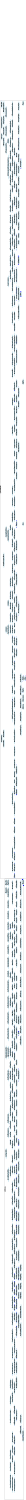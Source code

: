 /* ------------------------------------------------------------ */
/* created with bunch v3 */
/* Objective Function value = 1.1303370786516853*/
/* ------------------------------------------------------------ */

digraph G {
size= "10,10";
rotate = 90;
subgraph cluster0 {
label = "(SS-L5):package_repository";
color = black;
style = bold;

"def_JavaNamesExt_portClassName"[label="def_JavaNamesExt_portClassName",shape=ellipse,color=lightblue,fontcolor=black,style=filled];
"def_ProvidedPortsXpt_portImpl2"[label="def_ProvidedPortsXpt_portImpl2",shape=ellipse,color=lightblue,fontcolor=black,style=filled];
"file_def_out_ProvidedPortsXpt_portImplFile"[label="file_def_out_ProvidedPortsXpt_portImplFile",shape=ellipse,color=lightblue,fontcolor=black,style=filled];
"def_ProvidedPortsXpt_componentPortHelperMethodsTM"[label="def_ProvidedPortsXpt_componentPortHelperMethodsTM",shape=ellipse,color=lightblue,fontcolor=black,style=filled];
"def_ProvidedPortsXpt_componentPortHelperMethodsTM2"[label="def_ProvidedPortsXpt_componentPortHelperMethodsTM2",shape=ellipse,color=lightblue,fontcolor=black,style=filled];
"def_out_ProvidedPortsXpt_portImplFile"[label="def_out_ProvidedPortsXpt_portImplFile",shape=ellipse,color=lightblue,fontcolor=black,style=filled];
"def_ProvidedPortsXpt_portImpl"[label="def_ProvidedPortsXpt_portImpl",shape=ellipse,color=lightblue,fontcolor=black,style=filled];
"def_JavaNamesExt_portClassName2"[label="def_JavaNamesExt_portClassName2",shape=ellipse,color=lightblue,fontcolor=black,style=filled];
"def_ProvidedPortsXpt_composedStructurePortImpl2"[label="def_ProvidedPortsXpt_composedStructurePortImpl2",shape=ellipse,color=lightblue,fontcolor=black,style=filled];
"def_out_ProvidedPortsXpt_composedStructurePortImplFile"[label="def_out_ProvidedPortsXpt_composedStructurePortImplFile",shape=ellipse,color=lightblue,fontcolor=black,style=filled];
"def_ProvidedPortsXpt_composedStructurePortImpl"[label="def_ProvidedPortsXpt_composedStructurePortImpl",shape=ellipse,color=lightblue,fontcolor=black,style=filled];
"def_ProvidedPortsXpt_composedComponentPortHelperMethodsTM"[label="def_ProvidedPortsXpt_composedComponentPortHelperMethodsTM",shape=ellipse,color=lightblue,fontcolor=black,style=filled];
"def_ProvidedPortsXpt_composedComponentPortHelperMethodsTM2"[label="def_ProvidedPortsXpt_composedComponentPortHelperMethodsTM2",shape=ellipse,color=lightblue,fontcolor=black,style=filled];
"def_out_ProvidedPortsXpt_composedStructurePortImplFile2"[label="def_out_ProvidedPortsXpt_composedStructurePortImplFile2",shape=ellipse,color=lightblue,fontcolor=black,style=filled];
"file_def_out_ProvidedPortsXpt_composedStructurePortImplFile2"[label="file_def_out_ProvidedPortsXpt_composedStructurePortImplFile2",shape=ellipse,color=lightblue,fontcolor=black,style=filled];
"def_PCMext_getRdseff"[label="def_PCMext_getRdseff",shape=ellipse,color=lightblue,fontcolor=black,style=filled];
"package_seff"[label="package_seff",shape=ellipse,color=lightblue,fontcolor=black,style=filled];
"def_PCMext_findStopAction"[label="def_PCMext_findStopAction",shape=ellipse,color=lightblue,fontcolor=black,style=filled];
"package_seff_reliability"[label="package_seff_reliability",shape=ellipse,color=lightblue,fontcolor=black,style=filled];
"package_seff_performance"[label="package_seff_performance",shape=ellipse,color=lightblue,fontcolor=black,style=filled];
"def_JavaCoreXpt_contextTypeTM"[label="def_JavaCoreXpt_contextTypeTM",shape=ellipse,color=lightblue,fontcolor=black,style=filled];
"def_SEFFBodyXpt_catchFailureExceptions"[label="def_SEFFBodyXpt_catchFailureExceptions",shape=ellipse,color=lightblue,fontcolor=black,style=filled];
"def_JavaCoreXpt_componentService"[label="def_JavaCoreXpt_componentService",shape=ellipse,color=lightblue,fontcolor=black,style=filled];
"def_ComposedStructureXpt_composedStructureEnd"[label="def_ComposedStructureXpt_composedStructureEnd",shape=ellipse,color=lightblue,fontcolor=black,style=filled];
"def_out_RepositoryXpt_compositeComponentRoot"[label="def_out_RepositoryXpt_compositeComponentRoot",shape=ellipse,color=lightblue,fontcolor=black,style=filled];
"def_CompletionsXpt_innerCompletionComponent2"[label="def_CompletionsXpt_innerCompletionComponent2",shape=ellipse,color=lightblue,fontcolor=black,style=filled];
"file_def_out_CompletionsXpt_completionRoot"[label="file_def_out_CompletionsXpt_completionRoot",shape=ellipse,color=lightblue,fontcolor=black,style=filled];
"entry_CompletionsXpt_root"[label="entry_CompletionsXpt_root",shape=ellipse,color=lightblue,fontcolor=black,style=filled];
"def_out_CompletionsXpt_completionRoot"[label="def_out_CompletionsXpt_completionRoot",shape=ellipse,color=lightblue,fontcolor=black,style=filled];
"def_SimJavaCoreXpt_passiveResourceDecls2"[label="def_SimJavaCoreXpt_passiveResourceDecls2",shape=ellipse,color=lightblue,fontcolor=black,style=filled];
"def_JavaNamesExt_javaVariableName"[label="def_JavaNamesExt_javaVariableName",shape=ellipse,color=lightblue,fontcolor=black,style=filled];
"def_JavaNamesExt_interfaceName"[label="def_JavaNamesExt_interfaceName",shape=ellipse,color=lightblue,fontcolor=black,style=filled];
"def_JavaCoreXpt_contentImplementationInterfaceHeader"[label="def_JavaCoreXpt_contentImplementationInterfaceHeader",shape=ellipse,color=lightblue,fontcolor=black,style=filled];
"def_SEFFBodyXpt_recoveryActionAlternative"[label="def_SEFFBodyXpt_recoveryActionAlternative",shape=ellipse,color=lightblue,fontcolor=black,style=filled];
"def_SEFFBodyXpt_initFailureHandling"[label="def_SEFFBodyXpt_initFailureHandling",shape=ellipse,color=lightblue,fontcolor=black,style=filled];
"def_SEFFBodyXpt_action7"[label="def_SEFFBodyXpt_action7",shape=ellipse,color=lightblue,fontcolor=black,style=filled];
"def_SEFFBodyXpt_checkIfExceptionIsHandled"[label="def_SEFFBodyXpt_checkIfExceptionIsHandled",shape=ellipse,color=lightblue,fontcolor=black,style=filled];
"def_SEFFBodyXpt_nextRecoveryActionAlternative"[label="def_SEFFBodyXpt_nextRecoveryActionAlternative",shape=ellipse,color=lightblue,fontcolor=black,style=filled];
"def_SimCalculatorsXpt_setupCalculators3"[label="def_SimCalculatorsXpt_setupCalculators3",shape=ellipse,color=lightblue,fontcolor=black,style=filled];
"def_SimCalculatorsXpt_setupCalculators"[label="def_SimCalculatorsXpt_setupCalculators",shape=ellipse,color=lightblue,fontcolor=black,style=filled];
"def_SimCalculatorsXpt_setupCalculators7"[label="def_SimCalculatorsXpt_setupCalculators7",shape=ellipse,color=lightblue,fontcolor=black,style=filled];
"def_SimUsageXpt_initCalculatorsTM"[label="def_SimUsageXpt_initCalculatorsTM",shape=ellipse,color=lightblue,fontcolor=black,style=filled];
"def_SimCalculatorsXpt_setupCalculators4"[label="def_SimCalculatorsXpt_setupCalculators4",shape=ellipse,color=lightblue,fontcolor=black,style=filled];
"def_SimCalculatorsXpt_setupCalculators5"[label="def_SimCalculatorsXpt_setupCalculators5",shape=ellipse,color=lightblue,fontcolor=black,style=filled];
"def_SimCalculatorsXpt_setupCalculators6"[label="def_SimCalculatorsXpt_setupCalculators6",shape=ellipse,color=lightblue,fontcolor=black,style=filled];
"def_SimJavaCoreXpt_initCalculatorsTM"[label="def_SimJavaCoreXpt_initCalculatorsTM",shape=ellipse,color=lightblue,fontcolor=black,style=filled];
"def_SimCalculatorsXpt_setupCalculators2"[label="def_SimCalculatorsXpt_setupCalculators2",shape=ellipse,color=lightblue,fontcolor=black,style=filled];
"def_SimUsageFactoryXpt_factoryConstructor4"[label="def_SimUsageFactoryXpt_factoryConstructor4",shape=ellipse,color=lightblue,fontcolor=black,style=filled];
"def_SimUsageFactoryXpt_factoryConstructor"[label="def_SimUsageFactoryXpt_factoryConstructor",shape=ellipse,color=lightblue,fontcolor=black,style=filled];
"def_SimUsageFactoryXpt_factoryConstructor2"[label="def_SimUsageFactoryXpt_factoryConstructor2",shape=ellipse,color=lightblue,fontcolor=black,style=filled];
"def_SimUsageFactoryXpt_factoryConstructor3"[label="def_SimUsageFactoryXpt_factoryConstructor3",shape=ellipse,color=lightblue,fontcolor=black,style=filled];
"def_SimUsageFactoryXpt_usageFactoryBaseClass2"[label="def_SimUsageFactoryXpt_usageFactoryBaseClass2",shape=ellipse,color=lightblue,fontcolor=black,style=filled];
"def_SimUsageFactoryXpt_usageFactoryBaseClass3"[label="def_SimUsageFactoryXpt_usageFactoryBaseClass3",shape=ellipse,color=lightblue,fontcolor=black,style=filled];
"def_out_SimUsageFactoryXpt_usageScenarioFactory"[label="def_out_SimUsageFactoryXpt_usageScenarioFactory",shape=ellipse,color=lightblue,fontcolor=black,style=filled];
"def_SimUsageFactoryXpt_usageFactoryBaseClass"[label="def_SimUsageFactoryXpt_usageFactoryBaseClass",shape=ellipse,color=lightblue,fontcolor=black,style=filled];
"file_def_out_SimUsageFactoryXpt_usageScenarioFactory"[label="file_def_out_SimUsageFactoryXpt_usageScenarioFactory",shape=ellipse,color=lightblue,fontcolor=black,style=filled];
"def_JavaNamesExt_fqnToDirectoryPath"[label="def_JavaNamesExt_fqnToDirectoryPath",shape=ellipse,color=lightblue,fontcolor=black,style=filled];
"def_JavaNamesExt_getFileName"[label="def_JavaNamesExt_getFileName",shape=ellipse,color=lightblue,fontcolor=black,style=filled];
"file_def_out_ProvidedPortsXpt_portImplFile2"[label="file_def_out_ProvidedPortsXpt_portImplFile2",shape=ellipse,color=lightblue,fontcolor=black,style=filled];
"def_out_ProvidedPortsXpt_portImplFile2"[label="def_out_ProvidedPortsXpt_portImplFile2",shape=ellipse,color=lightblue,fontcolor=black,style=filled];
"def_JavaNamesExt_posInInterface"[label="def_JavaNamesExt_posInInterface",shape=ellipse,color=lightblue,fontcolor=black,style=filled];
"def_JavaNamesExt_posInInterface2"[label="def_JavaNamesExt_posInInterface2",shape=ellipse,color=lightblue,fontcolor=black,style=filled];
"def_JavaNamesExt_javaSignature2"[label="def_JavaNamesExt_javaSignature2",shape=ellipse,color=lightblue,fontcolor=black,style=filled];
"def_SimUsageXpt_systemVariableParameter"[label="def_SimUsageXpt_systemVariableParameter",shape=ellipse,color=lightblue,fontcolor=black,style=filled];
"def_SimUsageXpt_workloadClass2"[label="def_SimUsageXpt_workloadClass2",shape=ellipse,color=lightblue,fontcolor=black,style=filled];
"def_SimUsageXpt_workloadClass"[label="def_SimUsageXpt_workloadClass",shape=ellipse,color=lightblue,fontcolor=black,style=filled];
"def_SimUsageXpt_workloadDriver"[label="def_SimUsageXpt_workloadDriver",shape=ellipse,color=lightblue,fontcolor=black,style=filled];
"def_PCMext_uniqueIterable"[label="def_PCMext_uniqueIterable",shape=ellipse,color=lightblue,fontcolor=black,style=filled];
"def_out_SimUsageXpt_main"[label="def_out_SimUsageXpt_main",shape=ellipse,color=lightblue,fontcolor=black,style=filled];
"def_DataTypesXpt_dataType4"[label="def_DataTypesXpt_dataType4",shape=ellipse,color=lightblue,fontcolor=black,style=filled];
"def_JavaCoreXpt_returnType"[label="def_JavaCoreXpt_returnType",shape=ellipse,color=lightblue,fontcolor=black,style=filled];
"def_JavaCoreXpt_parameter"[label="def_JavaCoreXpt_parameter",shape=ellipse,color=lightblue,fontcolor=black,style=filled];
"def_DataTypesXpt_dataType"[label="def_DataTypesXpt_dataType",shape=ellipse,color=lightblue,fontcolor=black,style=filled];
"def_DataTypesXpt_dataType2"[label="def_DataTypesXpt_dataType2",shape=ellipse,color=lightblue,fontcolor=black,style=filled];
"def_DataTypesXpt_dataType3"[label="def_DataTypesXpt_dataType3",shape=ellipse,color=lightblue,fontcolor=black,style=filled];
"def_SimJavaCoreXpt_returnTypeTM"[label="def_SimJavaCoreXpt_returnTypeTM",shape=ellipse,color=lightblue,fontcolor=black,style=filled];
"def_SimJavaCoreXpt_specificImplementationPartForInterfaceTM"[label="def_SimJavaCoreXpt_specificImplementationPartForInterfaceTM",shape=ellipse,color=lightblue,fontcolor=black,style=filled];
"def_JavaCoreXpt_componentServiceTM2"[label="def_JavaCoreXpt_componentServiceTM2",shape=ellipse,color=lightblue,fontcolor=black,style=filled];
"def_SimJavaCoreXpt_parameterUsageListTM"[label="def_SimJavaCoreXpt_parameterUsageListTM",shape=ellipse,color=lightblue,fontcolor=black,style=filled];
"def_ResourcesXpt_passiveResourceInitTM"[label="def_ResourcesXpt_passiveResourceInitTM",shape=ellipse,color=lightblue,fontcolor=black,style=filled];
"def_SimJavaCoreXpt_containerAvailabilityCheck"[label="def_SimJavaCoreXpt_containerAvailabilityCheck",shape=ellipse,color=lightblue,fontcolor=black,style=filled];
"def_PCMext_findContainerComponent"[label="def_PCMext_findContainerComponent",shape=ellipse,color=lightblue,fontcolor=black,style=filled];
"def_SimJavaCoreXpt_componentServiceTM"[label="def_SimJavaCoreXpt_componentServiceTM",shape=ellipse,color=lightblue,fontcolor=black,style=filled];
"def_JavaCoreXpt_containerAvailabilityCheckTM"[label="def_JavaCoreXpt_containerAvailabilityCheckTM",shape=ellipse,color=lightblue,fontcolor=black,style=filled];
"def_JavaCoreXpt_returnType2"[label="def_JavaCoreXpt_returnType2",shape=ellipse,color=lightblue,fontcolor=black,style=filled];
"package_repository"[label="package_repository",shape=ellipse,color=lightblue,fontcolor=black,style=filled];
"def_SimJavaCoreXpt_componentConstructorTM"[label="def_SimJavaCoreXpt_componentConstructorTM",shape=ellipse,color=lightblue,fontcolor=black,style=filled];
"def_JavaCoreXpt_componentServiceTM"[label="def_JavaCoreXpt_componentServiceTM",shape=ellipse,color=lightblue,fontcolor=black,style=filled];
"def_JavaCoreXpt_parameterUse"[label="def_JavaCoreXpt_parameterUse",shape=ellipse,color=lightblue,fontcolor=black,style=filled];
"def_SimJavaCoreXpt_parameterListTM"[label="def_SimJavaCoreXpt_parameterListTM",shape=ellipse,color=lightblue,fontcolor=black,style=filled];
"def_PCMext_querySystemCalls"[label="def_PCMext_querySystemCalls",shape=ellipse,color=lightblue,fontcolor=black,style=filled];
"def_PCMext_querySystemCallsInBranches"[label="def_PCMext_querySystemCallsInBranches",shape=ellipse,color=lightblue,fontcolor=black,style=filled];
"def_PCMext_querySystemCallsInLoops"[label="def_PCMext_querySystemCallsInLoops",shape=ellipse,color=lightblue,fontcolor=black,style=filled];
"def_SimUsageXpt_usageScenarioConstructor"[label="def_SimUsageXpt_usageScenarioConstructor",shape=ellipse,color=lightblue,fontcolor=black,style=filled];
"def_UsageXpt_usageScenarioConstructorContextInit"[label="def_UsageXpt_usageScenarioConstructorContextInit",shape=ellipse,color=lightblue,fontcolor=black,style=filled];
"def_PCMext_querySystemCalls2"[label="def_PCMext_querySystemCalls2",shape=ellipse,color=lightblue,fontcolor=black,style=filled];
"def_JavaNamesExt_fqnAllocationContext"[label="def_JavaNamesExt_fqnAllocationContext",shape=ellipse,color=lightblue,fontcolor=black,style=filled];
"def_JavaNamesExt_fqnAllocationContextClass"[label="def_JavaNamesExt_fqnAllocationContextClass",shape=ellipse,color=lightblue,fontcolor=black,style=filled];
"def_JavaCoreXpt_parameterUsageListTM"[label="def_JavaCoreXpt_parameterUsageListTM",shape=ellipse,color=lightblue,fontcolor=black,style=filled];
"def_DelegatorClassXpt_delegator2"[label="def_DelegatorClassXpt_delegator2",shape=ellipse,color=lightblue,fontcolor=black,style=filled];
"file_def_out_DelegatorClassXpt_delegatorClass"[label="file_def_out_DelegatorClassXpt_delegatorClass",shape=ellipse,color=lightblue,fontcolor=black,style=filled];
"def_SimJavaCoreXpt_containerAvailabilityCheckTM"[label="def_SimJavaCoreXpt_containerAvailabilityCheckTM",shape=ellipse,color=lightblue,fontcolor=black,style=filled];
"def_SimJavaCoreXpt_componentService"[label="def_SimJavaCoreXpt_componentService",shape=ellipse,color=lightblue,fontcolor=black,style=filled];
"def_SimJavaCoreXpt_actionsAsCalls"[label="def_SimJavaCoreXpt_actionsAsCalls",shape=ellipse,color=lightblue,fontcolor=black,style=filled];
"def_PCMext_getSEFF"[label="def_PCMext_getSEFF",shape=ellipse,color=lightblue,fontcolor=black,style=filled];
"def_PCMext_hasSEFF"[label="def_PCMext_hasSEFF",shape=ellipse,color=lightblue,fontcolor=black,style=filled];
"def_SimJavaCoreXpt_componentService2"[label="def_SimJavaCoreXpt_componentService2",shape=ellipse,color=lightblue,fontcolor=black,style=filled];
"def_CallsXpt_postCallTM2"[label="def_CallsXpt_postCallTM2",shape=ellipse,color=lightblue,fontcolor=black,style=filled];
"def_CallsXpt_preCallTM"[label="def_CallsXpt_preCallTM",shape=ellipse,color=lightblue,fontcolor=black,style=filled];
"def_SEFFBodyXpt_action6"[label="def_SEFFBodyXpt_action6",shape=ellipse,color=lightblue,fontcolor=black,style=filled];
"def_CallsXpt_postCallTM"[label="def_CallsXpt_postCallTM",shape=ellipse,color=lightblue,fontcolor=black,style=filled];
"def_CallsXpt_call2"[label="def_CallsXpt_call2",shape=ellipse,color=lightblue,fontcolor=black,style=filled];
"def_CallsXpt_call"[label="def_CallsXpt_call",shape=ellipse,color=lightblue,fontcolor=black,style=filled];
"def_CallsXpt_preCallTM2"[label="def_CallsXpt_preCallTM2",shape=ellipse,color=lightblue,fontcolor=black,style=filled];
"def_SimRepositoryXpt_interfaceHelperMethodsDeclarationTM"[label="def_SimRepositoryXpt_interfaceHelperMethodsDeclarationTM",shape=ellipse,color=lightblue,fontcolor=black,style=filled];
"def_SimJavaCoreXpt_interfaceHelperMethodsDeclaration2"[label="def_SimJavaCoreXpt_interfaceHelperMethodsDeclaration2",shape=ellipse,color=lightblue,fontcolor=black,style=filled];
"def_SimJavaCoreXpt_interfaceHelperMethodsDeclaration"[label="def_SimJavaCoreXpt_interfaceHelperMethodsDeclaration",shape=ellipse,color=lightblue,fontcolor=black,style=filled];
"def_UsageXpt_usageScenarioTM"[label="def_UsageXpt_usageScenarioTM",shape=ellipse,color=lightblue,fontcolor=black,style=filled];
"def_UsageXpt_mainTM"[label="def_UsageXpt_mainTM",shape=ellipse,color=lightblue,fontcolor=black,style=filled];
"entry_UsageXpt_root"[label="entry_UsageXpt_root",shape=ellipse,color=lightblue,fontcolor=black,style=filled];
"def_UserActionsXpt_userAction6"[label="def_UserActionsXpt_userAction6",shape=ellipse,color=lightblue,fontcolor=black,style=filled];
"def_UserActionsXpt_userAction7"[label="def_UserActionsXpt_userAction7",shape=ellipse,color=lightblue,fontcolor=black,style=filled];
"def_UsageXpt_userActions"[label="def_UsageXpt_userActions",shape=ellipse,color=lightblue,fontcolor=black,style=filled];
"def_UserActionsXpt_userAction2"[label="def_UserActionsXpt_userAction2",shape=ellipse,color=lightblue,fontcolor=black,style=filled];
"def_UserActionsXpt_userAction"[label="def_UserActionsXpt_userAction",shape=ellipse,color=lightblue,fontcolor=black,style=filled];
"def_UserActionsXpt_userAction3"[label="def_UserActionsXpt_userAction3",shape=ellipse,color=lightblue,fontcolor=black,style=filled];
"def_UserActionsXpt_userAction5"[label="def_UserActionsXpt_userAction5",shape=ellipse,color=lightblue,fontcolor=black,style=filled];
"def_UsageXpt_systemMemberVar"[label="def_UsageXpt_systemMemberVar",shape=ellipse,color=lightblue,fontcolor=black,style=filled];
"def_UsageXpt_systemMemberVar2"[label="def_UsageXpt_systemMemberVar2",shape=ellipse,color=lightblue,fontcolor=black,style=filled];
"def_out_SimUsageXpt_usageScenario"[label="def_out_SimUsageXpt_usageScenario",shape=ellipse,color=lightblue,fontcolor=black,style=filled];
"file_def_out_SimUsageXpt_usageScenario"[label="file_def_out_SimUsageXpt_usageScenario",shape=ellipse,color=lightblue,fontcolor=black,style=filled];
"def_SensorsXpt_startResponseTimeMeasurementTM"[label="def_SensorsXpt_startResponseTimeMeasurementTM",shape=ellipse,color=lightblue,fontcolor=black,style=filled];
"def_SimUsageXpt_scenarioRunner"[label="def_SimUsageXpt_scenarioRunner",shape=ellipse,color=lightblue,fontcolor=black,style=filled];
"def_SensorsXpt_endResponseTimeMeasurementTM"[label="def_SensorsXpt_endResponseTimeMeasurementTM",shape=ellipse,color=lightblue,fontcolor=black,style=filled];
"def_PCMext_queryExternalCallActions4"[label="def_PCMext_queryExternalCallActions4",shape=ellipse,color=lightblue,fontcolor=black,style=filled];
"def_SimJavaCoreXpt_actionsAsMethodsSubBehavior3"[label="def_SimJavaCoreXpt_actionsAsMethodsSubBehavior3",shape=ellipse,color=lightblue,fontcolor=black,style=filled];
"def_PCMext_queryInternalActions4"[label="def_PCMext_queryInternalActions4",shape=ellipse,color=lightblue,fontcolor=black,style=filled];
"def_PCMext_findStart"[label="def_PCMext_findStart",shape=ellipse,color=lightblue,fontcolor=black,style=filled];
"def_PCMext_queryExternalCallActions5"[label="def_PCMext_queryExternalCallActions5",shape=ellipse,color=lightblue,fontcolor=black,style=filled];
"def_PCMext_queryInternalActions5"[label="def_PCMext_queryInternalActions5",shape=ellipse,color=lightblue,fontcolor=black,style=filled];
"def_PCMext_queryInternalActions8"[label="def_PCMext_queryInternalActions8",shape=ellipse,color=lightblue,fontcolor=black,style=filled];
"def_PCMext_queryExternalCallActions8"[label="def_PCMext_queryExternalCallActions8",shape=ellipse,color=lightblue,fontcolor=black,style=filled];
"def_JavaNamesExt_fqn"[label="def_JavaNamesExt_fqn",shape=ellipse,color=lightblue,fontcolor=black,style=filled];
"def_ContextPatternXpt_contextInterfaceGetter2"[label="def_ContextPatternXpt_contextInterfaceGetter2",shape=ellipse,color=lightblue,fontcolor=black,style=filled];
"def_ContextPatternXpt_contextInterfaceVar"[label="def_ContextPatternXpt_contextInterfaceVar",shape=ellipse,color=lightblue,fontcolor=black,style=filled];
"def_JavaNamesExt_fqn3"[label="def_JavaNamesExt_fqn3",shape=ellipse,color=lightblue,fontcolor=black,style=filled];
"def_JavaNamesExt_fqn5"[label="def_JavaNamesExt_fqn5",shape=ellipse,color=lightblue,fontcolor=black,style=filled];
"def_ContextPatternXpt_contextInterfaceVar2"[label="def_ContextPatternXpt_contextInterfaceVar2",shape=ellipse,color=lightblue,fontcolor=black,style=filled];
"def_ContextPatternXpt_contextInterfaceMemberVar2"[label="def_ContextPatternXpt_contextInterfaceMemberVar2",shape=ellipse,color=lightblue,fontcolor=black,style=filled];
"def_SimUsageXpt_systemVariableDecl"[label="def_SimUsageXpt_systemVariableDecl",shape=ellipse,color=lightblue,fontcolor=black,style=filled];
"def_ContextPatternXpt_contextInterfaceGetter"[label="def_ContextPatternXpt_contextInterfaceGetter",shape=ellipse,color=lightblue,fontcolor=black,style=filled];
"def_ContextPatternXpt_contextInterfaceGetterSignature2"[label="def_ContextPatternXpt_contextInterfaceGetterSignature2",shape=ellipse,color=lightblue,fontcolor=black,style=filled];
"def_ContextPatternXpt_contextInterfaceMemberVar"[label="def_ContextPatternXpt_contextInterfaceMemberVar",shape=ellipse,color=lightblue,fontcolor=black,style=filled];
"def_JavaNamesExt_fqn2"[label="def_JavaNamesExt_fqn2",shape=ellipse,color=lightblue,fontcolor=black,style=filled];
"def_JavaNamesExt_fqn4"[label="def_JavaNamesExt_fqn4",shape=ellipse,color=lightblue,fontcolor=black,style=filled];
"def_ContextPatternXpt_contextInterfaceSetterSignature"[label="def_ContextPatternXpt_contextInterfaceSetterSignature",shape=ellipse,color=lightblue,fontcolor=black,style=filled];
"def_ContextPatternXpt_contextInterfaceGetterSignature"[label="def_ContextPatternXpt_contextInterfaceGetterSignature",shape=ellipse,color=lightblue,fontcolor=black,style=filled];
"def_ContextPatternXpt_contextInterfaceSetter2"[label="def_ContextPatternXpt_contextInterfaceSetter2",shape=ellipse,color=lightblue,fontcolor=black,style=filled];
"def_out_DelegatorClassXpt_delegatorClass2"[label="def_out_DelegatorClassXpt_delegatorClass2",shape=ellipse,color=lightblue,fontcolor=black,style=filled];
"file_def_out_DelegatorClassXpt_delegatorClass2"[label="file_def_out_DelegatorClassXpt_delegatorClass2",shape=ellipse,color=lightblue,fontcolor=black,style=filled];
"def_ComposedStructureXpt_portQuery"[label="def_ComposedStructureXpt_portQuery",shape=ellipse,color=lightblue,fontcolor=black,style=filled];
"def_out_DelegatorClassXpt_delegatorClass"[label="def_out_DelegatorClassXpt_delegatorClass",shape=ellipse,color=lightblue,fontcolor=black,style=filled];
"def_ComposedStructureXpt_portQuery2"[label="def_ComposedStructureXpt_portQuery2",shape=ellipse,color=lightblue,fontcolor=black,style=filled];
"def_JavaNamesExt_implementationPackage7"[label="def_JavaNamesExt_implementationPackage7",shape=ellipse,color=lightblue,fontcolor=black,style=filled];
"def_JavaNamesExt_implementationPackage8"[label="def_JavaNamesExt_implementationPackage8",shape=ellipse,color=lightblue,fontcolor=black,style=filled];
"def_JavaNamesExt_implementationPackage3"[label="def_JavaNamesExt_implementationPackage3",shape=ellipse,color=lightblue,fontcolor=black,style=filled];
"def_JavaNamesExt_fqnContextPackage"[label="def_JavaNamesExt_fqnContextPackage",shape=ellipse,color=lightblue,fontcolor=black,style=filled];
"def_JavaNamesExt_implementationPackage"[label="def_JavaNamesExt_implementationPackage",shape=ellipse,color=lightblue,fontcolor=black,style=filled];
"def_JavaNamesExt_implementationPackage5"[label="def_JavaNamesExt_implementationPackage5",shape=ellipse,color=lightblue,fontcolor=black,style=filled];
"def_ComposedStructureXpt_composedStructureStart"[label="def_ComposedStructureXpt_composedStructureStart",shape=ellipse,color=lightblue,fontcolor=black,style=filled];
"def_JavaNamesExt_implementationPackage6"[label="def_JavaNamesExt_implementationPackage6",shape=ellipse,color=lightblue,fontcolor=black,style=filled];
"def_SimUsageXpt_workloadClass3"[label="def_SimUsageXpt_workloadClass3",shape=ellipse,color=lightblue,fontcolor=black,style=filled];
"def_JavaNamesExt_fqnInterface"[label="def_JavaNamesExt_fqnInterface",shape=ellipse,color=lightblue,fontcolor=black,style=filled];
"def_JavaNamesExt_fqnPortPackage"[label="def_JavaNamesExt_fqnPortPackage",shape=ellipse,color=lightblue,fontcolor=black,style=filled];
"def_JavaNamesExt_fqnAllocationContextPackage"[label="def_JavaNamesExt_fqnAllocationContextPackage",shape=ellipse,color=lightblue,fontcolor=black,style=filled];
"def_JavaNamesExt_implementationPackage4"[label="def_JavaNamesExt_implementationPackage4",shape=ellipse,color=lightblue,fontcolor=black,style=filled];
"def_JavaCoreXpt_componentPackage"[label="def_JavaCoreXpt_componentPackage",shape=ellipse,color=lightblue,fontcolor=black,style=filled];
"def_JavaNamesExt_implementationPackage2"[label="def_JavaNamesExt_implementationPackage2",shape=ellipse,color=lightblue,fontcolor=black,style=filled];
"def_JavaNamesExt_fqnPortPackage2"[label="def_JavaNamesExt_fqnPortPackage2",shape=ellipse,color=lightblue,fontcolor=black,style=filled];
"def_SimJavaCoreXpt_actionsAsMethodsSubBehavior2"[label="def_SimJavaCoreXpt_actionsAsMethodsSubBehavior2",shape=ellipse,color=lightblue,fontcolor=black,style=filled];
"def_SimJavaCoreXpt_actionsAsMethods"[label="def_SimJavaCoreXpt_actionsAsMethods",shape=ellipse,color=lightblue,fontcolor=black,style=filled];
"def_SimJavaCoreXpt_actionsAsMethodsSubBehavior4"[label="def_SimJavaCoreXpt_actionsAsMethodsSubBehavior4",shape=ellipse,color=lightblue,fontcolor=black,style=filled];
"def_SimJavaCoreXpt_actionsAsMethodsSubBehavior5"[label="def_SimJavaCoreXpt_actionsAsMethodsSubBehavior5",shape=ellipse,color=lightblue,fontcolor=black,style=filled];
"def_SEFFBodyXpt_action10"[label="def_SEFFBodyXpt_action10",shape=ellipse,color=lightblue,fontcolor=black,style=filled];
"def_SEFFBodyXpt_action11"[label="def_SEFFBodyXpt_action11",shape=ellipse,color=lightblue,fontcolor=black,style=filled];
"def_SimJavaCoreXpt_actionsAsMethodsSubBehavior"[label="def_SimJavaCoreXpt_actionsAsMethodsSubBehavior",shape=ellipse,color=lightblue,fontcolor=black,style=filled];
"def_SimJavaCoreXpt_contextTypeTM"[label="def_SimJavaCoreXpt_contextTypeTM",shape=ellipse,color=lightblue,fontcolor=black,style=filled];
"def_SEFFBodyXpt_action12"[label="def_SEFFBodyXpt_action12",shape=ellipse,color=lightblue,fontcolor=black,style=filled];
"package_qos_reliability"[label="package_qos_reliability",shape=ellipse,color=lightblue,fontcolor=black,style=filled];
"package_qos_performance"[label="package_qos_performance",shape=ellipse,color=lightblue,fontcolor=black,style=filled];
"package_qosannotations"[label="package_qosannotations",shape=ellipse,color=lightblue,fontcolor=black,style=filled];
"def_ResourcesXpt_resourceDemands"[label="def_ResourcesXpt_resourceDemands",shape=ellipse,color=lightblue,fontcolor=black,style=filled];
"def_ResourcesXpt_resourceDemandTM2"[label="def_ResourcesXpt_resourceDemandTM2",shape=ellipse,color=lightblue,fontcolor=black,style=filled];
"def_ResourcesXpt_resourceDemandTM"[label="def_ResourcesXpt_resourceDemandTM",shape=ellipse,color=lightblue,fontcolor=black,style=filled];
"def_JavaNamesExt_javaString"[label="def_JavaNamesExt_javaString",shape=ellipse,color=lightblue,fontcolor=black,style=filled];
"file_def_out_SimResourcesXpt_resourceEnvironmentRoot"[label="file_def_out_SimResourcesXpt_resourceEnvironmentRoot",shape=ellipse,color=lightblue,fontcolor=black,style=filled];
"def_SEFFBodyXpt_action14"[label="def_SEFFBodyXpt_action14",shape=ellipse,color=lightblue,fontcolor=black,style=filled];
"def_JavaCoreXpt_actions"[label="def_JavaCoreXpt_actions",shape=ellipse,color=lightblue,fontcolor=black,style=filled];
"def_SEFFBodyXpt_action2"[label="def_SEFFBodyXpt_action2",shape=ellipse,color=lightblue,fontcolor=black,style=filled];
"def_SEFFBodyXpt_action3"[label="def_SEFFBodyXpt_action3",shape=ellipse,color=lightblue,fontcolor=black,style=filled];
"def_SEFFBodyXpt_action"[label="def_SEFFBodyXpt_action",shape=ellipse,color=lightblue,fontcolor=black,style=filled];
"def_SEFFBodyXpt_action4"[label="def_SEFFBodyXpt_action4",shape=ellipse,color=lightblue,fontcolor=black,style=filled];
"def_SEFFBodyXpt_action5"[label="def_SEFFBodyXpt_action5",shape=ellipse,color=lightblue,fontcolor=black,style=filled];
"def_SEFFBodyXpt_action8"[label="def_SEFFBodyXpt_action8",shape=ellipse,color=lightblue,fontcolor=black,style=filled];
"def_SEFFBodyXpt_action13"[label="def_SEFFBodyXpt_action13",shape=ellipse,color=lightblue,fontcolor=black,style=filled];
"package_usagemodel"[label="package_usagemodel",shape=ellipse,color=lightblue,fontcolor=black,style=filled];
"def_PCMext_findStop"[label="def_PCMext_findStop",shape=ellipse,color=lightblue,fontcolor=black,style=filled];
"def_SimUsageXpt_mainTM"[label="def_SimUsageXpt_mainTM",shape=ellipse,color=lightblue,fontcolor=black,style=filled];
}
subgraph cluster1 {
label = "(SS-L5):def_JavaNamesExt_javaName";
color = black;
style = bold;

"def_PCMext_queryExternalCallActions3"[label="def_PCMext_queryExternalCallActions3",shape=ellipse,color=lightblue,fontcolor=black,style=filled];
"def_PCMext_queryInternalActions"[label="def_PCMext_queryInternalActions",shape=ellipse,color=lightblue,fontcolor=black,style=filled];
"def_PCMext_queryExternalCallActions6"[label="def_PCMext_queryExternalCallActions6",shape=ellipse,color=lightblue,fontcolor=black,style=filled];
"def_PCMext_queryExternalCallActions7"[label="def_PCMext_queryExternalCallActions7",shape=ellipse,color=lightblue,fontcolor=black,style=filled];
"file_def_out_SimUsageXpt_main"[label="file_def_out_SimUsageXpt_main",shape=ellipse,color=lightblue,fontcolor=black,style=filled];
"def_PCMext_queryInternalActions2"[label="def_PCMext_queryInternalActions2",shape=ellipse,color=lightblue,fontcolor=black,style=filled];
"def_PCMext_queryInternalActions3"[label="def_PCMext_queryInternalActions3",shape=ellipse,color=lightblue,fontcolor=black,style=filled];
"def_PCMext_queryInternalActions6"[label="def_PCMext_queryInternalActions6",shape=ellipse,color=lightblue,fontcolor=black,style=filled];
"def_PCMext_queryInternalActions7"[label="def_PCMext_queryInternalActions7",shape=ellipse,color=lightblue,fontcolor=black,style=filled];
"def_PCMext_queryExternalCallActions"[label="def_PCMext_queryExternalCallActions",shape=ellipse,color=lightblue,fontcolor=black,style=filled];
"def_PCMext_queryExternalCallActions2"[label="def_PCMext_queryExternalCallActions2",shape=ellipse,color=lightblue,fontcolor=black,style=filled];
"file_def_out_ContextPatternXpt_componentContextImpl"[label="file_def_out_ContextPatternXpt_componentContextImpl",shape=ellipse,color=lightblue,fontcolor=black,style=filled];
"def_out_ContextPatternXpt_componentContextImpl"[label="def_out_ContextPatternXpt_componentContextImpl",shape=ellipse,color=lightblue,fontcolor=black,style=filled];
"def_ContextPatternXpt_contextInterfaceInitialisation"[label="def_ContextPatternXpt_contextInterfaceInitialisation",shape=ellipse,color=lightblue,fontcolor=black,style=filled];
"def_ContextPatternXpt_componentContextImplAdditionsTM"[label="def_ContextPatternXpt_componentContextImplAdditionsTM",shape=ellipse,color=lightblue,fontcolor=black,style=filled];
"def_ContextPatternXpt_contextInterfaceInitialisation2"[label="def_ContextPatternXpt_contextInterfaceInitialisation2",shape=ellipse,color=lightblue,fontcolor=black,style=filled];
"def_SimJavaCoreXpt_specificImplementationPartTM"[label="def_SimJavaCoreXpt_specificImplementationPartTM",shape=ellipse,color=lightblue,fontcolor=black,style=filled];
"def_JavaNamesExt_removeAllSpecialChars"[label="def_JavaNamesExt_removeAllSpecialChars",shape=ellipse,color=lightblue,fontcolor=black,style=filled];
"def_JavaNamesExt_specificationString"[label="def_JavaNamesExt_specificationString",shape=ellipse,color=lightblue,fontcolor=black,style=filled];
"def_SimUsageXpt_usageScenarioConstructorContextInit"[label="def_SimUsageXpt_usageScenarioConstructorContextInit",shape=ellipse,color=lightblue,fontcolor=black,style=filled];
"def_SimUsageXpt_initUserData"[label="def_SimUsageXpt_initUserData",shape=ellipse,color=lightblue,fontcolor=black,style=filled];
"def_PCMext_parameterUsageLHS"[label="def_PCMext_parameterUsageLHS",shape=ellipse,color=lightblue,fontcolor=black,style=filled];
"def_PCMext_getID"[label="def_PCMext_getID",shape=ellipse,color=lightblue,fontcolor=black,style=filled];
"def_PCMext_getID2"[label="def_PCMext_getID2",shape=ellipse,color=lightblue,fontcolor=black,style=filled];
"def_PCMext_getID3"[label="def_PCMext_getID3",shape=ellipse,color=lightblue,fontcolor=black,style=filled];
"entry_RepositoryXpt_root"[label="entry_RepositoryXpt_root",shape=ellipse,color=lightblue,fontcolor=black,style=filled];
"def_RepositoryXpt_componentRoot3"[label="def_RepositoryXpt_componentRoot3",shape=ellipse,color=lightblue,fontcolor=black,style=filled];
"def_CompletionsXpt_innerCompletionComponent"[label="def_CompletionsXpt_innerCompletionComponent",shape=ellipse,color=lightblue,fontcolor=black,style=filled];
"def_RepositoryXpt_componentRoot2"[label="def_RepositoryXpt_componentRoot2",shape=ellipse,color=lightblue,fontcolor=black,style=filled];
"def_ContextPatternXpt_componentContextSetter"[label="def_ContextPatternXpt_componentContextSetter",shape=ellipse,color=lightblue,fontcolor=black,style=filled];
"def_ContextPatternXpt_requiredInterfaces"[label="def_ContextPatternXpt_requiredInterfaces",shape=ellipse,color=lightblue,fontcolor=black,style=filled];
"def_JavaCoreXpt_componentImplementationChildClassTM"[label="def_JavaCoreXpt_componentImplementationChildClassTM",shape=ellipse,color=lightblue,fontcolor=black,style=filled];
"def_JavaCoreXpt_superClassesTM"[label="def_JavaCoreXpt_superClassesTM",shape=ellipse,color=lightblue,fontcolor=black,style=filled];
"def_out_JavaCoreXpt_componentImplementationForImplComponentTypesAndSubSystems"[label="def_out_JavaCoreXpt_componentImplementationForImplComponentTypesAndSubSystems",shape=ellipse,color=lightblue,fontcolor=black,style=filled];
"def_JavaCoreXpt_innerImplementation"[label="def_JavaCoreXpt_innerImplementation",shape=ellipse,color=lightblue,fontcolor=black,style=filled];
"file_def_out_JavaCoreXpt_componentImplementationForImplComponentTypesAndSubSystems"[label="file_def_out_JavaCoreXpt_componentImplementationForImplComponentTypesAndSubSystems",shape=ellipse,color=lightblue,fontcolor=black,style=filled];
"def_JavaCoreXpt_classHeader"[label="def_JavaCoreXpt_classHeader",shape=ellipse,color=lightblue,fontcolor=black,style=filled];
"def_JavaCoreXpt_specificImplementationPartTM"[label="def_JavaCoreXpt_specificImplementationPartTM",shape=ellipse,color=lightblue,fontcolor=black,style=filled];
"def_JavaCoreXpt_innerImplementation2"[label="def_JavaCoreXpt_innerImplementation2",shape=ellipse,color=lightblue,fontcolor=black,style=filled];
"def_JavaCoreXpt_innerImplementation3"[label="def_JavaCoreXpt_innerImplementation3",shape=ellipse,color=lightblue,fontcolor=black,style=filled];
"def_JavaCoreXpt_componentConstructorTM"[label="def_JavaCoreXpt_componentConstructorTM",shape=ellipse,color=lightblue,fontcolor=black,style=filled];
"def_JavaCoreXpt_componentImplementation2"[label="def_JavaCoreXpt_componentImplementation2",shape=ellipse,color=lightblue,fontcolor=black,style=filled];
"def_JavaCoreXpt_componentImplementation3"[label="def_JavaCoreXpt_componentImplementation3",shape=ellipse,color=lightblue,fontcolor=black,style=filled];
"def_JavaCoreXpt_componentImplementation"[label="def_JavaCoreXpt_componentImplementation",shape=ellipse,color=lightblue,fontcolor=black,style=filled];
"def_RepositoryXpt_componentRoot"[label="def_RepositoryXpt_componentRoot",shape=ellipse,color=lightblue,fontcolor=black,style=filled];
"file_def_out_JavaCoreXpt_componentImplementationInterface"[label="file_def_out_JavaCoreXpt_componentImplementationInterface",shape=ellipse,color=lightblue,fontcolor=black,style=filled];
"def_out_JavaCoreXpt_componentImplementationInterface"[label="def_out_JavaCoreXpt_componentImplementationInterface",shape=ellipse,color=lightblue,fontcolor=black,style=filled];
"def_JavaCoreXpt_specificImplementationPartForInterfaceTM"[label="def_JavaCoreXpt_specificImplementationPartForInterfaceTM",shape=ellipse,color=lightblue,fontcolor=black,style=filled];
"def_JavaCoreXpt_componentHelperMethodsDeclarationTM"[label="def_JavaCoreXpt_componentHelperMethodsDeclarationTM",shape=ellipse,color=lightblue,fontcolor=black,style=filled];
"def_ProvidedPortsXpt_componentPortGetter"[label="def_ProvidedPortsXpt_componentPortGetter",shape=ellipse,color=lightblue,fontcolor=black,style=filled];
"def_JavaNamesExt_portGetterName2"[label="def_JavaNamesExt_portGetterName2",shape=ellipse,color=lightblue,fontcolor=black,style=filled];
"def_JavaNamesExt_portGetterName"[label="def_JavaNamesExt_portGetterName",shape=ellipse,color=lightblue,fontcolor=black,style=filled];
"def_ProvidedPortsXpt_portGetterDefinition2"[label="def_ProvidedPortsXpt_portGetterDefinition2",shape=ellipse,color=lightblue,fontcolor=black,style=filled];
"def_ProvidedPortsXpt_portGetterDefinition"[label="def_ProvidedPortsXpt_portGetterDefinition",shape=ellipse,color=lightblue,fontcolor=black,style=filled];
"def_ProvidedPortsXpt_componentPortGetter2"[label="def_ProvidedPortsXpt_componentPortGetter2",shape=ellipse,color=lightblue,fontcolor=black,style=filled];
"def_JavaNamesExt_fqnDummyComponent2"[label="def_JavaNamesExt_fqnDummyComponent2",shape=ellipse,color=lightblue,fontcolor=black,style=filled];
"def_JavaNamesExt_fqnDummyComponent"[label="def_JavaNamesExt_fqnDummyComponent",shape=ellipse,color=lightblue,fontcolor=black,style=filled];
"def_JavaNamesExt_dummyComponentName2"[label="def_JavaNamesExt_dummyComponentName2",shape=ellipse,color=lightblue,fontcolor=black,style=filled];
"def_JavaNamesExt_fqnDummyComponentPackage"[label="def_JavaNamesExt_fqnDummyComponentPackage",shape=ellipse,color=lightblue,fontcolor=black,style=filled];
"def_JavaNamesExt_fqnDummyComponentPackage2"[label="def_JavaNamesExt_fqnDummyComponentPackage2",shape=ellipse,color=lightblue,fontcolor=black,style=filled];
"file_def_out_DummiesXpt_dummyComponent"[label="file_def_out_DummiesXpt_dummyComponent",shape=ellipse,color=lightblue,fontcolor=black,style=filled];
"def_JavaNamesExt_dummyComponentName"[label="def_JavaNamesExt_dummyComponentName",shape=ellipse,color=lightblue,fontcolor=black,style=filled];
"def_SimUsageXpt_dummyRequiredSystemTM"[label="def_SimUsageXpt_dummyRequiredSystemTM",shape=ellipse,color=lightblue,fontcolor=black,style=filled];
"def_out_DummiesXpt_dummyComponent"[label="def_out_DummiesXpt_dummyComponent",shape=ellipse,color=lightblue,fontcolor=black,style=filled];
"def_out_DummiesXpt_dummyComponent2"[label="def_out_DummiesXpt_dummyComponent2",shape=ellipse,color=lightblue,fontcolor=black,style=filled];
"def_UsageXpt_dummyRequiredSystemTM"[label="def_UsageXpt_dummyRequiredSystemTM",shape=ellipse,color=lightblue,fontcolor=black,style=filled];
"def_UsageXpt_dummyRequiredSystemTM2"[label="def_UsageXpt_dummyRequiredSystemTM2",shape=ellipse,color=lightblue,fontcolor=black,style=filled];
"def_PCMext_getSystemsFromCalls"[label="def_PCMext_getSystemsFromCalls",shape=ellipse,color=lightblue,fontcolor=black,style=filled];
"package_system"[label="package_system",shape=ellipse,color=lightblue,fontcolor=black,style=filled];
"file_def_out_ProvidedPortsXpt_composedStructurePortImplFile"[label="file_def_out_ProvidedPortsXpt_composedStructurePortImplFile",shape=ellipse,color=lightblue,fontcolor=black,style=filled];
"def_ProvidedPortsXpt_composedStructurePortDelegationDelegatingCallTM"[label="def_ProvidedPortsXpt_composedStructurePortDelegationDelegatingCallTM",shape=ellipse,color=lightblue,fontcolor=black,style=filled];
"def_ProvidedPortsXpt_composedStructurePortDelegator"[label="def_ProvidedPortsXpt_composedStructurePortDelegator",shape=ellipse,color=lightblue,fontcolor=black,style=filled];
"def_ProvidedPortsXpt_composedStructurePortDelegator2"[label="def_ProvidedPortsXpt_composedStructurePortDelegator2",shape=ellipse,color=lightblue,fontcolor=black,style=filled];
"def_ProvidedPortsXpt_composedStructurePortDelegationDelegatingCallTM2"[label="def_ProvidedPortsXpt_composedStructurePortDelegationDelegatingCallTM2",shape=ellipse,color=lightblue,fontcolor=black,style=filled];
"def_out_ContextPatternXpt_componentContextInterface"[label="def_out_ContextPatternXpt_componentContextInterface",shape=ellipse,color=lightblue,fontcolor=black,style=filled];
"def_JavaNamesExt_contextInterfaceName"[label="def_JavaNamesExt_contextInterfaceName",shape=ellipse,color=lightblue,fontcolor=black,style=filled];
"def_ContextPatternXpt_contextInterfaceAdditionsTM"[label="def_ContextPatternXpt_contextInterfaceAdditionsTM",shape=ellipse,color=lightblue,fontcolor=black,style=filled];
"file_def_out_ContextPatternXpt_componentContextInterface"[label="file_def_out_ContextPatternXpt_componentContextInterface",shape=ellipse,color=lightblue,fontcolor=black,style=filled];
"def_JavaNamesExt_fqnContextInterface"[label="def_JavaNamesExt_fqnContextInterface",shape=ellipse,color=lightblue,fontcolor=black,style=filled];
"def_ContextPatternXpt_componentContextMemberVar"[label="def_ContextPatternXpt_componentContextMemberVar",shape=ellipse,color=lightblue,fontcolor=black,style=filled];
"def_ContextPatternXpt_componentContextSetterDefinition"[label="def_ContextPatternXpt_componentContextSetterDefinition",shape=ellipse,color=lightblue,fontcolor=black,style=filled];
"package_allocation"[label="package_allocation",shape=ellipse,color=lightblue,fontcolor=black,style=filled];
"def_SimUsageXpt_usageScenarioTM"[label="def_SimUsageXpt_usageScenarioTM",shape=ellipse,color=lightblue,fontcolor=black,style=filled];
"package_resourceenvironment"[label="package_resourceenvironment",shape=ellipse,color=lightblue,fontcolor=black,style=filled];
"package_pcm"[label="package_pcm",shape=ellipse,color=lightblue,fontcolor=black,style=filled];
"package_parameter"[label="package_parameter",shape=ellipse,color=lightblue,fontcolor=black,style=filled];
"package_subsystem"[label="package_subsystem",shape=ellipse,color=lightblue,fontcolor=black,style=filled];
"package_resourcetype"[label="package_resourcetype",shape=ellipse,color=lightblue,fontcolor=black,style=filled];
"package_protocol"[label="package_protocol",shape=ellipse,color=lightblue,fontcolor=black,style=filled];
"package_reliability"[label="package_reliability",shape=ellipse,color=lightblue,fontcolor=black,style=filled];
"def_SEFFBodyXpt_checkFailureTypeMatch2"[label="def_SEFFBodyXpt_checkFailureTypeMatch2",shape=ellipse,color=lightblue,fontcolor=black,style=filled];
"def_SEFFBodyXpt_checkFailureTypeMatch"[label="def_SEFFBodyXpt_checkFailureTypeMatch",shape=ellipse,color=lightblue,fontcolor=black,style=filled];
"def_SEFFBodyXpt_checkFailureTypeMatch3"[label="def_SEFFBodyXpt_checkFailureTypeMatch3",shape=ellipse,color=lightblue,fontcolor=black,style=filled];
"def_SEFFBodyXpt_checkFailureTypeMatch4"[label="def_SEFFBodyXpt_checkFailureTypeMatch4",shape=ellipse,color=lightblue,fontcolor=black,style=filled];
"def_ComposedStructureXpt_constructor"[label="def_ComposedStructureXpt_constructor",shape=ellipse,color=lightblue,fontcolor=black,style=filled];
"def_ComposedStructureXpt_allChildMemberVarInit"[label="def_ComposedStructureXpt_allChildMemberVarInit",shape=ellipse,color=lightblue,fontcolor=black,style=filled];
"def_ComposedStructureXpt_childMemberVarInitTM"[label="def_ComposedStructureXpt_childMemberVarInitTM",shape=ellipse,color=lightblue,fontcolor=black,style=filled];
"def_ComposedStructureXpt_componentConstructorParametersTM"[label="def_ComposedStructureXpt_componentConstructorParametersTM",shape=ellipse,color=lightblue,fontcolor=black,style=filled];
"def_ComposedStructureXpt_composedPREConstructorStartTM"[label="def_ComposedStructureXpt_composedPREConstructorStartTM",shape=ellipse,color=lightblue,fontcolor=black,style=filled];
"def_JavaNamesExt_className"[label="def_JavaNamesExt_className",shape=ellipse,color=lightblue,fontcolor=black,style=filled];
"entry_out_SystemXpt_root"[label="entry_out_SystemXpt_root",shape=ellipse,color=lightblue,fontcolor=black,style=filled];
"def_CompletionsXpt_expandCompletions"[label="def_CompletionsXpt_expandCompletions",shape=ellipse,color=lightblue,fontcolor=black,style=filled];
"def_PCMext_getAllCompletions"[label="def_PCMext_getAllCompletions",shape=ellipse,color=lightblue,fontcolor=black,style=filled];
"file_entry_out_SystemXpt_root"[label="file_entry_out_SystemXpt_root",shape=ellipse,color=lightblue,fontcolor=black,style=filled];
"def_SystemXpt_systemAdditionsTM"[label="def_SystemXpt_systemAdditionsTM",shape=ellipse,color=lightblue,fontcolor=black,style=filled];
"def_SystemXpt_system"[label="def_SystemXpt_system",shape=ellipse,color=lightblue,fontcolor=black,style=filled];
"def_SystemXpt_systemInnerAdditionsTM"[label="def_SystemXpt_systemInnerAdditionsTM",shape=ellipse,color=lightblue,fontcolor=black,style=filled];
"def_ComposedStructureXpt_childInitTM"[label="def_ComposedStructureXpt_childInitTM",shape=ellipse,color=lightblue,fontcolor=black,style=filled];
"def_PCMext_test"[label="def_PCMext_test",shape=ellipse,color=lightblue,fontcolor=black,style=filled];
"def_PCMext_getConnector"[label="def_PCMext_getConnector",shape=ellipse,color=lightblue,fontcolor=black,style=filled];
"def_PCMext_hasProvidedInfrastructureDelegationConnector"[label="def_PCMext_hasProvidedInfrastructureDelegationConnector",shape=ellipse,color=lightblue,fontcolor=black,style=filled];
"package_composition"[label="package_composition",shape=ellipse,color=lightblue,fontcolor=black,style=filled];
"def_PCMext_getRequiredInfrastructureDelegationConnector"[label="def_PCMext_getRequiredInfrastructureDelegationConnector",shape=ellipse,color=lightblue,fontcolor=black,style=filled];
"def_PCMext_getRequiredDelegationConnector"[label="def_PCMext_getRequiredDelegationConnector",shape=ellipse,color=lightblue,fontcolor=black,style=filled];
"def_PCMext_connectors"[label="def_PCMext_connectors",shape=ellipse,color=lightblue,fontcolor=black,style=filled];
"def_PCMext_test2"[label="def_PCMext_test2",shape=ellipse,color=lightblue,fontcolor=black,style=filled];
"def_PCMext_getProvidedInfrastructureDelegationConnector"[label="def_PCMext_getProvidedInfrastructureDelegationConnector",shape=ellipse,color=lightblue,fontcolor=black,style=filled];
"def_PCMext_test3"[label="def_PCMext_test3",shape=ellipse,color=lightblue,fontcolor=black,style=filled];
"def_PCMext_test4"[label="def_PCMext_test4",shape=ellipse,color=lightblue,fontcolor=black,style=filled];
"def_PCMext_hasRequiredInfrastructureDelegationConnector"[label="def_PCMext_hasRequiredInfrastructureDelegationConnector",shape=ellipse,color=lightblue,fontcolor=black,style=filled];
"def_PCMext_hasConnector"[label="def_PCMext_hasConnector",shape=ellipse,color=lightblue,fontcolor=black,style=filled];
"def_PCMext_hasRequiredDelegationConnector"[label="def_PCMext_hasRequiredDelegationConnector",shape=ellipse,color=lightblue,fontcolor=black,style=filled];
"def_PCMext_matchID"[label="def_PCMext_matchID",shape=ellipse,color=lightblue,fontcolor=black,style=filled];
"def_PCMext_getParentIdConcatenationFor2"[label="def_PCMext_getParentIdConcatenationFor2",shape=ellipse,color=lightblue,fontcolor=black,style=filled];
"def_PCMext_getSystemParentIdConcatenationFor"[label="def_PCMext_getSystemParentIdConcatenationFor",shape=ellipse,color=lightblue,fontcolor=black,style=filled];
"def_PCMext_getParentIdConcatenationFor3"[label="def_PCMext_getParentIdConcatenationFor3",shape=ellipse,color=lightblue,fontcolor=black,style=filled];
"file_def_out_SimAllocationXpt_allocation"[label="file_def_out_SimAllocationXpt_allocation",shape=ellipse,color=lightblue,fontcolor=black,style=filled];
"def_PCMext_getParentSubsystemsIdConcatenationFor"[label="def_PCMext_getParentSubsystemsIdConcatenationFor",shape=ellipse,color=lightblue,fontcolor=black,style=filled];
"def_PCMext_getParentIdConcatenationFor"[label="def_PCMext_getParentIdConcatenationFor",shape=ellipse,color=lightblue,fontcolor=black,style=filled];
"def_JavaNamesExt_fqnContext"[label="def_JavaNamesExt_fqnContext",shape=ellipse,color=lightblue,fontcolor=black,style=filled];
"def_JavaNamesExt_contextClassName"[label="def_JavaNamesExt_contextClassName",shape=ellipse,color=lightblue,fontcolor=black,style=filled];
"def_ComposedStructureXpt_init"[label="def_ComposedStructureXpt_init",shape=ellipse,color=lightblue,fontcolor=black,style=filled];
"def_PCMext_isInnerReference"[label="def_PCMext_isInnerReference",shape=ellipse,color=lightblue,fontcolor=black,style=filled];
"def_PCMext_isInnerReference2"[label="def_PCMext_isInnerReference2",shape=ellipse,color=lightblue,fontcolor=black,style=filled];
"def_PCMext_isInnerReference3"[label="def_PCMext_isInnerReference3",shape=ellipse,color=lightblue,fontcolor=black,style=filled];
"def_SimJavaCoreXpt_componentHelperMethodsDeclaration"[label="def_SimJavaCoreXpt_componentHelperMethodsDeclaration",shape=ellipse,color=lightblue,fontcolor=black,style=filled];
"package_core"[label="package_core",shape=ellipse,color=lightblue,fontcolor=black,style=filled];
"package_entity"[label="package_entity",shape=ellipse,color=lightblue,fontcolor=black,style=filled];
"def_SimJavaCoreXpt_componentHelperMethodsDeclarationTM"[label="def_SimJavaCoreXpt_componentHelperMethodsDeclarationTM",shape=ellipse,color=lightblue,fontcolor=black,style=filled];
"def_PCMext_collectRepositories2"[label="def_PCMext_collectRepositories2",shape=ellipse,color=lightblue,fontcolor=black,style=filled];
"def_PCMext_collectRepositories3"[label="def_PCMext_collectRepositories3",shape=ellipse,color=lightblue,fontcolor=black,style=filled];
"def_PCMext_collectRepositories4"[label="def_PCMext_collectRepositories4",shape=ellipse,color=lightblue,fontcolor=black,style=filled];
"def_PCMext_collectRepositories5"[label="def_PCMext_collectRepositories5",shape=ellipse,color=lightblue,fontcolor=black,style=filled];
"def_PCMext_collectRepositories6"[label="def_PCMext_collectRepositories6",shape=ellipse,color=lightblue,fontcolor=black,style=filled];
"def_PCMext_collectRepositories7"[label="def_PCMext_collectRepositories7",shape=ellipse,color=lightblue,fontcolor=black,style=filled];
"file_def_out_BuildXpt_fileList"[label="file_def_out_BuildXpt_fileList",shape=ellipse,color=lightblue,fontcolor=black,style=filled];
"def_PCMext_collectRepositories8"[label="def_PCMext_collectRepositories8",shape=ellipse,color=lightblue,fontcolor=black,style=filled];
"def_PCMext_collectRepositories"[label="def_PCMext_collectRepositories",shape=ellipse,color=lightblue,fontcolor=black,style=filled];
"def_ProvidedPortsXpt_portDelegationDelegatingCallTM"[label="def_ProvidedPortsXpt_portDelegationDelegatingCallTM",shape=ellipse,color=lightblue,fontcolor=black,style=filled];
"def_ProvidedPortsXpt_portDelegator"[label="def_ProvidedPortsXpt_portDelegator",shape=ellipse,color=lightblue,fontcolor=black,style=filled];
"def_ProvidedPortsXpt_portDelegator2"[label="def_ProvidedPortsXpt_portDelegator2",shape=ellipse,color=lightblue,fontcolor=black,style=filled];
"def_ProvidedPortsXpt_portDelegationDelegatingCallTM2"[label="def_ProvidedPortsXpt_portDelegationDelegatingCallTM2",shape=ellipse,color=lightblue,fontcolor=black,style=filled];
"file_def_out_RepositoryXpt_interfaceFile"[label="file_def_out_RepositoryXpt_interfaceFile",shape=ellipse,color=lightblue,fontcolor=black,style=filled];
"def_RepositoryXpt_interfaceHelperMethodsDeclarationTM"[label="def_RepositoryXpt_interfaceHelperMethodsDeclarationTM",shape=ellipse,color=lightblue,fontcolor=black,style=filled];
"def_RepositoryXpt_interfaceHelperMethodsDeclarationTM2"[label="def_RepositoryXpt_interfaceHelperMethodsDeclarationTM2",shape=ellipse,color=lightblue,fontcolor=black,style=filled];
"def_out_RepositoryXpt_interfaceFile"[label="def_out_RepositoryXpt_interfaceFile",shape=ellipse,color=lightblue,fontcolor=black,style=filled];
"file_def_out_RepositoryXpt_interfaceFile2"[label="file_def_out_RepositoryXpt_interfaceFile2",shape=ellipse,color=lightblue,fontcolor=black,style=filled];
"def_JavaCoreXpt_infrastructureSignature"[label="def_JavaCoreXpt_infrastructureSignature",shape=ellipse,color=lightblue,fontcolor=black,style=filled];
"def_out_RepositoryXpt_interfaceFile2"[label="def_out_RepositoryXpt_interfaceFile2",shape=ellipse,color=lightblue,fontcolor=black,style=filled];
"def_RepositoryXpt_interfaceHeader"[label="def_RepositoryXpt_interfaceHeader",shape=ellipse,color=lightblue,fontcolor=black,style=filled];
"def_RepositoryXpt_interfaceHeader2"[label="def_RepositoryXpt_interfaceHeader2",shape=ellipse,color=lightblue,fontcolor=black,style=filled];
"def_JavaNamesExt_basePackageName"[label="def_JavaNamesExt_basePackageName",shape=ellipse,color=lightblue,fontcolor=black,style=filled];
"def_JavaCoreXpt_componentServiceSignature"[label="def_JavaCoreXpt_componentServiceSignature",shape=ellipse,color=lightblue,fontcolor=black,style=filled];
"def_JavaNamesExt_javaSignature"[label="def_JavaNamesExt_javaSignature",shape=ellipse,color=lightblue,fontcolor=black,style=filled];
"def_JavaCoreXpt_returnTypeTM"[label="def_JavaCoreXpt_returnTypeTM",shape=ellipse,color=lightblue,fontcolor=black,style=filled];
"def_JavaCoreXpt_operationSignature"[label="def_JavaCoreXpt_operationSignature",shape=ellipse,color=lightblue,fontcolor=black,style=filled];
"def_JavaCoreXpt_returnTypeTM2"[label="def_JavaCoreXpt_returnTypeTM2",shape=ellipse,color=lightblue,fontcolor=black,style=filled];
"def_DelegatorClassXpt_delegator"[label="def_DelegatorClassXpt_delegator",shape=ellipse,color=lightblue,fontcolor=black,style=filled];
"def_JavaCoreXpt_parameterListTM"[label="def_JavaCoreXpt_parameterListTM",shape=ellipse,color=lightblue,fontcolor=black,style=filled];
"def_JavaCoreXpt_componentServiceSignature2"[label="def_JavaCoreXpt_componentServiceSignature2",shape=ellipse,color=lightblue,fontcolor=black,style=filled];
"def_ProvidedPortsXpt_providedPorts"[label="def_ProvidedPortsXpt_providedPorts",shape=ellipse,color=lightblue,fontcolor=black,style=filled];
"def_ProvidedPortsXpt_portMemberVars2"[label="def_ProvidedPortsXpt_portMemberVars2",shape=ellipse,color=lightblue,fontcolor=black,style=filled];
"def_ProvidedPortsXpt_providedPorts2"[label="def_ProvidedPortsXpt_providedPorts2",shape=ellipse,color=lightblue,fontcolor=black,style=filled];
"def_ProvidedPortsXpt_contextPortGetter2"[label="def_ProvidedPortsXpt_contextPortGetter2",shape=ellipse,color=lightblue,fontcolor=black,style=filled];
"def_JavaNamesExt_fqnPort2"[label="def_JavaNamesExt_fqnPort2",shape=ellipse,color=lightblue,fontcolor=black,style=filled];
"def_ProvidedPortsXpt_portMemberVars"[label="def_ProvidedPortsXpt_portMemberVars",shape=ellipse,color=lightblue,fontcolor=black,style=filled];
"def_SEFFBodyXpt_failureInternalActionPreTM"[label="def_SEFFBodyXpt_failureInternalActionPreTM",shape=ellipse,color=lightblue,fontcolor=black,style=filled];
"def_SEFFBodyXpt_action9"[label="def_SEFFBodyXpt_action9",shape=ellipse,color=lightblue,fontcolor=black,style=filled];
"def_ComposedStructureXpt_portInit"[label="def_ComposedStructureXpt_portInit",shape=ellipse,color=lightblue,fontcolor=black,style=filled];
"def_PCMext_hasProvidedDelegationConnector"[label="def_PCMext_hasProvidedDelegationConnector",shape=ellipse,color=lightblue,fontcolor=black,style=filled];
"def_ComposedStructureXpt_portInit2"[label="def_ComposedStructureXpt_portInit2",shape=ellipse,color=lightblue,fontcolor=black,style=filled];
"def_PCMext_getProvidedDelegationConnector"[label="def_PCMext_getProvidedDelegationConnector",shape=ellipse,color=lightblue,fontcolor=black,style=filled];
"def_ProvidedPortsXpt_portGetter2"[label="def_ProvidedPortsXpt_portGetter2",shape=ellipse,color=lightblue,fontcolor=black,style=filled];
"def_JavaNamesExt_portMemberVar2"[label="def_JavaNamesExt_portMemberVar2",shape=ellipse,color=lightblue,fontcolor=black,style=filled];
"def_JavaNamesExt_portMemberVar"[label="def_JavaNamesExt_portMemberVar",shape=ellipse,color=lightblue,fontcolor=black,style=filled];
"def_UserActionsXpt_userAction4"[label="def_UserActionsXpt_userAction4",shape=ellipse,color=lightblue,fontcolor=black,style=filled];
"def_ProvidedPortsXpt_portGetter"[label="def_ProvidedPortsXpt_portGetter",shape=ellipse,color=lightblue,fontcolor=black,style=filled];
"def_SimJavaCoreXpt_componentConstructor"[label="def_SimJavaCoreXpt_componentConstructor",shape=ellipse,color=lightblue,fontcolor=black,style=filled];
"def_SimJavaCoreXpt_passiveResourceDecls"[label="def_SimJavaCoreXpt_passiveResourceDecls",shape=ellipse,color=lightblue,fontcolor=black,style=filled];
"def_JavaNamesExt_javaName"[label="def_JavaNamesExt_javaName",shape=ellipse,color=lightblue,fontcolor=black,style=filled];
"def_JavaNamesExt_beanName"[label="def_JavaNamesExt_beanName",shape=ellipse,color=lightblue,fontcolor=black,style=filled];
"def_ContextPatternXpt_contextInterfaceSetter"[label="def_ContextPatternXpt_contextInterfaceSetter",shape=ellipse,color=lightblue,fontcolor=black,style=filled];
"def_JavaNamesExt_fqn6"[label="def_JavaNamesExt_fqn6",shape=ellipse,color=lightblue,fontcolor=black,style=filled];
"def_ContextPatternXpt_contextInterfaceSetterSignature2"[label="def_ContextPatternXpt_contextInterfaceSetterSignature2",shape=ellipse,color=lightblue,fontcolor=black,style=filled];
"def_ProvidedPortsXpt_contextPortGetter"[label="def_ProvidedPortsXpt_contextPortGetter",shape=ellipse,color=lightblue,fontcolor=black,style=filled];
"def_JavaNamesExt_fqnPort"[label="def_JavaNamesExt_fqnPort",shape=ellipse,color=lightblue,fontcolor=black,style=filled];
"file_def_out_RepositoryXpt_compositeComponentRoot"[label="file_def_out_RepositoryXpt_compositeComponentRoot",shape=ellipse,color=lightblue,fontcolor=black,style=filled];
"def_ComposedStructureXpt_innerImplementation"[label="def_ComposedStructureXpt_innerImplementation",shape=ellipse,color=lightblue,fontcolor=black,style=filled];
"def_ComposedStructureXpt_childMemberVar"[label="def_ComposedStructureXpt_childMemberVar",shape=ellipse,color=lightblue,fontcolor=black,style=filled];
}
"def_ProvidedPortsXpt_portImpl" -> "def_ProvidedPortsXpt_componentPortHelperMethodsTM" [color=blue,font=6];
"def_ProvidedPortsXpt_portImpl" -> "def_ProvidedPortsXpt_portDelegator" [color=blue,font=6];
"def_ProvidedPortsXpt_portImpl" -> "def_ProvidedPortsXpt_componentPortHelperMethodsTM2" [color=blue,font=6];
"def_ProvidedPortsXpt_portImpl" -> "def_JavaNamesExt_fqn6" [color=blue,font=6];
"def_ProvidedPortsXpt_portImpl" -> "def_JavaNamesExt_fqn5" [color=blue,font=6];
"def_ProvidedPortsXpt_portImpl" -> "def_JavaNamesExt_fqn4" [color=blue,font=6];
"def_ProvidedPortsXpt_portImpl" -> "def_JavaNamesExt_fqn3" [color=blue,font=6];
"def_ProvidedPortsXpt_portImpl" -> "def_JavaNamesExt_portClassName2" [color=blue,font=6];
"def_ProvidedPortsXpt_portImpl" -> "def_JavaNamesExt_fqn2" [color=blue,font=6];
"def_ProvidedPortsXpt_portImpl" -> "package_repository" [color=blue,font=6];
"def_ProvidedPortsXpt_portImpl" -> "def_JavaNamesExt_fqn" [color=blue,font=6];
"def_ProvidedPortsXpt_portImpl" -> "file_def_out_ProvidedPortsXpt_portImplFile" [color=blue,font=6];
"def_ProvidedPortsXpt_portImpl" -> "def_JavaNamesExt_portClassName" [color=blue,font=6];
"def_ProvidedPortsXpt_portImpl" -> "def_ProvidedPortsXpt_portDelegator2" [color=blue,font=6];
"def_ProvidedPortsXpt_portImpl" -> "def_JavaNamesExt_fqnInterface" [color=blue,font=6];
"def_out_ProvidedPortsXpt_portImplFile" -> "def_JavaNamesExt_fqnToDirectoryPath" [color=blue,font=6];
"def_out_ProvidedPortsXpt_portImplFile" -> "def_ProvidedPortsXpt_portImpl" [color=blue,font=6];
"def_out_ProvidedPortsXpt_portImplFile" -> "def_JavaNamesExt_portClassName2" [color=blue,font=6];
"def_out_ProvidedPortsXpt_portImplFile" -> "package_repository" [color=blue,font=6];
"def_out_ProvidedPortsXpt_portImplFile" -> "def_JavaNamesExt_fqnPortPackage2" [color=blue,font=6];
"def_out_ProvidedPortsXpt_portImplFile" -> "def_JavaNamesExt_fqnPortPackage" [color=blue,font=6];
"def_out_ProvidedPortsXpt_portImplFile" -> "file_def_out_ProvidedPortsXpt_portImplFile" [color=blue,font=6];
"def_out_ProvidedPortsXpt_portImplFile" -> "def_ProvidedPortsXpt_portImpl2" [color=blue,font=6];
"def_out_ProvidedPortsXpt_portImplFile" -> "def_JavaNamesExt_portClassName" [color=blue,font=6];
"def_PCMext_queryInternalActions8" -> "package_seff" [color=blue,font=6];
"def_PCMext_queryInternalActions8" -> "file_def_out_SimUsageXpt_main" [color=blue,font=6];
"def_PCMext_queryInternalActions8" -> "def_PCMext_findStart" [color=blue,font=6];
"def_PCMext_queryInternalActions7" -> "package_seff" [color=blue,font=6];
"def_PCMext_queryInternalActions7" -> "file_def_out_SimUsageXpt_main" [color=blue,font=6];
"def_PCMext_queryInternalActions6" -> "package_seff" [color=blue,font=6];
"def_PCMext_queryInternalActions6" -> "file_def_out_SimUsageXpt_main" [color=blue,font=6];
"def_PCMext_queryInternalActions5" -> "package_seff" [color=blue,font=6];
"def_PCMext_queryInternalActions5" -> "file_def_out_SimUsageXpt_main" [color=blue,font=6];
"def_PCMext_queryInternalActions5" -> "def_PCMext_findStart" [color=blue,font=6];
"def_ProvidedPortsXpt_composedComponentPortHelperMethodsTM" -> "file_def_out_DelegatorClassXpt_delegatorClass" [color=blue,font=6];
"def_ProvidedPortsXpt_composedComponentPortHelperMethodsTM" -> "package_repository" [color=blue,font=6];
"def_SimUsageXpt_dummyRequiredSystemTM" -> "def_JavaNamesExt_fqnDummyComponent2" [color=blue,font=6];
"def_SimUsageXpt_dummyRequiredSystemTM" -> "file_def_out_SimUsageXpt_main" [color=blue,font=6];
"def_SimUsageXpt_dummyRequiredSystemTM" -> "package_system" [color=blue,font=6];
"def_SimUsageXpt_dummyRequiredSystemTM" -> "package_repository" [color=blue,font=6];
"def_SimUsageXpt_dummyRequiredSystemTM" -> "def_JavaNamesExt_implementationPackage8" [color=blue,font=6];
"def_SimUsageXpt_dummyRequiredSystemTM" -> "def_JavaNamesExt_implementationPackage7" [color=blue,font=6];
"def_SimUsageXpt_dummyRequiredSystemTM" -> "def_out_DummiesXpt_dummyComponent2" [color=blue,font=6];
"def_SimUsageXpt_dummyRequiredSystemTM" -> "def_JavaNamesExt_implementationPackage6" [color=blue,font=6];
"def_SimUsageXpt_dummyRequiredSystemTM" -> "def_JavaNamesExt_implementationPackage" [color=blue,font=6];
"def_SimUsageXpt_dummyRequiredSystemTM" -> "def_JavaNamesExt_implementationPackage5" [color=blue,font=6];
"def_SimUsageXpt_dummyRequiredSystemTM" -> "def_JavaNamesExt_fqnDummyComponent" [color=blue,font=6];
"def_SimUsageXpt_dummyRequiredSystemTM" -> "def_JavaNamesExt_implementationPackage4" [color=blue,font=6];
"def_SimUsageXpt_dummyRequiredSystemTM" -> "def_JavaNamesExt_implementationPackage3" [color=blue,font=6];
"def_SimUsageXpt_dummyRequiredSystemTM" -> "def_JavaNamesExt_implementationPackage2" [color=blue,font=6];
"def_SimUsageXpt_dummyRequiredSystemTM" -> "def_out_DummiesXpt_dummyComponent" [color=blue,font=6];
"def_PCMext_queryInternalActions4" -> "file_def_out_SimUsageXpt_main" [color=blue,font=6];
"def_PCMext_queryInternalActions4" -> "def_PCMext_findStart" [color=blue,font=6];
"def_PCMext_queryInternalActions3" -> "package_seff" [color=blue,font=6];
"def_PCMext_queryInternalActions3" -> "file_def_out_SimUsageXpt_main" [color=blue,font=6];
"def_PCMext_queryInternalActions2" -> "package_seff" [color=blue,font=6];
"def_PCMext_queryInternalActions2" -> "file_def_out_SimUsageXpt_main" [color=blue,font=6];
"def_ComposedStructureXpt_allChildMemberVarInit" -> "file_def_out_RepositoryXpt_compositeComponentRoot" [color=blue,font=6];
"def_ComposedStructureXpt_allChildMemberVarInit" -> "def_ComposedStructureXpt_childMemberVarInitTM" [color=blue,font=6];
"def_ComposedStructureXpt_allChildMemberVarInit" -> "package_entity" [color=blue,font=6];
"package_qosannotations" -> "package_pcm" [color=blue,font=6];
"def_JavaCoreXpt_operationSignature" -> "def_JavaNamesExt_javaSignature2" [color=blue,font=6];
"def_JavaCoreXpt_operationSignature" -> "def_JavaCoreXpt_parameterListTM" [color=blue,font=6];
"def_JavaCoreXpt_operationSignature" -> "def_JavaNamesExt_javaSignature" [color=blue,font=6];
"def_JavaCoreXpt_operationSignature" -> "package_repository" [color=blue,font=6];
"def_JavaCoreXpt_operationSignature" -> "file_def_out_RepositoryXpt_interfaceFile" [color=blue,font=6];
"def_JavaCoreXpt_operationSignature" -> "def_JavaCoreXpt_returnTypeTM" [color=blue,font=6];
"def_JavaCoreXpt_operationSignature" -> "def_JavaCoreXpt_returnTypeTM2" [color=blue,font=6];
"def_out_SimUsageXpt_main" -> "def_SimUsageXpt_initCalculatorsTM" [color=blue,font=6];
"def_out_SimUsageXpt_main" -> "def_PCMext_uniqueIterable" [color=blue,font=6];
"def_out_SimUsageXpt_main" -> "def_JavaNamesExt_fqn6" [color=blue,font=6];
"def_out_SimUsageXpt_main" -> "def_JavaNamesExt_javaName" [color=blue,font=6];
"def_out_SimUsageXpt_main" -> "def_JavaNamesExt_fqn5" [color=blue,font=6];
"def_out_SimUsageXpt_main" -> "def_JavaNamesExt_fqn4" [color=blue,font=6];
"def_out_SimUsageXpt_main" -> "def_JavaNamesExt_fqn3" [color=blue,font=6];
"def_out_SimUsageXpt_main" -> "package_usagemodel" [color=blue,font=6];
"def_out_SimUsageXpt_main" -> "file_def_out_SimUsageXpt_main" [color=blue,font=6];
"def_out_SimUsageXpt_main" -> "def_JavaNamesExt_fqn2" [color=blue,font=6];
"def_out_SimUsageXpt_main" -> "package_system" [color=blue,font=6];
"def_out_SimUsageXpt_main" -> "package_entity" [color=blue,font=6];
"def_out_SimUsageXpt_main" -> "def_JavaNamesExt_fqn" [color=blue,font=6];
"def_out_SimUsageXpt_main" -> "def_SimUsageXpt_usageScenarioConstructorContextInit" [color=blue,font=6];
"def_out_SimUsageXpt_main" -> "def_SimUsageXpt_workloadDriver" [color=blue,font=6];
"def_UserActionsXpt_userAction" -> "package_usagemodel" [color=blue,font=6];
"def_UserActionsXpt_userAction" -> "file_def_out_SimUsageXpt_usageScenario" [color=blue,font=6];
"def_PCMext_parameterUsageLHS" -> "def_PCMext_getID3" [color=blue,font=6];
"def_PCMext_parameterUsageLHS" -> "def_PCMext_getID2" [color=blue,font=6];
"def_PCMext_parameterUsageLHS" -> "def_PCMext_getID" [color=blue,font=6];
"def_PCMext_parameterUsageLHS" -> "file_def_out_SimUsageXpt_main" [color=blue,font=6];
"def_PCMext_parameterUsageLHS" -> "package_parameter" [color=blue,font=6];
"def_DataTypesXpt_dataType" -> "package_repository" [color=blue,font=6];
"def_SimJavaCoreXpt_interfaceHelperMethodsDeclaration2" -> "package_repository" [color=blue,font=6];
"def_JavaNamesExt_getFileName" -> "def_JavaNamesExt_fqnToDirectoryPath" [color=blue,font=6];
"def_JavaNamesExt_getFileName" -> "file_def_out_RepositoryXpt_interfaceFile" [color=blue,font=6];
"def_JavaNamesExt_getFileName" -> "def_JavaNamesExt_javaName" [color=blue,font=6];
"def_JavaNamesExt_getFileName" -> "package_entity" [color=blue,font=6];
"def_JavaNamesExt_getFileName" -> "def_JavaNamesExt_implementationPackage8" [color=blue,font=6];
"def_JavaNamesExt_getFileName" -> "def_JavaNamesExt_implementationPackage7" [color=blue,font=6];
"def_JavaNamesExt_getFileName" -> "def_JavaNamesExt_implementationPackage6" [color=blue,font=6];
"def_JavaNamesExt_getFileName" -> "def_JavaNamesExt_implementationPackage5" [color=blue,font=6];
"def_JavaNamesExt_getFileName" -> "def_JavaNamesExt_implementationPackage" [color=blue,font=6];
"def_JavaNamesExt_getFileName" -> "def_JavaNamesExt_implementationPackage4" [color=blue,font=6];
"def_JavaNamesExt_getFileName" -> "def_JavaNamesExt_implementationPackage3" [color=blue,font=6];
"def_JavaNamesExt_getFileName" -> "def_JavaNamesExt_implementationPackage2" [color=blue,font=6];
"def_out_ContextPatternXpt_componentContextInterface" -> "def_JavaNamesExt_fqnToDirectoryPath" [color=blue,font=6];
"def_out_ContextPatternXpt_componentContextInterface" -> "def_JavaNamesExt_fqnContextPackage" [color=blue,font=6];
"def_out_ContextPatternXpt_componentContextInterface" -> "def_ContextPatternXpt_contextInterfaceAdditionsTM" [color=blue,font=6];
"def_out_ContextPatternXpt_componentContextInterface" -> "def_JavaNamesExt_javaName" [color=blue,font=6];
"def_out_ContextPatternXpt_componentContextInterface" -> "def_ContextPatternXpt_contextInterfaceGetterSignature" [color=blue,font=6];
"def_out_ContextPatternXpt_componentContextInterface" -> "package_entity" [color=blue,font=6];
"def_out_ContextPatternXpt_componentContextInterface" -> "file_def_out_ContextPatternXpt_componentContextInterface" [color=blue,font=6];
"def_out_ContextPatternXpt_componentContextInterface" -> "def_JavaNamesExt_contextInterfaceName" [color=blue,font=6];
"def_out_ContextPatternXpt_componentContextInterface" -> "def_ContextPatternXpt_contextInterfaceSetterSignature" [color=blue,font=6];
"def_out_ContextPatternXpt_componentContextInterface" -> "def_ContextPatternXpt_contextInterfaceSetterSignature2" [color=blue,font=6];
"def_out_ContextPatternXpt_componentContextInterface" -> "def_JavaNamesExt_fqnContextInterface" [color=blue,font=6];
"def_out_ContextPatternXpt_componentContextInterface" -> "def_ContextPatternXpt_contextInterfaceGetterSignature2" [color=blue,font=6];
"def_PCMext_uniqueIterable" -> "file_def_out_SimUsageFactoryXpt_usageScenarioFactory" [color=blue,font=6];
"def_RepositoryXpt_componentRoot3" -> "package_subsystem" [color=blue,font=6];
"def_RepositoryXpt_componentRoot3" -> "def_out_RepositoryXpt_compositeComponentRoot" [color=blue,font=6];
"def_RepositoryXpt_componentRoot2" -> "package_repository" [color=blue,font=6];
"def_RepositoryXpt_componentRoot2" -> "def_out_RepositoryXpt_compositeComponentRoot" [color=blue,font=6];
"def_JavaNamesExt_javaSignature" -> "file_def_out_DelegatorClassXpt_delegatorClass" [color=blue,font=6];
"def_JavaNamesExt_javaSignature" -> "def_JavaNamesExt_posInInterface" [color=blue,font=6];
"def_JavaNamesExt_javaSignature" -> "def_JavaNamesExt_posInInterface2" [color=blue,font=6];
"def_JavaNamesExt_javaSignature" -> "package_repository" [color=blue,font=6];
"def_SimJavaCoreXpt_interfaceHelperMethodsDeclaration" -> "package_repository" [color=blue,font=6];
"def_ContextPatternXpt_contextInterfaceVar2" -> "file_def_out_ContextPatternXpt_componentContextImpl" [color=blue,font=6];
"def_ContextPatternXpt_contextInterfaceVar2" -> "def_JavaNamesExt_fqn6" [color=blue,font=6];
"def_ContextPatternXpt_contextInterfaceVar2" -> "def_JavaNamesExt_fqn5" [color=blue,font=6];
"def_ContextPatternXpt_contextInterfaceVar2" -> "def_JavaNamesExt_javaName" [color=blue,font=6];
"def_ContextPatternXpt_contextInterfaceVar2" -> "def_JavaNamesExt_fqn4" [color=blue,font=6];
"def_ContextPatternXpt_contextInterfaceVar2" -> "def_JavaNamesExt_fqn3" [color=blue,font=6];
"def_ContextPatternXpt_contextInterfaceVar2" -> "def_JavaNamesExt_fqn2" [color=blue,font=6];
"def_ContextPatternXpt_contextInterfaceVar2" -> "def_JavaNamesExt_fqn" [color=blue,font=6];
"def_ContextPatternXpt_contextInterfaceVar2" -> "package_repository" [color=blue,font=6];
"entry_CompletionsXpt_root" -> "def_out_CompletionsXpt_completionRoot" [color=blue,font=6];
"def_JavaCoreXpt_componentServiceTM" -> "package_repository" [color=blue,font=6];
"def_JavaCoreXpt_innerImplementation3" -> "file_def_out_JavaCoreXpt_componentImplementationForImplComponentTypesAndSubSystems" [color=blue,font=6];
"def_JavaCoreXpt_innerImplementation3" -> "package_repository" [color=blue,font=6];
"def_JavaCoreXpt_innerImplementation2" -> "file_def_out_JavaCoreXpt_componentImplementationForImplComponentTypesAndSubSystems" [color=blue,font=6];
"def_JavaCoreXpt_innerImplementation2" -> "package_repository" [color=blue,font=6];
"def_ComposedStructureXpt_portInit" -> "file_def_out_RepositoryXpt_compositeComponentRoot" [color=blue,font=6];
"def_ComposedStructureXpt_portInit" -> "def_PCMext_getProvidedDelegationConnector" [color=blue,font=6];
"def_ComposedStructureXpt_portInit" -> "def_JavaNamesExt_portMemberVar2" [color=blue,font=6];
"def_ComposedStructureXpt_portInit" -> "def_JavaNamesExt_javaName" [color=blue,font=6];
"def_ComposedStructureXpt_portInit" -> "package_repository" [color=blue,font=6];
"def_ComposedStructureXpt_portInit" -> "def_JavaNamesExt_fqnPort" [color=blue,font=6];
"def_ComposedStructureXpt_portInit" -> "def_JavaNamesExt_fqnPort2" [color=blue,font=6];
"def_ComposedStructureXpt_portInit" -> "package_composition" [color=blue,font=6];
"def_ComposedStructureXpt_portInit" -> "def_JavaNamesExt_portMemberVar" [color=blue,font=6];
"def_ComposedStructureXpt_portInit" -> "def_JavaNamesExt_portGetterName2" [color=blue,font=6];
"def_ComposedStructureXpt_portInit" -> "def_PCMext_hasProvidedDelegationConnector" [color=blue,font=6];
"def_ComposedStructureXpt_portInit" -> "def_JavaNamesExt_portGetterName" [color=blue,font=6];
"def_ProvidedPortsXpt_portDelegationDelegatingCallTM" -> "package_repository" [color=blue,font=6];
"def_ProvidedPortsXpt_portDelegationDelegatingCallTM" -> "file_def_out_ProvidedPortsXpt_portImplFile" [color=blue,font=6];
"def_JavaNamesExt_implementationPackage8" -> "package_reliability" [color=blue,font=6];
"def_JavaNamesExt_implementationPackage8" -> "file_def_out_SimUsageFactoryXpt_usageScenarioFactory" [color=blue,font=6];
"def_JavaNamesExt_implementationPackage8" -> "def_JavaNamesExt_basePackageName" [color=blue,font=6];
"def_JavaNamesExt_implementationPackage7" -> "package_repository" [color=blue,font=6];
"def_JavaNamesExt_implementationPackage7" -> "file_def_out_SimUsageFactoryXpt_usageScenarioFactory" [color=blue,font=6];
"def_JavaNamesExt_implementationPackage7" -> "def_JavaNamesExt_basePackageName" [color=blue,font=6];
"def_SimJavaCoreXpt_passiveResourceDecls" -> "package_repository" [color=blue,font=6];
"def_JavaNamesExt_implementationPackage6" -> "file_def_out_SimUsageFactoryXpt_usageScenarioFactory" [color=blue,font=6];
"def_JavaNamesExt_implementationPackage6" -> "package_usagemodel" [color=blue,font=6];
"def_JavaNamesExt_implementationPackage6" -> "def_JavaNamesExt_basePackageName" [color=blue,font=6];
"def_SimJavaCoreXpt_actionsAsMethodsSubBehavior5" -> "package_seff" [color=blue,font=6];
"def_SimJavaCoreXpt_actionsAsMethodsSubBehavior5" -> "def_SimJavaCoreXpt_actionsAsMethods" [color=blue,font=6];
"def_SimJavaCoreXpt_actionsAsMethodsSubBehavior5" -> "def_PCMext_findStart" [color=blue,font=6];
"def_JavaNamesExt_implementationPackage5" -> "file_def_out_SimUsageFactoryXpt_usageScenarioFactory" [color=blue,font=6];
"def_JavaNamesExt_implementationPackage5" -> "def_JavaNamesExt_basePackageName" [color=blue,font=6];
"def_SimJavaCoreXpt_actionsAsMethodsSubBehavior4" -> "package_seff" [color=blue,font=6];
"def_SimJavaCoreXpt_actionsAsMethodsSubBehavior4" -> "def_SimJavaCoreXpt_actionsAsMethods" [color=blue,font=6];
"def_SimJavaCoreXpt_actionsAsMethodsSubBehavior4" -> "def_PCMext_findStart" [color=blue,font=6];
"def_JavaNamesExt_implementationPackage4" -> "package_system" [color=blue,font=6];
"def_JavaNamesExt_implementationPackage4" -> "file_def_out_SimUsageFactoryXpt_usageScenarioFactory" [color=blue,font=6];
"def_JavaNamesExt_implementationPackage4" -> "def_JavaNamesExt_basePackageName" [color=blue,font=6];
"def_SimJavaCoreXpt_actionsAsMethodsSubBehavior3" -> "package_seff" [color=blue,font=6];
"def_SimJavaCoreXpt_actionsAsMethodsSubBehavior3" -> "def_SimJavaCoreXpt_actionsAsMethods" [color=blue,font=6];
"def_SimJavaCoreXpt_actionsAsMethodsSubBehavior3" -> "def_PCMext_findStart" [color=blue,font=6];
"def_ContextPatternXpt_contextInterfaceSetter" -> "file_def_out_ContextPatternXpt_componentContextImpl" [color=blue,font=6];
"def_ContextPatternXpt_contextInterfaceSetter" -> "def_JavaNamesExt_fqn6" [color=blue,font=6];
"def_ContextPatternXpt_contextInterfaceSetter" -> "def_JavaNamesExt_fqn5" [color=blue,font=6];
"def_ContextPatternXpt_contextInterfaceSetter" -> "def_JavaNamesExt_javaName" [color=blue,font=6];
"def_ContextPatternXpt_contextInterfaceSetter" -> "def_JavaNamesExt_fqn4" [color=blue,font=6];
"def_ContextPatternXpt_contextInterfaceSetter" -> "def_JavaNamesExt_fqn3" [color=blue,font=6];
"def_ContextPatternXpt_contextInterfaceSetter" -> "def_JavaNamesExt_fqn2" [color=blue,font=6];
"def_ContextPatternXpt_contextInterfaceSetter" -> "def_JavaNamesExt_fqn" [color=blue,font=6];
"def_ContextPatternXpt_contextInterfaceSetter" -> "package_repository" [color=blue,font=6];
"def_JavaCoreXpt_infrastructureSignature" -> "def_JavaNamesExt_javaSignature2" [color=blue,font=6];
"def_JavaCoreXpt_infrastructureSignature" -> "def_JavaCoreXpt_parameterListTM" [color=blue,font=6];
"def_JavaCoreXpt_infrastructureSignature" -> "def_JavaNamesExt_javaSignature" [color=blue,font=6];
"def_JavaCoreXpt_infrastructureSignature" -> "package_repository" [color=blue,font=6];
"def_JavaCoreXpt_infrastructureSignature" -> "file_def_out_RepositoryXpt_interfaceFile2" [color=blue,font=6];
"def_JavaCoreXpt_infrastructureSignature" -> "def_JavaCoreXpt_returnTypeTM" [color=blue,font=6];
"def_JavaCoreXpt_infrastructureSignature" -> "def_JavaCoreXpt_returnTypeTM2" [color=blue,font=6];
"def_JavaNamesExt_implementationPackage3" -> "package_repository" [color=blue,font=6];
"def_JavaNamesExt_implementationPackage3" -> "file_def_out_SimUsageFactoryXpt_usageScenarioFactory" [color=blue,font=6];
"def_JavaNamesExt_implementationPackage3" -> "def_JavaNamesExt_basePackageName" [color=blue,font=6];
"def_SimJavaCoreXpt_actionsAsMethodsSubBehavior2" -> "package_seff" [color=blue,font=6];
"def_SimJavaCoreXpt_actionsAsMethodsSubBehavior2" -> "def_SimJavaCoreXpt_actionsAsMethods" [color=blue,font=6];
"def_SimJavaCoreXpt_actionsAsMethodsSubBehavior2" -> "def_PCMext_findStart" [color=blue,font=6];
"def_JavaNamesExt_implementationPackage2" -> "package_repository" [color=blue,font=6];
"def_JavaNamesExt_implementationPackage2" -> "file_def_out_SimUsageFactoryXpt_usageScenarioFactory" [color=blue,font=6];
"def_JavaNamesExt_implementationPackage2" -> "def_JavaNamesExt_basePackageName" [color=blue,font=6];
"def_PCMext_hasConnector" -> "package_repository" [color=blue,font=6];
"def_PCMext_hasConnector" -> "package_composition" [color=blue,font=6];
"def_ProvidedPortsXpt_portMemberVars2" -> "file_def_out_RepositoryXpt_compositeComponentRoot" [color=blue,font=6];
"def_ProvidedPortsXpt_portMemberVars2" -> "def_JavaNamesExt_fqnPort" [color=blue,font=6];
"def_ProvidedPortsXpt_portMemberVars2" -> "package_repository" [color=blue,font=6];
"def_ProvidedPortsXpt_portMemberVars2" -> "def_JavaNamesExt_portMemberVar2" [color=blue,font=6];
"def_ProvidedPortsXpt_portMemberVars2" -> "def_JavaNamesExt_fqnPort2" [color=blue,font=6];
"def_ProvidedPortsXpt_portMemberVars2" -> "def_JavaNamesExt_portMemberVar" [color=blue,font=6];
"def_PCMext_hasRequiredInfrastructureDelegationConnector" -> "package_repository" [color=blue,font=6];
"def_PCMext_hasRequiredInfrastructureDelegationConnector" -> "package_composition" [color=blue,font=6];
"def_SimJavaCoreXpt_componentHelperMethodsDeclarationTM" -> "package_entity" [color=blue,font=6];
"def_PCMext_querySystemCalls" -> "def_PCMext_querySystemCallsInBranches" [color=blue,font=6];
"def_PCMext_querySystemCalls" -> "def_PCMext_querySystemCallsInLoops" [color=blue,font=6];
"def_PCMext_querySystemCalls" -> "file_def_out_SimUsageFactoryXpt_usageScenarioFactory" [color=blue,font=6];
"def_PCMext_querySystemCalls" -> "package_usagemodel" [color=blue,font=6];
"def_ComposedStructureXpt_childMemberVarInitTM" -> "file_def_out_RepositoryXpt_compositeComponentRoot" [color=blue,font=6];
"def_ComposedStructureXpt_childMemberVarInitTM" -> "def_ComposedStructureXpt_componentConstructorParametersTM" [color=blue,font=6];
"def_ComposedStructureXpt_childMemberVarInitTM" -> "def_JavaNamesExt_fqn6" [color=blue,font=6];
"def_ComposedStructureXpt_childMemberVarInitTM" -> "def_JavaNamesExt_javaName" [color=blue,font=6];
"def_ComposedStructureXpt_childMemberVarInitTM" -> "def_JavaNamesExt_fqn5" [color=blue,font=6];
"def_ComposedStructureXpt_childMemberVarInitTM" -> "def_JavaNamesExt_fqn4" [color=blue,font=6];
"def_ComposedStructureXpt_childMemberVarInitTM" -> "def_JavaNamesExt_fqn3" [color=blue,font=6];
"def_ComposedStructureXpt_childMemberVarInitTM" -> "def_JavaNamesExt_fqn2" [color=blue,font=6];
"def_ComposedStructureXpt_childMemberVarInitTM" -> "def_JavaNamesExt_fqn" [color=blue,font=6];
"def_ComposedStructureXpt_childMemberVarInitTM" -> "package_composition" [color=blue,font=6];
"def_ComposedStructureXpt_componentConstructorParametersTM" -> "file_def_out_RepositoryXpt_compositeComponentRoot" [color=blue,font=6];
"def_ComposedStructureXpt_componentConstructorParametersTM" -> "package_composition" [color=blue,font=6];
"def_JavaNamesExt_fqnAllocationContextClass" -> "file_def_out_SimAllocationXpt_allocation" [color=blue,font=6];
"def_JavaNamesExt_fqnAllocationContextClass" -> "package_allocation" [color=blue,font=6];
"def_JavaNamesExt_fqnAllocationContextClass" -> "def_JavaNamesExt_javaName" [color=blue,font=6];
"def_DelegatorClassXpt_delegator2" -> "def_JavaCoreXpt_parameterUsageListTM" [color=blue,font=6];
"def_DelegatorClassXpt_delegator2" -> "file_def_out_DelegatorClassXpt_delegatorClass" [color=blue,font=6];
"def_DelegatorClassXpt_delegator2" -> "def_JavaNamesExt_javaSignature2" [color=blue,font=6];
"def_DelegatorClassXpt_delegator2" -> "def_JavaNamesExt_javaSignature" [color=blue,font=6];
"def_DelegatorClassXpt_delegator2" -> "package_repository" [color=blue,font=6];
"def_DelegatorClassXpt_delegator2" -> "def_JavaCoreXpt_infrastructureSignature" [color=blue,font=6];
"def_DelegatorClassXpt_delegator2" -> "def_JavaCoreXpt_returnTypeTM" [color=blue,font=6];
"def_DelegatorClassXpt_delegator2" -> "def_JavaCoreXpt_returnTypeTM2" [color=blue,font=6];
"def_UsageXpt_systemMemberVar2" -> "file_def_out_SimUsageXpt_usageScenario" [color=blue,font=6];
"def_UsageXpt_systemMemberVar2" -> "def_JavaNamesExt_fqn6" [color=blue,font=6];
"def_UsageXpt_systemMemberVar2" -> "def_JavaNamesExt_portMemberVar2" [color=blue,font=6];
"def_UsageXpt_systemMemberVar2" -> "def_JavaNamesExt_fqn5" [color=blue,font=6];
"def_UsageXpt_systemMemberVar2" -> "def_JavaNamesExt_fqn4" [color=blue,font=6];
"def_UsageXpt_systemMemberVar2" -> "def_JavaNamesExt_fqn3" [color=blue,font=6];
"def_UsageXpt_systemMemberVar2" -> "def_JavaNamesExt_fqn2" [color=blue,font=6];
"def_UsageXpt_systemMemberVar2" -> "def_JavaNamesExt_fqn" [color=blue,font=6];
"def_UsageXpt_systemMemberVar2" -> "package_repository" [color=blue,font=6];
"def_UsageXpt_systemMemberVar2" -> "def_JavaNamesExt_portMemberVar" [color=blue,font=6];
"def_out_JavaCoreXpt_componentImplementationForImplComponentTypesAndSubSystems" -> "def_out_JavaCoreXpt_componentImplementationInterface" [color=blue,font=6];
"def_out_JavaCoreXpt_componentImplementationForImplComponentTypesAndSubSystems" -> "def_JavaCoreXpt_componentPackage" [color=blue,font=6];
"def_out_JavaCoreXpt_componentImplementationForImplComponentTypesAndSubSystems" -> "def_JavaCoreXpt_innerImplementation" [color=blue,font=6];
"def_out_JavaCoreXpt_componentImplementationForImplComponentTypesAndSubSystems" -> "def_JavaCoreXpt_superClassesTM" [color=blue,font=6];
"def_out_JavaCoreXpt_componentImplementationForImplComponentTypesAndSubSystems" -> "package_repository" [color=blue,font=6];
"def_out_JavaCoreXpt_componentImplementationForImplComponentTypesAndSubSystems" -> "file_def_out_JavaCoreXpt_componentImplementationForImplComponentTypesAndSubSystems" [color=blue,font=6];
"def_out_JavaCoreXpt_componentImplementationForImplComponentTypesAndSubSystems" -> "def_ContextPatternXpt_requiredInterfaces" [color=blue,font=6];
"def_out_JavaCoreXpt_componentImplementationForImplComponentTypesAndSubSystems" -> "def_JavaCoreXpt_innerImplementation3" [color=blue,font=6];
"def_out_JavaCoreXpt_componentImplementationForImplComponentTypesAndSubSystems" -> "def_JavaCoreXpt_innerImplementation2" [color=blue,font=6];
"def_out_JavaCoreXpt_componentImplementationForImplComponentTypesAndSubSystems" -> "def_ProvidedPortsXpt_providedPorts2" [color=blue,font=6];
"def_out_JavaCoreXpt_componentImplementationForImplComponentTypesAndSubSystems" -> "def_ProvidedPortsXpt_providedPorts" [color=blue,font=6];
"def_out_JavaCoreXpt_componentImplementationForImplComponentTypesAndSubSystems" -> "def_JavaCoreXpt_componentConstructorTM" [color=blue,font=6];
"def_out_JavaCoreXpt_componentImplementationForImplComponentTypesAndSubSystems" -> "def_JavaCoreXpt_componentImplementationChildClassTM" [color=blue,font=6];
"def_out_JavaCoreXpt_componentImplementationForImplComponentTypesAndSubSystems" -> "def_JavaCoreXpt_specificImplementationPartTM" [color=blue,font=6];
"def_out_JavaCoreXpt_componentImplementationForImplComponentTypesAndSubSystems" -> "def_JavaCoreXpt_classHeader" [color=blue,font=6];
"def_out_JavaCoreXpt_componentImplementationForImplComponentTypesAndSubSystems" -> "def_JavaNamesExt_fqnInterface" [color=blue,font=6];
"def_out_JavaCoreXpt_componentImplementationForImplComponentTypesAndSubSystems" -> "def_JavaNamesExt_getFileName" [color=blue,font=6];
"def_JavaCoreXpt_actions" -> "package_seff" [color=blue,font=6];
"def_JavaCoreXpt_actions" -> "def_SEFFBodyXpt_action14" [color=blue,font=6];
"def_JavaCoreXpt_actions" -> "def_SEFFBodyXpt_action13" [color=blue,font=6];
"def_JavaCoreXpt_actions" -> "def_SEFFBodyXpt_action12" [color=blue,font=6];
"def_JavaCoreXpt_actions" -> "def_SEFFBodyXpt_action11" [color=blue,font=6];
"def_JavaCoreXpt_actions" -> "def_SEFFBodyXpt_action10" [color=blue,font=6];
"def_JavaCoreXpt_actions" -> "def_SEFFBodyXpt_action" [color=blue,font=6];
"def_JavaCoreXpt_actions" -> "def_SEFFBodyXpt_action9" [color=blue,font=6];
"def_JavaCoreXpt_actions" -> "def_SEFFBodyXpt_action8" [color=blue,font=6];
"def_JavaCoreXpt_actions" -> "def_SEFFBodyXpt_action7" [color=blue,font=6];
"def_JavaCoreXpt_actions" -> "def_SEFFBodyXpt_action6" [color=blue,font=6];
"def_JavaCoreXpt_actions" -> "def_SEFFBodyXpt_action5" [color=blue,font=6];
"def_JavaCoreXpt_actions" -> "def_SEFFBodyXpt_action4" [color=blue,font=6];
"def_JavaCoreXpt_actions" -> "def_SEFFBodyXpt_action3" [color=blue,font=6];
"def_JavaCoreXpt_actions" -> "def_SEFFBodyXpt_action2" [color=blue,font=6];
"def_PCMext_getRdseff" -> "package_seff" [color=blue,font=6];
"def_JavaNamesExt_javaVariableName" -> "file_def_out_SimResourcesXpt_resourceEnvironmentRoot" [color=blue,font=6];
"def_ProvidedPortsXpt_composedComponentPortHelperMethodsTM2" -> "file_def_out_DelegatorClassXpt_delegatorClass" [color=blue,font=6];
"def_ProvidedPortsXpt_composedComponentPortHelperMethodsTM2" -> "package_repository" [color=blue,font=6];
"package_qos_performance" -> "package_qosannotations" [color=blue,font=6];
"def_PCMext_hasRequiredDelegationConnector" -> "package_repository" [color=blue,font=6];
"def_PCMext_hasRequiredDelegationConnector" -> "package_composition" [color=blue,font=6];
"def_SimJavaCoreXpt_parameterListTM" -> "package_repository" [color=blue,font=6];
"def_SimJavaCoreXpt_contextTypeTM" -> "package_seff" [color=blue,font=6];
"def_ComposedStructureXpt_composedStructureEnd" -> "file_def_out_RepositoryXpt_compositeComponentRoot" [color=blue,font=6];
"def_ComposedStructureXpt_composedStructureEnd" -> "package_composition" [color=blue,font=6];
"def_out_JavaCoreXpt_componentImplementationInterface" -> "def_JavaNamesExt_fqnToDirectoryPath" [color=blue,font=6];
"def_out_JavaCoreXpt_componentImplementationInterface" -> "file_def_out_JavaCoreXpt_componentImplementationInterface" [color=blue,font=6];
"def_out_JavaCoreXpt_componentImplementationInterface" -> "def_JavaCoreXpt_componentServiceSignature2" [color=blue,font=6];
"def_out_JavaCoreXpt_componentImplementationInterface" -> "def_ProvidedPortsXpt_portGetterDefinition2" [color=blue,font=6];
"def_out_JavaCoreXpt_componentImplementationInterface" -> "package_entity" [color=blue,font=6];
"def_out_JavaCoreXpt_componentImplementationInterface" -> "package_repository" [color=blue,font=6];
"def_out_JavaCoreXpt_componentImplementationInterface" -> "def_JavaCoreXpt_specificImplementationPartForInterfaceTM" [color=blue,font=6];
"def_out_JavaCoreXpt_componentImplementationInterface" -> "def_JavaCoreXpt_componentHelperMethodsDeclarationTM" [color=blue,font=6];
"def_out_JavaCoreXpt_componentImplementationInterface" -> "def_JavaCoreXpt_contentImplementationInterfaceHeader" [color=blue,font=6];
"def_out_JavaCoreXpt_componentImplementationInterface" -> "def_ProvidedPortsXpt_portGetterDefinition" [color=blue,font=6];
"def_out_JavaCoreXpt_componentImplementationInterface" -> "def_JavaCoreXpt_componentServiceSignature" [color=blue,font=6];
"def_out_JavaCoreXpt_componentImplementationInterface" -> "def_ContextPatternXpt_componentContextSetterDefinition" [color=blue,font=6];
"def_out_JavaCoreXpt_componentImplementationInterface" -> "def_JavaNamesExt_fqnInterface" [color=blue,font=6];
"def_PCMext_querySystemCallsInBranches" -> "file_def_out_SimUsageFactoryXpt_usageScenarioFactory" [color=blue,font=6];
"def_PCMext_querySystemCallsInBranches" -> "package_usagemodel" [color=blue,font=6];
"def_PCMext_test4" -> "package_repository" [color=blue,font=6];
"def_PCMext_test4" -> "package_composition" [color=blue,font=6];
"def_PCMext_test3" -> "package_repository" [color=blue,font=6];
"def_PCMext_test3" -> "package_composition" [color=blue,font=6];
"def_PCMext_test2" -> "package_repository" [color=blue,font=6];
"def_PCMext_test2" -> "package_composition" [color=blue,font=6];
"def_SimUsageXpt_usageScenarioTM" -> "package_allocation" [color=blue,font=6];
"def_SimUsageXpt_usageScenarioTM" -> "package_usagemodel" [color=blue,font=6];
"def_ContextPatternXpt_componentContextImplAdditionsTM" -> "package_entity" [color=blue,font=6];
"def_ContextPatternXpt_componentContextImplAdditionsTM" -> "file_def_out_ContextPatternXpt_componentContextImpl" [color=blue,font=6];
"def_SystemXpt_system" -> "package_system" [color=blue,font=6];
"def_SystemXpt_system" -> "def_ContextPatternXpt_requiredInterfaces" [color=blue,font=6];
"def_SystemXpt_system" -> "def_ProvidedPortsXpt_providedPorts2" [color=blue,font=6];
"def_SystemXpt_system" -> "def_ProvidedPortsXpt_providedPorts" [color=blue,font=6];
"def_SystemXpt_system" -> "def_SystemXpt_systemInnerAdditionsTM" [color=blue,font=6];
"def_SystemXpt_system" -> "def_ComposedStructureXpt_composedStructureStart" [color=blue,font=6];
"def_SystemXpt_system" -> "def_ComposedStructureXpt_composedStructureEnd" [color=blue,font=6];
"def_SystemXpt_system" -> "def_SystemXpt_systemAdditionsTM" [color=blue,font=6];
"def_SystemXpt_system" -> "file_entry_out_SystemXpt_root" [color=blue,font=6];
"def_out_DelegatorClassXpt_delegatorClass" -> "def_JavaNamesExt_fqn" [color=blue,font=6];
"def_out_DelegatorClassXpt_delegatorClass" -> "file_def_out_DelegatorClassXpt_delegatorClass" [color=blue,font=6];
"def_out_DelegatorClassXpt_delegatorClass" -> "def_DelegatorClassXpt_delegator" [color=blue,font=6];
"def_out_DelegatorClassXpt_delegatorClass" -> "def_ProvidedPortsXpt_composedComponentPortHelperMethodsTM" [color=blue,font=6];
"def_out_DelegatorClassXpt_delegatorClass" -> "def_JavaNamesExt_implementationPackage" [color=blue,font=6];
"def_out_DelegatorClassXpt_delegatorClass" -> "def_JavaNamesExt_implementationPackage8" [color=blue,font=6];
"def_out_DelegatorClassXpt_delegatorClass" -> "def_JavaNamesExt_implementationPackage7" [color=blue,font=6];
"def_out_DelegatorClassXpt_delegatorClass" -> "def_JavaNamesExt_implementationPackage6" [color=blue,font=6];
"def_out_DelegatorClassXpt_delegatorClass" -> "def_JavaNamesExt_implementationPackage5" [color=blue,font=6];
"def_out_DelegatorClassXpt_delegatorClass" -> "def_JavaNamesExt_implementationPackage4" [color=blue,font=6];
"def_out_DelegatorClassXpt_delegatorClass" -> "def_JavaNamesExt_javaName" [color=blue,font=6];
"def_out_DelegatorClassXpt_delegatorClass" -> "def_JavaNamesExt_implementationPackage3" [color=blue,font=6];
"def_out_DelegatorClassXpt_delegatorClass" -> "def_JavaNamesExt_implementationPackage2" [color=blue,font=6];
"def_out_DelegatorClassXpt_delegatorClass" -> "def_JavaNamesExt_fqn6" [color=blue,font=6];
"def_out_DelegatorClassXpt_delegatorClass" -> "def_JavaNamesExt_fqn5" [color=blue,font=6];
"def_out_DelegatorClassXpt_delegatorClass" -> "def_JavaNamesExt_fqn4" [color=blue,font=6];
"def_out_DelegatorClassXpt_delegatorClass" -> "def_JavaNamesExt_fqn3" [color=blue,font=6];
"def_out_DelegatorClassXpt_delegatorClass" -> "def_JavaNamesExt_fqn2" [color=blue,font=6];
"def_out_DelegatorClassXpt_delegatorClass" -> "package_repository" [color=blue,font=6];
"def_out_DelegatorClassXpt_delegatorClass" -> "def_DelegatorClassXpt_delegator2" [color=blue,font=6];
"def_out_DelegatorClassXpt_delegatorClass" -> "def_ProvidedPortsXpt_composedComponentPortHelperMethodsTM2" [color=blue,font=6];
"def_out_DelegatorClassXpt_delegatorClass" -> "def_JavaNamesExt_fqnToDirectoryPath" [color=blue,font=6];
"def_DelegatorClassXpt_delegator" -> "def_JavaCoreXpt_operationSignature" [color=blue,font=6];
"def_DelegatorClassXpt_delegator" -> "def_JavaCoreXpt_parameterUsageListTM" [color=blue,font=6];
"def_DelegatorClassXpt_delegator" -> "file_def_out_DelegatorClassXpt_delegatorClass" [color=blue,font=6];
"def_DelegatorClassXpt_delegator" -> "def_JavaNamesExt_javaSignature2" [color=blue,font=6];
"def_DelegatorClassXpt_delegator" -> "def_JavaNamesExt_javaSignature" [color=blue,font=6];
"def_DelegatorClassXpt_delegator" -> "package_repository" [color=blue,font=6];
"def_DelegatorClassXpt_delegator" -> "def_JavaCoreXpt_returnTypeTM" [color=blue,font=6];
"def_DelegatorClassXpt_delegator" -> "def_JavaCoreXpt_returnTypeTM2" [color=blue,font=6];
"def_JavaNamesExt_className" -> "file_def_out_RepositoryXpt_compositeComponentRoot" [color=blue,font=6];
"def_JavaNamesExt_className" -> "package_composition" [color=blue,font=6];
"def_JavaNamesExt_className" -> "def_JavaNamesExt_javaName" [color=blue,font=6];
"def_UsageXpt_dummyRequiredSystemTM2" -> "package_repository" [color=blue,font=6];
"def_UsageXpt_dummyRequiredSystemTM2" -> "package_system" [color=blue,font=6];
"def_JavaNamesExt_fqnDummyComponentPackage" -> "file_def_out_DummiesXpt_dummyComponent" [color=blue,font=6];
"def_JavaNamesExt_fqnDummyComponentPackage" -> "package_repository" [color=blue,font=6];
"def_SEFFBodyXpt_action9" -> "package_seff" [color=blue,font=6];
"def_SEFFBodyXpt_action9" -> "def_SEFFBodyXpt_failureInternalActionPreTM" [color=blue,font=6];
"def_SEFFBodyXpt_action9" -> "def_CallsXpt_call2" [color=blue,font=6];
"def_SEFFBodyXpt_action9" -> "def_ResourcesXpt_resourceDemands" [color=blue,font=6];
"def_SEFFBodyXpt_action9" -> "def_CallsXpt_call" [color=blue,font=6];
"def_PCMext_queryExternalCallActions" -> "package_seff" [color=blue,font=6];
"def_PCMext_queryExternalCallActions" -> "file_def_out_SimUsageXpt_main" [color=blue,font=6];
"def_SEFFBodyXpt_action7" -> "package_seff_reliability" [color=blue,font=6];
"def_SEFFBodyXpt_action7" -> "def_SEFFBodyXpt_recoveryActionAlternative" [color=blue,font=6];
"def_SEFFBodyXpt_action6" -> "package_seff" [color=blue,font=6];
"def_SEFFBodyXpt_action6" -> "def_JavaNamesExt_javaName" [color=blue,font=6];
"def_SEFFBodyXpt_action6" -> "def_CallsXpt_call2" [color=blue,font=6];
"def_SEFFBodyXpt_action6" -> "def_CallsXpt_call" [color=blue,font=6];
"def_SEFFBodyXpt_action5" -> "package_seff" [color=blue,font=6];
"def_SEFFBodyXpt_action4" -> "package_seff" [color=blue,font=6];
"def_SEFFBodyXpt_action3" -> "package_seff" [color=blue,font=6];
"def_SEFFBodyXpt_action2" -> "package_seff" [color=blue,font=6];
"package_subsystem" -> "package_pcm" [color=blue,font=6];
"def_SimJavaCoreXpt_actionsAsCalls" -> "package_seff" [color=blue,font=6];
"def_SimUsageXpt_workloadClass3" -> "package_entity" [color=blue,font=6];
"def_SimUsageXpt_workloadClass3" -> "package_usagemodel" [color=blue,font=6];
"def_SimUsageXpt_workloadClass3" -> "package_system" [color=blue,font=6];
"def_SimUsageXpt_workloadClass3" -> "def_PCMext_querySystemCalls2" [color=blue,font=6];
"def_SimUsageXpt_workloadClass3" -> "def_SimUsageXpt_systemVariableParameter" [color=blue,font=6];
"def_SimUsageXpt_workloadClass3" -> "def_JavaNamesExt_specificationString" [color=blue,font=6];
"def_SimUsageXpt_workloadClass3" -> "def_JavaNamesExt_implementationPackage" [color=blue,font=6];
"def_SimUsageXpt_workloadClass3" -> "def_JavaNamesExt_implementationPackage8" [color=blue,font=6];
"def_SimUsageXpt_workloadClass3" -> "def_JavaNamesExt_implementationPackage7" [color=blue,font=6];
"def_SimUsageXpt_workloadClass3" -> "def_JavaNamesExt_implementationPackage6" [color=blue,font=6];
"def_SimUsageXpt_workloadClass3" -> "def_JavaNamesExt_implementationPackage5" [color=blue,font=6];
"def_SimUsageXpt_workloadClass3" -> "file_def_out_SimUsageXpt_main" [color=blue,font=6];
"def_SimUsageXpt_workloadClass3" -> "def_JavaNamesExt_implementationPackage4" [color=blue,font=6];
"def_SimUsageXpt_workloadClass3" -> "def_JavaNamesExt_javaName" [color=blue,font=6];
"def_SimUsageXpt_workloadClass3" -> "def_JavaNamesExt_implementationPackage3" [color=blue,font=6];
"def_SimUsageXpt_workloadClass3" -> "def_JavaNamesExt_implementationPackage2" [color=blue,font=6];
"def_SimUsageXpt_workloadClass3" -> "def_PCMext_querySystemCalls" [color=blue,font=6];
"def_SimUsageXpt_workloadClass3" -> "def_PCMext_uniqueIterable" [color=blue,font=6];
"def_SimUsageXpt_workloadClass2" -> "def_SimUsageXpt_systemVariableParameter" [color=blue,font=6];
"def_SimUsageXpt_workloadClass2" -> "def_PCMext_querySystemCalls2" [color=blue,font=6];
"def_SimUsageXpt_workloadClass2" -> "def_PCMext_querySystemCalls" [color=blue,font=6];
"def_SimUsageXpt_workloadClass2" -> "def_PCMext_uniqueIterable" [color=blue,font=6];
"def_SimUsageXpt_workloadClass2" -> "def_JavaNamesExt_javaName" [color=blue,font=6];
"def_SimUsageXpt_workloadClass2" -> "package_usagemodel" [color=blue,font=6];
"def_SimUsageXpt_workloadClass2" -> "file_def_out_SimUsageXpt_main" [color=blue,font=6];
"def_SimUsageXpt_workloadClass2" -> "package_system" [color=blue,font=6];
"def_SimUsageXpt_workloadClass2" -> "package_entity" [color=blue,font=6];
"def_SimUsageXpt_workloadClass2" -> "def_JavaNamesExt_implementationPackage8" [color=blue,font=6];
"def_SimUsageXpt_workloadClass2" -> "def_JavaNamesExt_implementationPackage7" [color=blue,font=6];
"def_SimUsageXpt_workloadClass2" -> "def_JavaNamesExt_implementationPackage6" [color=blue,font=6];
"def_SimUsageXpt_workloadClass2" -> "def_JavaNamesExt_implementationPackage" [color=blue,font=6];
"def_SimUsageXpt_workloadClass2" -> "def_JavaNamesExt_implementationPackage5" [color=blue,font=6];
"def_SimUsageXpt_workloadClass2" -> "def_JavaNamesExt_implementationPackage4" [color=blue,font=6];
"def_SimUsageXpt_workloadClass2" -> "def_JavaNamesExt_implementationPackage3" [color=blue,font=6];
"def_SimUsageXpt_workloadClass2" -> "def_JavaNamesExt_implementationPackage2" [color=blue,font=6];
"package_seff" -> "package_pcm" [color=blue,font=6];
"def_JavaNamesExt_javaName" -> "file_def_out_SimUsageFactoryXpt_usageScenarioFactory" [color=blue,font=6];
"def_JavaNamesExt_javaName" -> "package_entity" [color=blue,font=6];
"def_ProvidedPortsXpt_componentPortGetter2" -> "def_JavaNamesExt_fqn6" [color=blue,font=6];
"def_ProvidedPortsXpt_componentPortGetter2" -> "def_JavaNamesExt_fqn5" [color=blue,font=6];
"def_ProvidedPortsXpt_componentPortGetter2" -> "def_JavaNamesExt_fqn4" [color=blue,font=6];
"def_ProvidedPortsXpt_componentPortGetter2" -> "def_JavaNamesExt_fqn3" [color=blue,font=6];
"def_ProvidedPortsXpt_componentPortGetter2" -> "def_JavaNamesExt_fqn2" [color=blue,font=6];
"def_ProvidedPortsXpt_componentPortGetter2" -> "def_JavaNamesExt_fqn" [color=blue,font=6];
"def_ProvidedPortsXpt_componentPortGetter2" -> "package_repository" [color=blue,font=6];
"def_ProvidedPortsXpt_componentPortGetter2" -> "def_JavaNamesExt_portGetterName2" [color=blue,font=6];
"def_ProvidedPortsXpt_componentPortGetter2" -> "def_JavaNamesExt_portGetterName" [color=blue,font=6];
"def_ProvidedPortsXpt_contextPortGetter2" -> "file_def_out_RepositoryXpt_compositeComponentRoot" [color=blue,font=6];
"def_ProvidedPortsXpt_contextPortGetter2" -> "def_JavaNamesExt_fqnPort" [color=blue,font=6];
"def_ProvidedPortsXpt_contextPortGetter2" -> "package_repository" [color=blue,font=6];
"def_ProvidedPortsXpt_contextPortGetter2" -> "package_composition" [color=blue,font=6];
"def_ProvidedPortsXpt_contextPortGetter2" -> "def_JavaNamesExt_portMemberVar2" [color=blue,font=6];
"def_ProvidedPortsXpt_contextPortGetter2" -> "def_JavaNamesExt_fqnPort2" [color=blue,font=6];
"def_ProvidedPortsXpt_contextPortGetter2" -> "def_JavaNamesExt_portMemberVar" [color=blue,font=6];
"def_out_CompletionsXpt_completionRoot" -> "package_repository" [color=blue,font=6];
"def_out_CompletionsXpt_completionRoot" -> "def_ContextPatternXpt_requiredInterfaces" [color=blue,font=6];
"def_out_CompletionsXpt_completionRoot" -> "def_ProvidedPortsXpt_providedPorts2" [color=blue,font=6];
"def_out_CompletionsXpt_completionRoot" -> "package_composition" [color=blue,font=6];
"def_out_CompletionsXpt_completionRoot" -> "file_def_out_CompletionsXpt_completionRoot" [color=blue,font=6];
"def_out_CompletionsXpt_completionRoot" -> "def_ProvidedPortsXpt_providedPorts" [color=blue,font=6];
"def_out_CompletionsXpt_completionRoot" -> "def_ComposedStructureXpt_composedStructureStart" [color=blue,font=6];
"def_out_CompletionsXpt_completionRoot" -> "def_ComposedStructureXpt_composedStructureEnd" [color=blue,font=6];
"def_out_CompletionsXpt_completionRoot" -> "def_JavaNamesExt_getFileName" [color=blue,font=6];
"def_JavaCoreXpt_componentImplementationChildClassTM" -> "file_def_out_JavaCoreXpt_componentImplementationForImplComponentTypesAndSubSystems" [color=blue,font=6];
"def_JavaCoreXpt_componentImplementationChildClassTM" -> "package_repository" [color=blue,font=6];
"def_PCMext_hasProvidedDelegationConnector" -> "file_def_out_RepositoryXpt_compositeComponentRoot" [color=blue,font=6];
"def_PCMext_hasProvidedDelegationConnector" -> "package_repository" [color=blue,font=6];
"def_PCMext_hasProvidedDelegationConnector" -> "package_composition" [color=blue,font=6];
"def_CallsXpt_postCallTM" -> "package_repository" [color=blue,font=6];
"def_CallsXpt_postCallTM" -> "package_entity" [color=blue,font=6];
"def_CallsXpt_postCallTM" -> "file_def_out_SimUsageXpt_usageScenario" [color=blue,font=6];
"def_SimUsageXpt_systemVariableParameter" -> "package_system" [color=blue,font=6];
"def_SimUsageXpt_systemVariableParameter" -> "def_JavaNamesExt_javaName" [color=blue,font=6];
"def_SimUsageXpt_systemVariableParameter" -> "file_def_out_SimUsageFactoryXpt_usageScenarioFactory" [color=blue,font=6];
"package_entity" -> "package_core" [color=blue,font=6];
"def_ProvidedPortsXpt_portGetter2" -> "file_def_out_RepositoryXpt_compositeComponentRoot" [color=blue,font=6];
"def_ProvidedPortsXpt_portGetter2" -> "def_JavaNamesExt_fqn6" [color=blue,font=6];
"def_ProvidedPortsXpt_portGetter2" -> "def_JavaNamesExt_portMemberVar2" [color=blue,font=6];
"def_ProvidedPortsXpt_portGetter2" -> "def_JavaNamesExt_fqn5" [color=blue,font=6];
"def_ProvidedPortsXpt_portGetter2" -> "def_JavaNamesExt_fqn4" [color=blue,font=6];
"def_ProvidedPortsXpt_portGetter2" -> "def_JavaNamesExt_fqn3" [color=blue,font=6];
"def_ProvidedPortsXpt_portGetter2" -> "def_JavaNamesExt_fqn2" [color=blue,font=6];
"def_ProvidedPortsXpt_portGetter2" -> "def_JavaNamesExt_fqn" [color=blue,font=6];
"def_ProvidedPortsXpt_portGetter2" -> "package_repository" [color=blue,font=6];
"def_ProvidedPortsXpt_portGetter2" -> "def_JavaNamesExt_portMemberVar" [color=blue,font=6];
"def_ProvidedPortsXpt_portGetter2" -> "def_JavaNamesExt_portGetterName2" [color=blue,font=6];
"def_ProvidedPortsXpt_portGetter2" -> "def_JavaNamesExt_portGetterName" [color=blue,font=6];
"def_DataTypesXpt_dataType4" -> "package_repository" [color=blue,font=6];
"def_DataTypesXpt_dataType3" -> "package_repository" [color=blue,font=6];
"def_DataTypesXpt_dataType2" -> "package_repository" [color=blue,font=6];
"def_out_SimUsageFactoryXpt_usageScenarioFactory" -> "package_entity" [color=blue,font=6];
"def_out_SimUsageFactoryXpt_usageScenarioFactory" -> "package_usagemodel" [color=blue,font=6];
"def_out_SimUsageFactoryXpt_usageScenarioFactory" -> "package_system" [color=blue,font=6];
"def_out_SimUsageFactoryXpt_usageScenarioFactory" -> "def_PCMext_querySystemCalls2" [color=blue,font=6];
"def_out_SimUsageFactoryXpt_usageScenarioFactory" -> "file_def_out_SimUsageFactoryXpt_usageScenarioFactory" [color=blue,font=6];
"def_out_SimUsageFactoryXpt_usageScenarioFactory" -> "def_SimUsageFactoryXpt_factoryConstructor4" [color=blue,font=6];
"def_out_SimUsageFactoryXpt_usageScenarioFactory" -> "def_SimUsageFactoryXpt_factoryConstructor3" [color=blue,font=6];
"def_out_SimUsageFactoryXpt_usageScenarioFactory" -> "def_SimUsageXpt_systemVariableParameter" [color=blue,font=6];
"def_out_SimUsageFactoryXpt_usageScenarioFactory" -> "def_SimUsageFactoryXpt_factoryConstructor2" [color=blue,font=6];
"def_out_SimUsageFactoryXpt_usageScenarioFactory" -> "def_JavaNamesExt_implementationPackage" [color=blue,font=6];
"def_out_SimUsageFactoryXpt_usageScenarioFactory" -> "def_JavaNamesExt_implementationPackage8" [color=blue,font=6];
"def_out_SimUsageFactoryXpt_usageScenarioFactory" -> "def_JavaNamesExt_implementationPackage7" [color=blue,font=6];
"def_out_SimUsageFactoryXpt_usageScenarioFactory" -> "def_JavaNamesExt_implementationPackage6" [color=blue,font=6];
"def_out_SimUsageFactoryXpt_usageScenarioFactory" -> "def_JavaNamesExt_implementationPackage5" [color=blue,font=6];
"def_out_SimUsageFactoryXpt_usageScenarioFactory" -> "def_SimUsageFactoryXpt_factoryConstructor" [color=blue,font=6];
"def_out_SimUsageFactoryXpt_usageScenarioFactory" -> "def_JavaNamesExt_implementationPackage4" [color=blue,font=6];
"def_out_SimUsageFactoryXpt_usageScenarioFactory" -> "def_JavaNamesExt_javaName" [color=blue,font=6];
"def_out_SimUsageFactoryXpt_usageScenarioFactory" -> "def_JavaNamesExt_implementationPackage3" [color=blue,font=6];
"def_out_SimUsageFactoryXpt_usageScenarioFactory" -> "def_JavaNamesExt_implementationPackage2" [color=blue,font=6];
"def_out_SimUsageFactoryXpt_usageScenarioFactory" -> "def_SimUsageFactoryXpt_usageFactoryBaseClass3" [color=blue,font=6];
"def_out_SimUsageFactoryXpt_usageScenarioFactory" -> "def_PCMext_querySystemCalls" [color=blue,font=6];
"def_out_SimUsageFactoryXpt_usageScenarioFactory" -> "def_SimUsageFactoryXpt_usageFactoryBaseClass2" [color=blue,font=6];
"def_out_SimUsageFactoryXpt_usageScenarioFactory" -> "def_SimUsageFactoryXpt_usageFactoryBaseClass" [color=blue,font=6];
"def_out_SimUsageFactoryXpt_usageScenarioFactory" -> "def_JavaNamesExt_fqnToDirectoryPath" [color=blue,font=6];
"def_out_SimUsageFactoryXpt_usageScenarioFactory" -> "def_PCMext_uniqueIterable" [color=blue,font=6];
"def_JavaNamesExt_specificationString" -> "def_JavaNamesExt_removeAllSpecialChars" [color=blue,font=6];
"def_JavaNamesExt_specificationString" -> "file_def_out_SimUsageFactoryXpt_usageScenarioFactory" [color=blue,font=6];
"def_ComposedStructureXpt_init" -> "package_composition" [color=blue,font=6];
"def_ComposedStructureXpt_init" -> "def_JavaNamesExt_javaName" [color=blue,font=6];
"def_ComposedStructureXpt_init" -> "def_JavaNamesExt_fqnContext" [color=blue,font=6];
"def_SEFFBodyXpt_failureInternalActionPreTM" -> "package_seff" [color=blue,font=6];
"def_ComposedStructureXpt_innerImplementation" -> "def_ComposedStructureXpt_childMemberVar" [color=blue,font=6];
"def_ComposedStructureXpt_innerImplementation" -> "file_def_out_RepositoryXpt_compositeComponentRoot" [color=blue,font=6];
"def_ComposedStructureXpt_innerImplementation" -> "package_composition" [color=blue,font=6];
"def_ComposedStructureXpt_innerImplementation" -> "def_JavaNamesExt_javaName" [color=blue,font=6];
"def_ProvidedPortsXpt_providedPorts" -> "file_def_out_RepositoryXpt_compositeComponentRoot" [color=blue,font=6];
"def_ProvidedPortsXpt_providedPorts" -> "def_out_ProvidedPortsXpt_portImplFile2" [color=blue,font=6];
"def_ProvidedPortsXpt_providedPorts" -> "def_ProvidedPortsXpt_portMemberVars2" [color=blue,font=6];
"def_ProvidedPortsXpt_providedPorts" -> "def_ProvidedPortsXpt_portMemberVars" [color=blue,font=6];
"def_ProvidedPortsXpt_providedPorts" -> "def_ProvidedPortsXpt_portGetter" [color=blue,font=6];
"def_ProvidedPortsXpt_providedPorts" -> "package_entity" [color=blue,font=6];
"def_ProvidedPortsXpt_providedPorts" -> "def_ProvidedPortsXpt_portGetter2" [color=blue,font=6];
"def_ProvidedPortsXpt_providedPorts" -> "def_out_ProvidedPortsXpt_portImplFile" [color=blue,font=6];
"def_UsageXpt_usageScenarioConstructorContextInit" -> "def_PCMext_querySystemCalls2" [color=blue,font=6];
"def_UsageXpt_usageScenarioConstructorContextInit" -> "def_PCMext_querySystemCalls" [color=blue,font=6];
"def_UsageXpt_usageScenarioConstructorContextInit" -> "package_allocation" [color=blue,font=6];
"def_UsageXpt_usageScenarioConstructorContextInit" -> "file_def_out_SimUsageXpt_usageScenario" [color=blue,font=6];
"def_UsageXpt_usageScenarioConstructorContextInit" -> "def_JavaNamesExt_portMemberVar2" [color=blue,font=6];
"def_UsageXpt_usageScenarioConstructorContextInit" -> "def_JavaNamesExt_javaName" [color=blue,font=6];
"def_UsageXpt_usageScenarioConstructorContextInit" -> "package_usagemodel" [color=blue,font=6];
"def_UsageXpt_usageScenarioConstructorContextInit" -> "def_JavaNamesExt_portMemberVar" [color=blue,font=6];
"def_UsageXpt_usageScenarioConstructorContextInit" -> "def_JavaNamesExt_portGetterName2" [color=blue,font=6];
"def_UsageXpt_usageScenarioConstructorContextInit" -> "def_JavaNamesExt_portGetterName" [color=blue,font=6];
"def_ComposedStructureXpt_composedStructureStart" -> "file_def_out_RepositoryXpt_compositeComponentRoot" [color=blue,font=6];
"def_ComposedStructureXpt_composedStructureStart" -> "package_entity" [color=blue,font=6];
"def_ComposedStructureXpt_composedStructureStart" -> "def_ComposedStructureXpt_constructor" [color=blue,font=6];
"def_ComposedStructureXpt_composedStructureStart" -> "def_JavaNamesExt_implementationPackage8" [color=blue,font=6];
"def_ComposedStructureXpt_composedStructureStart" -> "def_JavaNamesExt_implementationPackage7" [color=blue,font=6];
"def_ComposedStructureXpt_composedStructureStart" -> "def_JavaNamesExt_implementationPackage6" [color=blue,font=6];
"def_ComposedStructureXpt_composedStructureStart" -> "def_JavaNamesExt_implementationPackage" [color=blue,font=6];
"def_ComposedStructureXpt_composedStructureStart" -> "def_JavaNamesExt_implementationPackage5" [color=blue,font=6];
"def_ComposedStructureXpt_composedStructureStart" -> "def_JavaNamesExt_implementationPackage4" [color=blue,font=6];
"def_ComposedStructureXpt_composedStructureStart" -> "def_JavaNamesExt_implementationPackage3" [color=blue,font=6];
"def_ComposedStructureXpt_composedStructureStart" -> "def_ComposedStructureXpt_innerImplementation" [color=blue,font=6];
"def_ComposedStructureXpt_composedStructureStart" -> "def_JavaNamesExt_implementationPackage2" [color=blue,font=6];
"def_ComposedStructureXpt_composedStructureStart" -> "def_JavaNamesExt_className" [color=blue,font=6];
"package_resourceenvironment" -> "package_pcm" [color=blue,font=6];
"def_SimJavaCoreXpt_componentService2" -> "package_seff" [color=blue,font=6];
"def_SimJavaCoreXpt_componentService2" -> "def_PCMext_getSEFF" [color=blue,font=6];
"def_SimJavaCoreXpt_componentService2" -> "def_JavaCoreXpt_componentServiceSignature2" [color=blue,font=6];
"def_SimJavaCoreXpt_componentService2" -> "def_SimJavaCoreXpt_actionsAsCalls" [color=blue,font=6];
"def_SimJavaCoreXpt_componentService2" -> "def_SimJavaCoreXpt_actionsAsMethods" [color=blue,font=6];
"def_SimJavaCoreXpt_componentService2" -> "package_repository" [color=blue,font=6];
"def_SimJavaCoreXpt_componentService2" -> "def_PCMext_hasSEFF" [color=blue,font=6];
"def_SimJavaCoreXpt_componentService2" -> "def_PCMext_findStart" [color=blue,font=6];
"def_SimJavaCoreXpt_componentService2" -> "def_JavaCoreXpt_componentServiceSignature" [color=blue,font=6];
"def_PCMext_getAllCompletions" -> "package_composition" [color=blue,font=6];
"def_PCMext_getAllCompletions" -> "file_entry_out_SystemXpt_root" [color=blue,font=6];
"def_JavaNamesExt_portMemberVar" -> "package_repository" [color=blue,font=6];
"def_JavaNamesExt_portMemberVar" -> "def_JavaNamesExt_javaName" [color=blue,font=6];
"def_JavaNamesExt_portMemberVar" -> "file_def_out_SimUsageXpt_usageScenario" [color=blue,font=6];
"def_JavaNamesExt_javaSignature2" -> "file_def_out_DelegatorClassXpt_delegatorClass" [color=blue,font=6];
"def_JavaNamesExt_javaSignature2" -> "def_JavaNamesExt_posInInterface" [color=blue,font=6];
"def_JavaNamesExt_javaSignature2" -> "def_JavaNamesExt_posInInterface2" [color=blue,font=6];
"def_JavaNamesExt_javaSignature2" -> "package_repository" [color=blue,font=6];
"def_JavaCoreXpt_componentPackage" -> "package_repository" [color=blue,font=6];
"def_JavaCoreXpt_componentPackage" -> "file_def_out_JavaCoreXpt_componentImplementationForImplComponentTypesAndSubSystems" [color=blue,font=6];
"def_JavaCoreXpt_componentPackage" -> "def_JavaNamesExt_implementationPackage8" [color=blue,font=6];
"def_JavaCoreXpt_componentPackage" -> "def_JavaNamesExt_implementationPackage7" [color=blue,font=6];
"def_JavaCoreXpt_componentPackage" -> "def_JavaNamesExt_implementationPackage6" [color=blue,font=6];
"def_JavaCoreXpt_componentPackage" -> "def_JavaNamesExt_implementationPackage5" [color=blue,font=6];
"def_JavaCoreXpt_componentPackage" -> "def_JavaNamesExt_implementationPackage" [color=blue,font=6];
"def_JavaCoreXpt_componentPackage" -> "def_JavaNamesExt_implementationPackage4" [color=blue,font=6];
"def_JavaCoreXpt_componentPackage" -> "def_JavaNamesExt_implementationPackage3" [color=blue,font=6];
"def_JavaCoreXpt_componentPackage" -> "def_JavaNamesExt_implementationPackage2" [color=blue,font=6];
"def_SEFFBodyXpt_checkFailureTypeMatch4" -> "package_reliability" [color=blue,font=6];
"def_SEFFBodyXpt_checkFailureTypeMatch3" -> "package_reliability" [color=blue,font=6];
"def_SEFFBodyXpt_checkFailureTypeMatch2" -> "package_reliability" [color=blue,font=6];
"def_ResourcesXpt_resourceDemands" -> "package_seff" [color=blue,font=6];
"def_ResourcesXpt_resourceDemands" -> "def_ResourcesXpt_resourceDemandTM" [color=blue,font=6];
"def_ResourcesXpt_resourceDemands" -> "def_ResourcesXpt_resourceDemandTM2" [color=blue,font=6];
"def_PCMext_isInnerReference3" -> "def_PCMext_isInnerReference2" [color=blue,font=6];
"def_PCMext_isInnerReference3" -> "def_PCMext_isInnerReference" [color=blue,font=6];
"def_PCMext_getParentIdConcatenationFor" -> "file_def_out_SimAllocationXpt_allocation" [color=blue,font=6];
"def_PCMext_getParentIdConcatenationFor" -> "package_composition" [color=blue,font=6];
"def_PCMext_getParentIdConcatenationFor" -> "package_repository" [color=blue,font=6];
"def_SEFFBodyXpt_action" -> "package_seff" [color=blue,font=6];
"def_ContextPatternXpt_contextInterfaceAdditionsTM" -> "file_def_out_ContextPatternXpt_componentContextInterface" [color=blue,font=6];
"def_ContextPatternXpt_contextInterfaceAdditionsTM" -> "package_entity" [color=blue,font=6];
"def_PCMext_getSystemParentIdConcatenationFor" -> "file_def_out_SimAllocationXpt_allocation" [color=blue,font=6];
"def_PCMext_getSystemParentIdConcatenationFor" -> "def_PCMext_matchID" [color=blue,font=6];
"def_PCMext_getSystemParentIdConcatenationFor" -> "package_composition" [color=blue,font=6];
"def_SimJavaCoreXpt_componentServiceTM" -> "package_repository" [color=blue,font=6];
"package_usagemodel" -> "package_pcm" [color=blue,font=6];
"def_UsageXpt_mainTM" -> "package_usagemodel" [color=blue,font=6];
"def_out_RepositoryXpt_interfaceFile" -> "def_JavaCoreXpt_operationSignature" [color=blue,font=6];
"def_out_RepositoryXpt_interfaceFile" -> "def_RepositoryXpt_interfaceHeader" [color=blue,font=6];
"def_out_RepositoryXpt_interfaceFile" -> "package_repository" [color=blue,font=6];
"def_out_RepositoryXpt_interfaceFile" -> "file_def_out_RepositoryXpt_interfaceFile" [color=blue,font=6];
"def_out_RepositoryXpt_interfaceFile" -> "def_RepositoryXpt_interfaceHeader2" [color=blue,font=6];
"def_out_RepositoryXpt_interfaceFile" -> "def_JavaNamesExt_getFileName" [color=blue,font=6];
"def_out_RepositoryXpt_interfaceFile" -> "def_RepositoryXpt_interfaceHelperMethodsDeclarationTM" [color=blue,font=6];
"def_out_RepositoryXpt_interfaceFile" -> "def_RepositoryXpt_interfaceHelperMethodsDeclarationTM2" [color=blue,font=6];
"def_ContextPatternXpt_contextInterfaceSetter2" -> "file_def_out_ContextPatternXpt_componentContextImpl" [color=blue,font=6];
"def_ContextPatternXpt_contextInterfaceSetter2" -> "def_JavaNamesExt_fqn6" [color=blue,font=6];
"def_ContextPatternXpt_contextInterfaceSetter2" -> "def_JavaNamesExt_fqn5" [color=blue,font=6];
"def_ContextPatternXpt_contextInterfaceSetter2" -> "def_JavaNamesExt_javaName" [color=blue,font=6];
"def_ContextPatternXpt_contextInterfaceSetter2" -> "def_JavaNamesExt_fqn4" [color=blue,font=6];
"def_ContextPatternXpt_contextInterfaceSetter2" -> "def_JavaNamesExt_fqn3" [color=blue,font=6];
"def_ContextPatternXpt_contextInterfaceSetter2" -> "def_JavaNamesExt_fqn2" [color=blue,font=6];
"def_ContextPatternXpt_contextInterfaceSetter2" -> "def_JavaNamesExt_fqn" [color=blue,font=6];
"def_ContextPatternXpt_contextInterfaceSetter2" -> "package_repository" [color=blue,font=6];
"def_out_SimUsageXpt_usageScenario" -> "package_usagemodel" [color=blue,font=6];
"def_out_SimUsageXpt_usageScenario" -> "def_SimUsageXpt_usageScenarioConstructor" [color=blue,font=6];
"def_out_SimUsageXpt_usageScenario" -> "def_SimUsageXpt_scenarioRunner" [color=blue,font=6];
"def_out_SimUsageXpt_usageScenario" -> "def_PCMext_querySystemCalls2" [color=blue,font=6];
"def_out_SimUsageXpt_usageScenario" -> "def_JavaNamesExt_implementationPackage" [color=blue,font=6];
"def_out_SimUsageXpt_usageScenario" -> "def_JavaNamesExt_implementationPackage8" [color=blue,font=6];
"def_out_SimUsageXpt_usageScenario" -> "def_JavaNamesExt_implementationPackage7" [color=blue,font=6];
"def_out_SimUsageXpt_usageScenario" -> "def_JavaNamesExt_implementationPackage6" [color=blue,font=6];
"def_out_SimUsageXpt_usageScenario" -> "def_JavaNamesExt_implementationPackage5" [color=blue,font=6];
"def_out_SimUsageXpt_usageScenario" -> "def_JavaNamesExt_implementationPackage4" [color=blue,font=6];
"def_out_SimUsageXpt_usageScenario" -> "def_JavaNamesExt_javaName" [color=blue,font=6];
"def_out_SimUsageXpt_usageScenario" -> "def_JavaNamesExt_implementationPackage3" [color=blue,font=6];
"def_out_SimUsageXpt_usageScenario" -> "def_JavaNamesExt_implementationPackage2" [color=blue,font=6];
"def_out_SimUsageXpt_usageScenario" -> "def_PCMext_querySystemCalls" [color=blue,font=6];
"def_out_SimUsageXpt_usageScenario" -> "package_allocation" [color=blue,font=6];
"def_out_SimUsageXpt_usageScenario" -> "def_out_SimUsageFactoryXpt_usageScenarioFactory" [color=blue,font=6];
"def_out_SimUsageXpt_usageScenario" -> "file_def_out_SimUsageXpt_usageScenario" [color=blue,font=6];
"def_out_SimUsageXpt_usageScenario" -> "def_JavaNamesExt_fqnToDirectoryPath" [color=blue,font=6];
"def_out_SimUsageXpt_usageScenario" -> "def_UsageXpt_systemMemberVar" [color=blue,font=6];
"def_out_SimUsageXpt_usageScenario" -> "def_UsageXpt_systemMemberVar2" [color=blue,font=6];
"def_PCMext_querySystemCalls2" -> "file_def_out_SimUsageFactoryXpt_usageScenarioFactory" [color=blue,font=6];
"def_PCMext_querySystemCalls2" -> "package_usagemodel" [color=blue,font=6];
"package_parameter" -> "package_pcm" [color=blue,font=6];
"def_SimUsageFactoryXpt_factoryConstructor" -> "package_entity" [color=blue,font=6];
"def_SimUsageFactoryXpt_factoryConstructor" -> "package_usagemodel" [color=blue,font=6];
"def_SimUsageFactoryXpt_factoryConstructor" -> "def_JavaNamesExt_fqn" [color=blue,font=6];
"def_SimUsageFactoryXpt_factoryConstructor" -> "package_system" [color=blue,font=6];
"def_SimUsageFactoryXpt_factoryConstructor" -> "def_PCMext_querySystemCalls2" [color=blue,font=6];
"def_SimUsageFactoryXpt_factoryConstructor" -> "file_def_out_SimUsageFactoryXpt_usageScenarioFactory" [color=blue,font=6];
"def_SimUsageFactoryXpt_factoryConstructor" -> "def_SimUsageFactoryXpt_factoryConstructor4" [color=blue,font=6];
"def_SimUsageFactoryXpt_factoryConstructor" -> "def_SimUsageFactoryXpt_factoryConstructor3" [color=blue,font=6];
"def_SimUsageFactoryXpt_factoryConstructor" -> "def_SimUsageFactoryXpt_factoryConstructor2" [color=blue,font=6];
"def_SimUsageFactoryXpt_factoryConstructor" -> "def_JavaNamesExt_javaName" [color=blue,font=6];
"def_SimUsageFactoryXpt_factoryConstructor" -> "def_PCMext_querySystemCalls" [color=blue,font=6];
"def_SimUsageFactoryXpt_factoryConstructor" -> "def_JavaNamesExt_fqn6" [color=blue,font=6];
"def_SimUsageFactoryXpt_factoryConstructor" -> "def_JavaNamesExt_fqn5" [color=blue,font=6];
"def_SimUsageFactoryXpt_factoryConstructor" -> "def_JavaNamesExt_fqn4" [color=blue,font=6];
"def_SimUsageFactoryXpt_factoryConstructor" -> "def_JavaNamesExt_fqn3" [color=blue,font=6];
"def_SimUsageFactoryXpt_factoryConstructor" -> "def_JavaNamesExt_fqn2" [color=blue,font=6];
"def_SimUsageFactoryXpt_factoryConstructor" -> "def_PCMext_uniqueIterable" [color=blue,font=6];
"def_SimUsageFactoryXpt_factoryConstructor" -> "def_SimUsageXpt_systemVariableDecl" [color=blue,font=6];
"def_JavaNamesExt_portGetterName" -> "package_repository" [color=blue,font=6];
"def_JavaNamesExt_portGetterName" -> "def_JavaNamesExt_javaName" [color=blue,font=6];
"def_JavaNamesExt_portGetterName" -> "file_def_out_JavaCoreXpt_componentImplementationInterface" [color=blue,font=6];
"def_JavaCoreXpt_componentConstructorTM" -> "file_def_out_JavaCoreXpt_componentImplementationForImplComponentTypesAndSubSystems" [color=blue,font=6];
"def_JavaCoreXpt_componentConstructorTM" -> "package_repository" [color=blue,font=6];
"def_SimUsageXpt_usageScenarioConstructor" -> "def_PCMext_querySystemCalls2" [color=blue,font=6];
"def_SimUsageXpt_usageScenarioConstructor" -> "def_PCMext_querySystemCalls" [color=blue,font=6];
"def_SimUsageXpt_usageScenarioConstructor" -> "package_allocation" [color=blue,font=6];
"def_SimUsageXpt_usageScenarioConstructor" -> "file_def_out_SimUsageXpt_usageScenario" [color=blue,font=6];
"def_SimUsageXpt_usageScenarioConstructor" -> "def_PCMext_uniqueIterable" [color=blue,font=6];
"def_SimUsageXpt_usageScenarioConstructor" -> "def_JavaNamesExt_javaName" [color=blue,font=6];
"def_SimUsageXpt_usageScenarioConstructor" -> "def_SimUsageXpt_systemVariableDecl" [color=blue,font=6];
"def_SimUsageXpt_usageScenarioConstructor" -> "def_JavaNamesExt_fqnAllocationContext" [color=blue,font=6];
"def_SimUsageXpt_usageScenarioConstructor" -> "package_usagemodel" [color=blue,font=6];
"def_SimUsageXpt_usageScenarioConstructor" -> "package_system" [color=blue,font=6];
"def_SimUsageXpt_usageScenarioConstructor" -> "package_entity" [color=blue,font=6];
"def_SimUsageXpt_usageScenarioConstructor" -> "def_UsageXpt_usageScenarioConstructorContextInit" [color=blue,font=6];
"def_JavaCoreXpt_componentServiceSignature" -> "def_JavaNamesExt_javaSignature2" [color=blue,font=6];
"def_JavaCoreXpt_componentServiceSignature" -> "def_JavaCoreXpt_parameterListTM" [color=blue,font=6];
"def_JavaCoreXpt_componentServiceSignature" -> "def_JavaNamesExt_javaSignature" [color=blue,font=6];
"def_JavaCoreXpt_componentServiceSignature" -> "package_repository" [color=blue,font=6];
"def_JavaCoreXpt_componentServiceSignature" -> "def_JavaNamesExt_javaName" [color=blue,font=6];
"def_JavaCoreXpt_componentServiceSignature" -> "file_def_out_JavaCoreXpt_componentImplementationInterface" [color=blue,font=6];
"def_JavaCoreXpt_componentServiceSignature" -> "def_JavaCoreXpt_returnTypeTM" [color=blue,font=6];
"def_JavaCoreXpt_componentServiceSignature" -> "def_JavaCoreXpt_returnTypeTM2" [color=blue,font=6];
"def_ProvidedPortsXpt_portGetter" -> "file_def_out_RepositoryXpt_compositeComponentRoot" [color=blue,font=6];
"def_ProvidedPortsXpt_portGetter" -> "def_JavaNamesExt_fqn6" [color=blue,font=6];
"def_ProvidedPortsXpt_portGetter" -> "def_JavaNamesExt_portMemberVar2" [color=blue,font=6];
"def_ProvidedPortsXpt_portGetter" -> "def_JavaNamesExt_fqn5" [color=blue,font=6];
"def_ProvidedPortsXpt_portGetter" -> "def_JavaNamesExt_fqn4" [color=blue,font=6];
"def_ProvidedPortsXpt_portGetter" -> "def_JavaNamesExt_fqn3" [color=blue,font=6];
"def_ProvidedPortsXpt_portGetter" -> "def_JavaNamesExt_fqn2" [color=blue,font=6];
"def_ProvidedPortsXpt_portGetter" -> "def_JavaNamesExt_fqn" [color=blue,font=6];
"def_ProvidedPortsXpt_portGetter" -> "package_repository" [color=blue,font=6];
"def_ProvidedPortsXpt_portGetter" -> "def_JavaNamesExt_portMemberVar" [color=blue,font=6];
"def_ProvidedPortsXpt_portGetter" -> "def_JavaNamesExt_portGetterName2" [color=blue,font=6];
"def_ProvidedPortsXpt_portGetter" -> "def_JavaNamesExt_portGetterName" [color=blue,font=6];
"package_repository" -> "package_pcm" [color=blue,font=6];
"def_out_ProvidedPortsXpt_composedStructurePortImplFile" -> "def_JavaNamesExt_fqnToDirectoryPath" [color=blue,font=6];
"def_out_ProvidedPortsXpt_composedStructurePortImplFile" -> "def_JavaNamesExt_portClassName2" [color=blue,font=6];
"def_out_ProvidedPortsXpt_composedStructurePortImplFile" -> "package_entity" [color=blue,font=6];
"def_out_ProvidedPortsXpt_composedStructurePortImplFile" -> "package_repository" [color=blue,font=6];
"def_out_ProvidedPortsXpt_composedStructurePortImplFile" -> "def_JavaNamesExt_fqnPortPackage" [color=blue,font=6];
"def_out_ProvidedPortsXpt_composedStructurePortImplFile" -> "def_JavaNamesExt_fqnPortPackage2" [color=blue,font=6];
"def_out_ProvidedPortsXpt_composedStructurePortImplFile" -> "def_ProvidedPortsXpt_composedStructurePortImpl2" [color=blue,font=6];
"def_out_ProvidedPortsXpt_composedStructurePortImplFile" -> "def_ProvidedPortsXpt_composedStructurePortImpl" [color=blue,font=6];
"def_out_ProvidedPortsXpt_composedStructurePortImplFile" -> "file_def_out_ProvidedPortsXpt_composedStructurePortImplFile" [color=blue,font=6];
"def_out_ProvidedPortsXpt_composedStructurePortImplFile" -> "def_JavaNamesExt_portClassName" [color=blue,font=6];
"def_JavaCoreXpt_contextTypeTM" -> "package_seff" [color=blue,font=6];
"def_ContextPatternXpt_contextInterfaceSetterSignature" -> "def_JavaNamesExt_fqn6" [color=blue,font=6];
"def_ContextPatternXpt_contextInterfaceSetterSignature" -> "def_JavaNamesExt_fqn5" [color=blue,font=6];
"def_ContextPatternXpt_contextInterfaceSetterSignature" -> "def_JavaNamesExt_javaName" [color=blue,font=6];
"def_ContextPatternXpt_contextInterfaceSetterSignature" -> "def_JavaNamesExt_fqn4" [color=blue,font=6];
"def_ContextPatternXpt_contextInterfaceSetterSignature" -> "def_JavaNamesExt_fqn3" [color=blue,font=6];
"def_ContextPatternXpt_contextInterfaceSetterSignature" -> "def_JavaNamesExt_fqn2" [color=blue,font=6];
"def_ContextPatternXpt_contextInterfaceSetterSignature" -> "def_JavaNamesExt_fqn" [color=blue,font=6];
"def_ContextPatternXpt_contextInterfaceSetterSignature" -> "package_repository" [color=blue,font=6];
"def_ContextPatternXpt_contextInterfaceSetterSignature" -> "file_def_out_ContextPatternXpt_componentContextInterface" [color=blue,font=6];
"def_out_RepositoryXpt_compositeComponentRoot" -> "file_def_out_RepositoryXpt_compositeComponentRoot" [color=blue,font=6];
"def_out_RepositoryXpt_compositeComponentRoot" -> "def_ProvidedPortsXpt_providedPorts" [color=blue,font=6];
"def_out_RepositoryXpt_compositeComponentRoot" -> "def_ContextPatternXpt_requiredInterfaces" [color=blue,font=6];
"def_out_RepositoryXpt_compositeComponentRoot" -> "def_JavaNamesExt_getFileName" [color=blue,font=6];
"def_out_RepositoryXpt_compositeComponentRoot" -> "def_ComposedStructureXpt_composedStructureEnd" [color=blue,font=6];
"def_out_RepositoryXpt_compositeComponentRoot" -> "def_ProvidedPortsXpt_providedPorts2" [color=blue,font=6];
"def_out_RepositoryXpt_compositeComponentRoot" -> "def_ComposedStructureXpt_composedStructureStart" [color=blue,font=6];
"def_out_RepositoryXpt_compositeComponentRoot" -> "package_entity" [color=blue,font=6];
"def_RepositoryXpt_interfaceHeader" -> "file_def_out_RepositoryXpt_interfaceFile" [color=blue,font=6];
"def_RepositoryXpt_interfaceHeader" -> "package_repository" [color=blue,font=6];
"def_RepositoryXpt_interfaceHeader" -> "def_JavaNamesExt_javaName" [color=blue,font=6];
"def_RepositoryXpt_interfaceHeader" -> "def_JavaNamesExt_basePackageName" [color=blue,font=6];
"def_ContextPatternXpt_contextInterfaceVar" -> "file_def_out_ContextPatternXpt_componentContextImpl" [color=blue,font=6];
"def_ContextPatternXpt_contextInterfaceVar" -> "def_JavaNamesExt_fqn6" [color=blue,font=6];
"def_ContextPatternXpt_contextInterfaceVar" -> "def_JavaNamesExt_fqn5" [color=blue,font=6];
"def_ContextPatternXpt_contextInterfaceVar" -> "def_JavaNamesExt_javaName" [color=blue,font=6];
"def_ContextPatternXpt_contextInterfaceVar" -> "def_JavaNamesExt_fqn4" [color=blue,font=6];
"def_ContextPatternXpt_contextInterfaceVar" -> "def_JavaNamesExt_fqn3" [color=blue,font=6];
"def_ContextPatternXpt_contextInterfaceVar" -> "def_JavaNamesExt_fqn2" [color=blue,font=6];
"def_ContextPatternXpt_contextInterfaceVar" -> "def_JavaNamesExt_fqn" [color=blue,font=6];
"def_ContextPatternXpt_contextInterfaceVar" -> "package_repository" [color=blue,font=6];
"def_ComposedStructureXpt_constructor" -> "def_ComposedStructureXpt_portInit" [color=blue,font=6];
"def_ComposedStructureXpt_constructor" -> "file_def_out_RepositoryXpt_compositeComponentRoot" [color=blue,font=6];
"def_ComposedStructureXpt_constructor" -> "def_ComposedStructureXpt_portInit2" [color=blue,font=6];
"def_ComposedStructureXpt_constructor" -> "package_entity" [color=blue,font=6];
"def_ComposedStructureXpt_constructor" -> "def_ComposedStructureXpt_allChildMemberVarInit" [color=blue,font=6];
"def_ComposedStructureXpt_constructor" -> "def_ComposedStructureXpt_composedPREConstructorStartTM" [color=blue,font=6];
"def_JavaNamesExt_fqnPort2" -> "file_def_out_RepositoryXpt_compositeComponentRoot" [color=blue,font=6];
"def_JavaNamesExt_fqnPort2" -> "def_JavaNamesExt_portClassName2" [color=blue,font=6];
"def_JavaNamesExt_fqnPort2" -> "package_repository" [color=blue,font=6];
"def_JavaNamesExt_fqnPort2" -> "def_JavaNamesExt_implementationPackage8" [color=blue,font=6];
"def_JavaNamesExt_fqnPort2" -> "def_JavaNamesExt_implementationPackage7" [color=blue,font=6];
"def_JavaNamesExt_fqnPort2" -> "def_JavaNamesExt_implementationPackage6" [color=blue,font=6];
"def_JavaNamesExt_fqnPort2" -> "def_JavaNamesExt_implementationPackage5" [color=blue,font=6];
"def_JavaNamesExt_fqnPort2" -> "def_JavaNamesExt_implementationPackage" [color=blue,font=6];
"def_JavaNamesExt_fqnPort2" -> "def_JavaNamesExt_implementationPackage4" [color=blue,font=6];
"def_JavaNamesExt_fqnPort2" -> "def_JavaNamesExt_implementationPackage3" [color=blue,font=6];
"def_JavaNamesExt_fqnPort2" -> "def_JavaNamesExt_implementationPackage2" [color=blue,font=6];
"def_JavaNamesExt_fqnPort2" -> "def_JavaNamesExt_portClassName" [color=blue,font=6];
"def_JavaCoreXpt_innerImplementation" -> "file_def_out_JavaCoreXpt_componentImplementationForImplComponentTypesAndSubSystems" [color=blue,font=6];
"def_JavaCoreXpt_innerImplementation" -> "package_repository" [color=blue,font=6];
"def_ResourcesXpt_resourceDemandTM" -> "package_seff_performance" [color=blue,font=6];
"def_ProvidedPortsXpt_componentPortHelperMethodsTM2" -> "package_repository" [color=blue,font=6];
"def_ProvidedPortsXpt_componentPortHelperMethodsTM2" -> "file_def_out_ProvidedPortsXpt_portImplFile" [color=blue,font=6];
"def_JavaCoreXpt_componentImplementation" -> "package_repository" [color=blue,font=6];
"def_ComposedStructureXpt_portInit2" -> "file_def_out_RepositoryXpt_compositeComponentRoot" [color=blue,font=6];
"def_ComposedStructureXpt_portInit2" -> "def_PCMext_getProvidedDelegationConnector" [color=blue,font=6];
"def_ComposedStructureXpt_portInit2" -> "def_JavaNamesExt_portMemberVar2" [color=blue,font=6];
"def_ComposedStructureXpt_portInit2" -> "def_JavaNamesExt_javaName" [color=blue,font=6];
"def_ComposedStructureXpt_portInit2" -> "package_repository" [color=blue,font=6];
"def_ComposedStructureXpt_portInit2" -> "def_JavaNamesExt_fqnPort" [color=blue,font=6];
"def_ComposedStructureXpt_portInit2" -> "def_JavaNamesExt_fqnPort2" [color=blue,font=6];
"def_ComposedStructureXpt_portInit2" -> "package_composition" [color=blue,font=6];
"def_ComposedStructureXpt_portInit2" -> "def_JavaNamesExt_portMemberVar" [color=blue,font=6];
"def_ComposedStructureXpt_portInit2" -> "def_JavaNamesExt_portGetterName2" [color=blue,font=6];
"def_ComposedStructureXpt_portInit2" -> "def_PCMext_hasProvidedDelegationConnector" [color=blue,font=6];
"def_ComposedStructureXpt_portInit2" -> "def_JavaNamesExt_portGetterName" [color=blue,font=6];
"def_PCMext_findStop" -> "package_usagemodel" [color=blue,font=6];
"def_ContextPatternXpt_contextInterfaceInitialisation" -> "package_repository" [color=blue,font=6];
"def_ContextPatternXpt_contextInterfaceInitialisation" -> "def_JavaNamesExt_javaName" [color=blue,font=6];
"def_ContextPatternXpt_contextInterfaceInitialisation" -> "file_def_out_ContextPatternXpt_componentContextImpl" [color=blue,font=6];
"def_SEFFBodyXpt_action14" -> "package_seff" [color=blue,font=6];
"def_SEFFBodyXpt_action13" -> "package_seff" [color=blue,font=6];
"package_qos_reliability" -> "package_qosannotations" [color=blue,font=6];
"def_SEFFBodyXpt_action12" -> "package_seff" [color=blue,font=6];
"def_RepositoryXpt_componentRoot" -> "package_repository" [color=blue,font=6];
"def_RepositoryXpt_componentRoot" -> "def_JavaCoreXpt_componentImplementation" [color=blue,font=6];
"def_RepositoryXpt_componentRoot" -> "package_subsystem" [color=blue,font=6];
"def_RepositoryXpt_componentRoot" -> "def_out_RepositoryXpt_compositeComponentRoot" [color=blue,font=6];
"def_RepositoryXpt_componentRoot" -> "def_JavaCoreXpt_componentImplementation3" [color=blue,font=6];
"def_RepositoryXpt_componentRoot" -> "def_JavaCoreXpt_componentImplementation2" [color=blue,font=6];
"def_SEFFBodyXpt_action11" -> "package_seff" [color=blue,font=6];
"def_SEFFBodyXpt_action10" -> "package_seff" [color=blue,font=6];
"def_PCMext_getParentIdConcatenationFor3" -> "file_def_out_SimAllocationXpt_allocation" [color=blue,font=6];
"def_PCMext_getParentIdConcatenationFor3" -> "package_composition" [color=blue,font=6];
"def_PCMext_getParentIdConcatenationFor3" -> "package_subsystem" [color=blue,font=6];
"def_PCMext_getParentIdConcatenationFor3" -> "def_PCMext_getSystemParentIdConcatenationFor" [color=blue,font=6];
"def_RepositoryXpt_interfaceHeader2" -> "file_def_out_RepositoryXpt_interfaceFile" [color=blue,font=6];
"def_RepositoryXpt_interfaceHeader2" -> "package_repository" [color=blue,font=6];
"def_RepositoryXpt_interfaceHeader2" -> "def_JavaNamesExt_javaName" [color=blue,font=6];
"def_RepositoryXpt_interfaceHeader2" -> "def_JavaNamesExt_basePackageName" [color=blue,font=6];
"def_PCMext_getParentIdConcatenationFor2" -> "file_def_out_SimAllocationXpt_allocation" [color=blue,font=6];
"def_PCMext_getParentIdConcatenationFor2" -> "package_composition" [color=blue,font=6];
"def_PCMext_getParentIdConcatenationFor2" -> "package_system" [color=blue,font=6];
"def_PCMext_getParentIdConcatenationFor2" -> "def_PCMext_getSystemParentIdConcatenationFor" [color=blue,font=6];
"def_JavaCoreXpt_parameter" -> "package_repository" [color=blue,font=6];
"def_JavaCoreXpt_parameter" -> "def_DataTypesXpt_dataType" [color=blue,font=6];
"def_JavaCoreXpt_parameter" -> "def_DataTypesXpt_dataType4" [color=blue,font=6];
"def_JavaCoreXpt_parameter" -> "def_DataTypesXpt_dataType3" [color=blue,font=6];
"def_JavaCoreXpt_parameter" -> "def_DataTypesXpt_dataType2" [color=blue,font=6];
"def_JavaNamesExt_contextClassName" -> "def_JavaNamesExt_javaName" [color=blue,font=6];
"def_JavaNamesExt_contextClassName" -> "package_entity" [color=blue,font=6];
"def_JavaNamesExt_contextClassName" -> "file_def_out_ContextPatternXpt_componentContextImpl" [color=blue,font=6];
"def_JavaCoreXpt_returnType2" -> "package_repository" [color=blue,font=6];
"package_reliability" -> "package_pcm" [color=blue,font=6];
"def_CallsXpt_postCallTM2" -> "package_repository" [color=blue,font=6];
"def_CallsXpt_postCallTM2" -> "package_entity" [color=blue,font=6];
"def_CallsXpt_postCallTM2" -> "file_def_out_SimUsageXpt_usageScenario" [color=blue,font=6];
"entry_RepositoryXpt_root" -> "def_out_RepositoryXpt_interfaceFile" [color=blue,font=6];
"entry_RepositoryXpt_root" -> "def_RepositoryXpt_componentRoot3" [color=blue,font=6];
"entry_RepositoryXpt_root" -> "package_repository" [color=blue,font=6];
"entry_RepositoryXpt_root" -> "def_RepositoryXpt_componentRoot" [color=blue,font=6];
"entry_RepositoryXpt_root" -> "def_RepositoryXpt_componentRoot2" [color=blue,font=6];
"entry_RepositoryXpt_root" -> "def_out_RepositoryXpt_interfaceFile2" [color=blue,font=6];
"package_system" -> "package_pcm" [color=blue,font=6];
"package_protocol" -> "package_pcm" [color=blue,font=6];
"def_ProvidedPortsXpt_composedStructurePortDelegator" -> "def_JavaCoreXpt_operationSignature" [color=blue,font=6];
"def_ProvidedPortsXpt_composedStructurePortDelegator" -> "file_def_out_ProvidedPortsXpt_composedStructurePortImplFile" [color=blue,font=6];
"def_ProvidedPortsXpt_composedStructurePortDelegator" -> "package_repository" [color=blue,font=6];
"def_ProvidedPortsXpt_composedStructurePortDelegator" -> "def_ProvidedPortsXpt_composedStructurePortDelegationDelegatingCallTM" [color=blue,font=6];
"def_ProvidedPortsXpt_composedStructurePortDelegator" -> "package_entity" [color=blue,font=6];
"def_ProvidedPortsXpt_composedStructurePortDelegator" -> "def_ProvidedPortsXpt_composedStructurePortDelegationDelegatingCallTM2" [color=blue,font=6];
"def_JavaCoreXpt_contentImplementationInterfaceHeader" -> "file_def_out_JavaCoreXpt_componentImplementationInterface" [color=blue,font=6];
"def_JavaCoreXpt_contentImplementationInterfaceHeader" -> "package_entity" [color=blue,font=6];
"def_JavaCoreXpt_contentImplementationInterfaceHeader" -> "def_JavaNamesExt_implementationPackage8" [color=blue,font=6];
"def_JavaCoreXpt_contentImplementationInterfaceHeader" -> "def_JavaNamesExt_implementationPackage7" [color=blue,font=6];
"def_JavaCoreXpt_contentImplementationInterfaceHeader" -> "def_JavaNamesExt_implementationPackage6" [color=blue,font=6];
"def_JavaCoreXpt_contentImplementationInterfaceHeader" -> "def_JavaNamesExt_implementationPackage5" [color=blue,font=6];
"def_JavaCoreXpt_contentImplementationInterfaceHeader" -> "def_JavaNamesExt_implementationPackage" [color=blue,font=6];
"def_JavaCoreXpt_contentImplementationInterfaceHeader" -> "def_JavaNamesExt_implementationPackage4" [color=blue,font=6];
"def_JavaCoreXpt_contentImplementationInterfaceHeader" -> "def_JavaNamesExt_implementationPackage3" [color=blue,font=6];
"def_JavaCoreXpt_contentImplementationInterfaceHeader" -> "def_JavaNamesExt_implementationPackage2" [color=blue,font=6];
"def_JavaCoreXpt_contentImplementationInterfaceHeader" -> "def_JavaNamesExt_interfaceName" [color=blue,font=6];
"def_JavaNamesExt_implementationPackage" -> "file_def_out_SimUsageFactoryXpt_usageScenarioFactory" [color=blue,font=6];
"def_JavaNamesExt_implementationPackage" -> "package_entity" [color=blue,font=6];
"def_SimJavaCoreXpt_specificImplementationPartTM" -> "def_JavaNamesExt_specificationString" [color=blue,font=6];
"def_SimJavaCoreXpt_specificImplementationPartTM" -> "package_repository" [color=blue,font=6];
"def_SimJavaCoreXpt_specificImplementationPartTM" -> "def_PCMext_parameterUsageLHS" [color=blue,font=6];
"def_JavaNamesExt_fqnDummyComponent" -> "file_def_out_DummiesXpt_dummyComponent" [color=blue,font=6];
"def_JavaNamesExt_fqnDummyComponent" -> "def_JavaNamesExt_dummyComponentName2" [color=blue,font=6];
"def_JavaNamesExt_fqnDummyComponent" -> "def_JavaNamesExt_dummyComponentName" [color=blue,font=6];
"def_JavaNamesExt_fqnDummyComponent" -> "package_repository" [color=blue,font=6];
"def_JavaNamesExt_fqnDummyComponent" -> "def_JavaNamesExt_fqnDummyComponentPackage2" [color=blue,font=6];
"def_JavaNamesExt_fqnDummyComponent" -> "def_JavaNamesExt_fqnDummyComponentPackage" [color=blue,font=6];
"def_PCMext_getParentSubsystemsIdConcatenationFor" -> "def_PCMext_getParentIdConcatenationFor" [color=blue,font=6];
"def_PCMext_getParentSubsystemsIdConcatenationFor" -> "file_def_out_SimAllocationXpt_allocation" [color=blue,font=6];
"def_PCMext_getParentSubsystemsIdConcatenationFor" -> "package_composition" [color=blue,font=6];
"def_PCMext_getParentSubsystemsIdConcatenationFor" -> "package_system" [color=blue,font=6];
"def_PCMext_getParentSubsystemsIdConcatenationFor" -> "def_PCMext_getParentIdConcatenationFor3" [color=blue,font=6];
"def_PCMext_getParentSubsystemsIdConcatenationFor" -> "def_PCMext_getParentIdConcatenationFor2" [color=blue,font=6];
"def_ContextPatternXpt_componentContextSetter" -> "def_JavaNamesExt_fqnContextInterface" [color=blue,font=6];
"def_ContextPatternXpt_componentContextSetter" -> "file_def_out_RepositoryXpt_compositeComponentRoot" [color=blue,font=6];
"def_ContextPatternXpt_componentContextSetter" -> "package_composition" [color=blue,font=6];
"def_ContextPatternXpt_componentContextSetter" -> "package_entity" [color=blue,font=6];
"def_SimJavaCoreXpt_componentHelperMethodsDeclaration" -> "package_entity" [color=blue,font=6];
"def_ContextPatternXpt_contextInterfaceMemberVar2" -> "file_def_out_ContextPatternXpt_componentContextImpl" [color=blue,font=6];
"def_ContextPatternXpt_contextInterfaceMemberVar2" -> "def_JavaNamesExt_fqn6" [color=blue,font=6];
"def_ContextPatternXpt_contextInterfaceMemberVar2" -> "def_JavaNamesExt_fqn5" [color=blue,font=6];
"def_ContextPatternXpt_contextInterfaceMemberVar2" -> "def_JavaNamesExt_javaName" [color=blue,font=6];
"def_ContextPatternXpt_contextInterfaceMemberVar2" -> "def_JavaNamesExt_fqn4" [color=blue,font=6];
"def_ContextPatternXpt_contextInterfaceMemberVar2" -> "def_JavaNamesExt_fqn3" [color=blue,font=6];
"def_ContextPatternXpt_contextInterfaceMemberVar2" -> "def_JavaNamesExt_fqn2" [color=blue,font=6];
"def_ContextPatternXpt_contextInterfaceMemberVar2" -> "def_JavaNamesExt_fqn" [color=blue,font=6];
"def_ContextPatternXpt_contextInterfaceMemberVar2" -> "package_repository" [color=blue,font=6];
"def_ProvidedPortsXpt_portDelegationDelegatingCallTM2" -> "package_repository" [color=blue,font=6];
"def_ProvidedPortsXpt_portDelegationDelegatingCallTM2" -> "file_def_out_ProvidedPortsXpt_portImplFile" [color=blue,font=6];
"def_PCMext_getID" -> "file_def_out_SimUsageXpt_main" [color=blue,font=6];
"def_SimJavaCoreXpt_componentConstructorTM" -> "package_repository" [color=blue,font=6];
"package_seff_performance" -> "package_seff" [color=blue,font=6];
"def_ProvidedPortsXpt_portImpl2" -> "def_ProvidedPortsXpt_componentPortHelperMethodsTM" [color=blue,font=6];
"def_ProvidedPortsXpt_portImpl2" -> "def_ProvidedPortsXpt_portDelegator" [color=blue,font=6];
"def_ProvidedPortsXpt_portImpl2" -> "def_ProvidedPortsXpt_componentPortHelperMethodsTM2" [color=blue,font=6];
"def_ProvidedPortsXpt_portImpl2" -> "def_JavaNamesExt_fqn6" [color=blue,font=6];
"def_ProvidedPortsXpt_portImpl2" -> "def_JavaNamesExt_fqn5" [color=blue,font=6];
"def_ProvidedPortsXpt_portImpl2" -> "def_JavaNamesExt_fqn4" [color=blue,font=6];
"def_ProvidedPortsXpt_portImpl2" -> "def_JavaNamesExt_fqn3" [color=blue,font=6];
"def_ProvidedPortsXpt_portImpl2" -> "def_JavaNamesExt_portClassName2" [color=blue,font=6];
"def_ProvidedPortsXpt_portImpl2" -> "def_JavaNamesExt_fqn2" [color=blue,font=6];
"def_ProvidedPortsXpt_portImpl2" -> "package_repository" [color=blue,font=6];
"def_ProvidedPortsXpt_portImpl2" -> "def_JavaNamesExt_fqn" [color=blue,font=6];
"def_ProvidedPortsXpt_portImpl2" -> "file_def_out_ProvidedPortsXpt_portImplFile" [color=blue,font=6];
"def_ProvidedPortsXpt_portImpl2" -> "def_JavaNamesExt_portClassName" [color=blue,font=6];
"def_ProvidedPortsXpt_portImpl2" -> "def_ProvidedPortsXpt_portDelegator2" [color=blue,font=6];
"def_ProvidedPortsXpt_portImpl2" -> "def_JavaNamesExt_fqnInterface" [color=blue,font=6];
"def_ProvidedPortsXpt_composedStructurePortImpl" -> "def_ProvidedPortsXpt_composedStructurePortDelegator" [color=blue,font=6];
"def_ProvidedPortsXpt_composedStructurePortImpl" -> "def_JavaNamesExt_fqn6" [color=blue,font=6];
"def_ProvidedPortsXpt_composedStructurePortImpl" -> "def_JavaNamesExt_fqn5" [color=blue,font=6];
"def_ProvidedPortsXpt_composedStructurePortImpl" -> "def_JavaNamesExt_fqn4" [color=blue,font=6];
"def_ProvidedPortsXpt_composedStructurePortImpl" -> "def_JavaNamesExt_fqn3" [color=blue,font=6];
"def_ProvidedPortsXpt_composedStructurePortImpl" -> "def_ProvidedPortsXpt_composedComponentPortHelperMethodsTM" [color=blue,font=6];
"def_ProvidedPortsXpt_composedStructurePortImpl" -> "def_JavaNamesExt_portClassName2" [color=blue,font=6];
"def_ProvidedPortsXpt_composedStructurePortImpl" -> "def_JavaNamesExt_fqn2" [color=blue,font=6];
"def_ProvidedPortsXpt_composedStructurePortImpl" -> "package_entity" [color=blue,font=6];
"def_ProvidedPortsXpt_composedStructurePortImpl" -> "package_repository" [color=blue,font=6];
"def_ProvidedPortsXpt_composedStructurePortImpl" -> "def_JavaNamesExt_fqn" [color=blue,font=6];
"def_ProvidedPortsXpt_composedStructurePortImpl" -> "def_ProvidedPortsXpt_composedStructurePortDelegator2" [color=blue,font=6];
"def_ProvidedPortsXpt_composedStructurePortImpl" -> "def_ProvidedPortsXpt_composedComponentPortHelperMethodsTM2" [color=blue,font=6];
"def_ProvidedPortsXpt_composedStructurePortImpl" -> "file_def_out_ProvidedPortsXpt_composedStructurePortImplFile" [color=blue,font=6];
"def_ProvidedPortsXpt_composedStructurePortImpl" -> "def_JavaNamesExt_portClassName" [color=blue,font=6];
"def_UsageXpt_userActions" -> "def_UserActionsXpt_userAction7" [color=blue,font=6];
"def_UsageXpt_userActions" -> "def_UserActionsXpt_userAction6" [color=blue,font=6];
"def_UsageXpt_userActions" -> "def_UserActionsXpt_userAction5" [color=blue,font=6];
"def_UsageXpt_userActions" -> "file_def_out_SimUsageXpt_usageScenario" [color=blue,font=6];
"def_UsageXpt_userActions" -> "def_UserActionsXpt_userAction4" [color=blue,font=6];
"def_UsageXpt_userActions" -> "def_UserActionsXpt_userAction3" [color=blue,font=6];
"def_UsageXpt_userActions" -> "def_UserActionsXpt_userAction2" [color=blue,font=6];
"def_UsageXpt_userActions" -> "package_usagemodel" [color=blue,font=6];
"def_UsageXpt_userActions" -> "def_UserActionsXpt_userAction" [color=blue,font=6];
"def_JavaNamesExt_contextInterfaceName" -> "file_def_out_ContextPatternXpt_componentContextInterface" [color=blue,font=6];
"def_JavaNamesExt_contextInterfaceName" -> "def_JavaNamesExt_javaName" [color=blue,font=6];
"def_JavaNamesExt_contextInterfaceName" -> "package_entity" [color=blue,font=6];
"def_JavaNamesExt_fqnPort" -> "file_def_out_RepositoryXpt_compositeComponentRoot" [color=blue,font=6];
"def_JavaNamesExt_fqnPort" -> "def_JavaNamesExt_portClassName2" [color=blue,font=6];
"def_JavaNamesExt_fqnPort" -> "package_repository" [color=blue,font=6];
"def_JavaNamesExt_fqnPort" -> "def_JavaNamesExt_implementationPackage8" [color=blue,font=6];
"def_JavaNamesExt_fqnPort" -> "def_JavaNamesExt_implementationPackage7" [color=blue,font=6];
"def_JavaNamesExt_fqnPort" -> "def_JavaNamesExt_implementationPackage6" [color=blue,font=6];
"def_JavaNamesExt_fqnPort" -> "def_JavaNamesExt_implementationPackage5" [color=blue,font=6];
"def_JavaNamesExt_fqnPort" -> "def_JavaNamesExt_implementationPackage" [color=blue,font=6];
"def_JavaNamesExt_fqnPort" -> "def_JavaNamesExt_implementationPackage4" [color=blue,font=6];
"def_JavaNamesExt_fqnPort" -> "def_JavaNamesExt_implementationPackage3" [color=blue,font=6];
"def_JavaNamesExt_fqnPort" -> "def_JavaNamesExt_implementationPackage2" [color=blue,font=6];
"def_JavaNamesExt_fqnPort" -> "def_JavaNamesExt_portClassName" [color=blue,font=6];
"def_UsageXpt_usageScenarioTM" -> "package_allocation" [color=blue,font=6];
"def_UsageXpt_usageScenarioTM" -> "package_usagemodel" [color=blue,font=6];
"def_JavaCoreXpt_componentHelperMethodsDeclarationTM" -> "file_def_out_JavaCoreXpt_componentImplementationInterface" [color=blue,font=6];
"def_JavaCoreXpt_componentHelperMethodsDeclarationTM" -> "package_entity" [color=blue,font=6];
"def_PCMext_queryExternalCallActions8" -> "package_seff" [color=blue,font=6];
"def_PCMext_queryExternalCallActions8" -> "file_def_out_SimUsageXpt_main" [color=blue,font=6];
"def_PCMext_queryExternalCallActions8" -> "def_PCMext_findStart" [color=blue,font=6];
"def_CallsXpt_call2" -> "file_def_out_SimUsageXpt_usageScenario" [color=blue,font=6];
"def_CallsXpt_call2" -> "def_JavaNamesExt_javaName" [color=blue,font=6];
"def_CallsXpt_call2" -> "def_JavaCoreXpt_parameterUsageListTM" [color=blue,font=6];
"def_CallsXpt_call2" -> "package_entity" [color=blue,font=6];
"def_CallsXpt_call2" -> "def_JavaNamesExt_javaSignature" [color=blue,font=6];
"def_CallsXpt_call2" -> "package_seff_performance" [color=blue,font=6];
"def_CallsXpt_call2" -> "def_CallsXpt_postCallTM" [color=blue,font=6];
"def_CallsXpt_call2" -> "def_CallsXpt_postCallTM2" [color=blue,font=6];
"def_CallsXpt_call2" -> "def_CallsXpt_preCallTM2" [color=blue,font=6];
"def_CallsXpt_call2" -> "def_JavaNamesExt_javaSignature2" [color=blue,font=6];
"def_CallsXpt_call2" -> "def_JavaNamesExt_specificationString" [color=blue,font=6];
"def_CallsXpt_call2" -> "def_CallsXpt_preCallTM" [color=blue,font=6];
"def_JavaCoreXpt_superClassesTM" -> "file_def_out_JavaCoreXpt_componentImplementationForImplComponentTypesAndSubSystems" [color=blue,font=6];
"def_JavaCoreXpt_superClassesTM" -> "package_repository" [color=blue,font=6];
"def_PCMext_queryExternalCallActions7" -> "package_seff" [color=blue,font=6];
"def_PCMext_queryExternalCallActions7" -> "file_def_out_SimUsageXpt_main" [color=blue,font=6];
"def_PCMext_queryExternalCallActions6" -> "package_seff" [color=blue,font=6];
"def_PCMext_queryExternalCallActions6" -> "file_def_out_SimUsageXpt_main" [color=blue,font=6];
"def_PCMext_queryExternalCallActions5" -> "package_seff" [color=blue,font=6];
"def_PCMext_queryExternalCallActions5" -> "file_def_out_SimUsageXpt_main" [color=blue,font=6];
"def_PCMext_queryExternalCallActions5" -> "def_PCMext_findStart" [color=blue,font=6];
"def_SimJavaCoreXpt_containerAvailabilityCheckTM" -> "package_repository" [color=blue,font=6];
"def_PCMext_queryExternalCallActions4" -> "file_def_out_SimUsageXpt_main" [color=blue,font=6];
"def_PCMext_queryExternalCallActions4" -> "def_PCMext_findStart" [color=blue,font=6];
"def_PCMext_queryExternalCallActions3" -> "package_seff" [color=blue,font=6];
"def_PCMext_queryExternalCallActions3" -> "file_def_out_SimUsageXpt_main" [color=blue,font=6];
"def_SimUsageFactoryXpt_factoryConstructor4" -> "file_def_out_SimUsageFactoryXpt_usageScenarioFactory" [color=blue,font=6];
"def_SimUsageFactoryXpt_factoryConstructor4" -> "package_usagemodel" [color=blue,font=6];
"def_PCMext_queryExternalCallActions2" -> "package_seff" [color=blue,font=6];
"def_PCMext_queryExternalCallActions2" -> "file_def_out_SimUsageXpt_main" [color=blue,font=6];
"def_SimJavaCoreXpt_actionsAsMethodsSubBehavior" -> "package_seff" [color=blue,font=6];
"def_SimUsageFactoryXpt_factoryConstructor3" -> "def_JavaNamesExt_specificationString" [color=blue,font=6];
"def_SimUsageFactoryXpt_factoryConstructor3" -> "file_def_out_SimUsageFactoryXpt_usageScenarioFactory" [color=blue,font=6];
"def_SimUsageFactoryXpt_factoryConstructor3" -> "package_usagemodel" [color=blue,font=6];
"def_SimUsageFactoryXpt_factoryConstructor2" -> "file_def_out_SimUsageFactoryXpt_usageScenarioFactory" [color=blue,font=6];
"def_SimUsageFactoryXpt_factoryConstructor2" -> "package_usagemodel" [color=blue,font=6];
"def_JavaNamesExt_portMemberVar2" -> "package_repository" [color=blue,font=6];
"def_JavaNamesExt_portMemberVar2" -> "def_JavaNamesExt_javaName" [color=blue,font=6];
"def_JavaNamesExt_portMemberVar2" -> "file_def_out_SimUsageXpt_usageScenario" [color=blue,font=6];
"def_JavaNamesExt_fqnAllocationContext" -> "file_def_out_SimAllocationXpt_allocation" [color=blue,font=6];
"def_JavaNamesExt_fqnAllocationContext" -> "package_allocation" [color=blue,font=6];
"def_JavaNamesExt_fqnAllocationContext" -> "def_JavaNamesExt_fqnAllocationContextPackage" [color=blue,font=6];
"def_JavaNamesExt_fqnAllocationContext" -> "def_JavaNamesExt_fqnAllocationContextClass" [color=blue,font=6];
"def_out_ProvidedPortsXpt_portImplFile2" -> "def_JavaNamesExt_fqnToDirectoryPath" [color=blue,font=6];
"def_out_ProvidedPortsXpt_portImplFile2" -> "def_ProvidedPortsXpt_portImpl" [color=blue,font=6];
"def_out_ProvidedPortsXpt_portImplFile2" -> "def_JavaNamesExt_portClassName2" [color=blue,font=6];
"def_out_ProvidedPortsXpt_portImplFile2" -> "package_repository" [color=blue,font=6];
"def_out_ProvidedPortsXpt_portImplFile2" -> "def_JavaNamesExt_fqnPortPackage2" [color=blue,font=6];
"def_out_ProvidedPortsXpt_portImplFile2" -> "def_JavaNamesExt_fqnPortPackage" [color=blue,font=6];
"def_out_ProvidedPortsXpt_portImplFile2" -> "def_ProvidedPortsXpt_portImpl2" [color=blue,font=6];
"def_out_ProvidedPortsXpt_portImplFile2" -> "file_def_out_ProvidedPortsXpt_portImplFile2" [color=blue,font=6];
"def_out_ProvidedPortsXpt_portImplFile2" -> "def_JavaNamesExt_portClassName" [color=blue,font=6];
"def_JavaCoreXpt_specificImplementationPartTM" -> "file_def_out_JavaCoreXpt_componentImplementationForImplComponentTypesAndSubSystems" [color=blue,font=6];
"def_JavaCoreXpt_specificImplementationPartTM" -> "package_repository" [color=blue,font=6];
"def_ComposedStructureXpt_composedPREConstructorStartTM" -> "file_def_out_RepositoryXpt_compositeComponentRoot" [color=blue,font=6];
"def_ComposedStructureXpt_composedPREConstructorStartTM" -> "def_JavaNamesExt_className" [color=blue,font=6];
"def_ComposedStructureXpt_composedPREConstructorStartTM" -> "package_entity" [color=blue,font=6];
"def_ProvidedPortsXpt_portMemberVars" -> "file_def_out_RepositoryXpt_compositeComponentRoot" [color=blue,font=6];
"def_ProvidedPortsXpt_portMemberVars" -> "def_JavaNamesExt_fqnPort" [color=blue,font=6];
"def_ProvidedPortsXpt_portMemberVars" -> "package_repository" [color=blue,font=6];
"def_ProvidedPortsXpt_portMemberVars" -> "def_JavaNamesExt_portMemberVar2" [color=blue,font=6];
"def_ProvidedPortsXpt_portMemberVars" -> "def_JavaNamesExt_fqnPort2" [color=blue,font=6];
"def_ProvidedPortsXpt_portMemberVars" -> "def_JavaNamesExt_portMemberVar" [color=blue,font=6];
"package_resourcetype" -> "package_pcm" [color=blue,font=6];
"def_SEFFBodyXpt_nextRecoveryActionAlternative" -> "package_seff_reliability" [color=blue,font=6];
"def_SEFFBodyXpt_nextRecoveryActionAlternative" -> "def_SEFFBodyXpt_checkIfExceptionIsHandled" [color=blue,font=6];
"def_SEFFBodyXpt_nextRecoveryActionAlternative" -> "def_SEFFBodyXpt_recoveryActionAlternative" [color=blue,font=6];
"def_SimJavaCoreXpt_componentService" -> "package_seff" [color=blue,font=6];
"def_SimJavaCoreXpt_componentService" -> "def_PCMext_getSEFF" [color=blue,font=6];
"def_SimJavaCoreXpt_componentService" -> "def_JavaCoreXpt_componentServiceSignature2" [color=blue,font=6];
"def_SimJavaCoreXpt_componentService" -> "def_SimJavaCoreXpt_actionsAsCalls" [color=blue,font=6];
"def_SimJavaCoreXpt_componentService" -> "def_SimJavaCoreXpt_actionsAsMethods" [color=blue,font=6];
"def_SimJavaCoreXpt_componentService" -> "package_repository" [color=blue,font=6];
"def_SimJavaCoreXpt_componentService" -> "def_PCMext_hasSEFF" [color=blue,font=6];
"def_SimJavaCoreXpt_componentService" -> "def_SimJavaCoreXpt_containerAvailabilityCheckTM" [color=blue,font=6];
"def_SimJavaCoreXpt_componentService" -> "def_PCMext_findStart" [color=blue,font=6];
"def_SimJavaCoreXpt_componentService" -> "def_JavaCoreXpt_componentServiceSignature" [color=blue,font=6];
"def_RepositoryXpt_interfaceHelperMethodsDeclarationTM2" -> "file_def_out_RepositoryXpt_interfaceFile" [color=blue,font=6];
"def_RepositoryXpt_interfaceHelperMethodsDeclarationTM2" -> "package_repository" [color=blue,font=6];
"def_SimJavaCoreXpt_actionsAsMethods" -> "package_seff" [color=blue,font=6];
"def_SimJavaCoreXpt_actionsAsMethods" -> "def_SEFFBodyXpt_action14" [color=blue,font=6];
"def_SimJavaCoreXpt_actionsAsMethods" -> "def_SEFFBodyXpt_action13" [color=blue,font=6];
"def_SimJavaCoreXpt_actionsAsMethods" -> "def_SEFFBodyXpt_action12" [color=blue,font=6];
"def_SimJavaCoreXpt_actionsAsMethods" -> "def_SEFFBodyXpt_action11" [color=blue,font=6];
"def_SimJavaCoreXpt_actionsAsMethods" -> "def_SEFFBodyXpt_action10" [color=blue,font=6];
"def_SimJavaCoreXpt_actionsAsMethods" -> "def_SEFFBodyXpt_action" [color=blue,font=6];
"def_SimJavaCoreXpt_actionsAsMethods" -> "def_SEFFBodyXpt_action9" [color=blue,font=6];
"def_SimJavaCoreXpt_actionsAsMethods" -> "def_SEFFBodyXpt_action8" [color=blue,font=6];
"def_SimJavaCoreXpt_actionsAsMethods" -> "def_SimJavaCoreXpt_actionsAsMethodsSubBehavior" [color=blue,font=6];
"def_SimJavaCoreXpt_actionsAsMethods" -> "def_SEFFBodyXpt_action7" [color=blue,font=6];
"def_SimJavaCoreXpt_actionsAsMethods" -> "def_SEFFBodyXpt_action6" [color=blue,font=6];
"def_SimJavaCoreXpt_actionsAsMethods" -> "def_SimJavaCoreXpt_contextTypeTM" [color=blue,font=6];
"def_SimJavaCoreXpt_actionsAsMethods" -> "def_SEFFBodyXpt_action5" [color=blue,font=6];
"def_SimJavaCoreXpt_actionsAsMethods" -> "def_SEFFBodyXpt_action4" [color=blue,font=6];
"def_SimJavaCoreXpt_actionsAsMethods" -> "def_SEFFBodyXpt_action3" [color=blue,font=6];
"def_SimJavaCoreXpt_actionsAsMethods" -> "def_SEFFBodyXpt_action2" [color=blue,font=6];
"def_PCMext_getSEFF" -> "package_repository" [color=blue,font=6];
"def_JavaNamesExt_fqn" -> "file_def_out_DummiesXpt_dummyComponent" [color=blue,font=6];
"def_JavaNamesExt_fqn" -> "package_entity" [color=blue,font=6];
"def_JavaNamesExt_posInInterface2" -> "file_def_out_DelegatorClassXpt_delegatorClass" [color=blue,font=6];
"def_JavaNamesExt_posInInterface2" -> "package_repository" [color=blue,font=6];
"def_SEFFBodyXpt_recoveryActionAlternative" -> "package_seff_reliability" [color=blue,font=6];
"def_SEFFBodyXpt_recoveryActionAlternative" -> "def_JavaNamesExt_javaVariableName" [color=blue,font=6];
"def_SEFFBodyXpt_recoveryActionAlternative" -> "def_PCMext_findStart" [color=blue,font=6];
"def_SEFFBodyXpt_recoveryActionAlternative" -> "def_JavaCoreXpt_actions" [color=blue,font=6];
"def_SEFFBodyXpt_recoveryActionAlternative" -> "def_SEFFBodyXpt_initFailureHandling" [color=blue,font=6];
"def_JavaNamesExt_dummyComponentName" -> "file_def_out_DummiesXpt_dummyComponent" [color=blue,font=6];
"def_JavaNamesExt_dummyComponentName" -> "package_repository" [color=blue,font=6];
"def_JavaNamesExt_dummyComponentName" -> "def_JavaNamesExt_javaName" [color=blue,font=6];
"def_SimUsageFactoryXpt_usageFactoryBaseClass" -> "file_def_out_SimUsageFactoryXpt_usageScenarioFactory" [color=blue,font=6];
"def_SimUsageFactoryXpt_usageFactoryBaseClass" -> "package_usagemodel" [color=blue,font=6];
"def_SimUsageXpt_workloadDriver" -> "def_SimUsageXpt_workloadClass3" [color=blue,font=6];
"def_SimUsageXpt_workloadDriver" -> "def_SimUsageXpt_workloadClass" [color=blue,font=6];
"def_SimUsageXpt_workloadDriver" -> "def_SimUsageXpt_workloadClass2" [color=blue,font=6];
"def_SimUsageXpt_workloadDriver" -> "package_usagemodel" [color=blue,font=6];
"def_SimUsageXpt_workloadDriver" -> "file_def_out_SimUsageXpt_main" [color=blue,font=6];
"package_allocation" -> "package_pcm" [color=blue,font=6];
"def_SimUsageXpt_workloadClass" -> "package_usagemodel" [color=blue,font=6];
"def_SimUsageXpt_workloadClass" -> "file_def_out_SimUsageXpt_main" [color=blue,font=6];
"def_SimUsageXpt_scenarioRunner" -> "def_SensorsXpt_startResponseTimeMeasurementTM" [color=blue,font=6];
"def_SimUsageXpt_scenarioRunner" -> "def_UsageXpt_userActions" [color=blue,font=6];
"def_SimUsageXpt_scenarioRunner" -> "package_usagemodel" [color=blue,font=6];
"def_SimUsageXpt_scenarioRunner" -> "file_def_out_SimUsageXpt_usageScenario" [color=blue,font=6];
"def_SimUsageXpt_scenarioRunner" -> "def_SensorsXpt_endResponseTimeMeasurementTM" [color=blue,font=6];
"def_JavaCoreXpt_returnType" -> "package_repository" [color=blue,font=6];
"def_JavaCoreXpt_returnType" -> "def_DataTypesXpt_dataType" [color=blue,font=6];
"def_JavaCoreXpt_returnType" -> "def_DataTypesXpt_dataType4" [color=blue,font=6];
"def_JavaCoreXpt_returnType" -> "def_DataTypesXpt_dataType3" [color=blue,font=6];
"def_JavaCoreXpt_returnType" -> "def_DataTypesXpt_dataType2" [color=blue,font=6];
"def_SimUsageXpt_usageScenarioConstructorContextInit" -> "def_JavaNamesExt_javaName" [color=blue,font=6];
"def_SimUsageXpt_usageScenarioConstructorContextInit" -> "def_SimUsageXpt_dummyRequiredSystemTM" [color=blue,font=6];
"def_SimUsageXpt_usageScenarioConstructorContextInit" -> "package_system" [color=blue,font=6];
"def_SimUsageXpt_usageScenarioConstructorContextInit" -> "package_usagemodel" [color=blue,font=6];
"def_SimUsageXpt_usageScenarioConstructorContextInit" -> "file_def_out_SimUsageXpt_main" [color=blue,font=6];
"def_SimUsageXpt_usageScenarioConstructorContextInit" -> "def_SimUsageXpt_initUserData" [color=blue,font=6];
"def_SimUsageXpt_usageScenarioConstructorContextInit" -> "def_JavaNamesExt_fqnContext" [color=blue,font=6];
"def_PCMext_getProvidedInfrastructureDelegationConnector" -> "package_repository" [color=blue,font=6];
"def_PCMext_getProvidedInfrastructureDelegationConnector" -> "package_composition" [color=blue,font=6];
"package_core" -> "package_pcm" [color=blue,font=6];
"def_PCMext_getRequiredDelegationConnector" -> "package_repository" [color=blue,font=6];
"def_PCMext_getRequiredDelegationConnector" -> "package_composition" [color=blue,font=6];
"def_JavaCoreXpt_containerAvailabilityCheckTM" -> "package_repository" [color=blue,font=6];
"def_JavaNamesExt_fqnInterface" -> "def_JavaNamesExt_javaName" [color=blue,font=6];
"def_JavaNamesExt_fqnInterface" -> "package_entity" [color=blue,font=6];
"def_JavaNamesExt_fqnInterface" -> "file_def_out_JavaCoreXpt_componentImplementationForImplComponentTypesAndSubSystems" [color=blue,font=6];
"def_JavaNamesExt_fqnInterface" -> "def_JavaNamesExt_implementationPackage8" [color=blue,font=6];
"def_JavaNamesExt_fqnInterface" -> "def_JavaNamesExt_implementationPackage7" [color=blue,font=6];
"def_JavaNamesExt_fqnInterface" -> "def_JavaNamesExt_implementationPackage6" [color=blue,font=6];
"def_JavaNamesExt_fqnInterface" -> "def_JavaNamesExt_implementationPackage5" [color=blue,font=6];
"def_JavaNamesExt_fqnInterface" -> "def_JavaNamesExt_implementationPackage" [color=blue,font=6];
"def_JavaNamesExt_fqnInterface" -> "def_JavaNamesExt_implementationPackage4" [color=blue,font=6];
"def_JavaNamesExt_fqnInterface" -> "def_JavaNamesExt_implementationPackage3" [color=blue,font=6];
"def_JavaNamesExt_fqnInterface" -> "def_JavaNamesExt_implementationPackage2" [color=blue,font=6];
"def_PCMext_collectRepositories8" -> "file_def_out_BuildXpt_fileList" [color=blue,font=6];
"def_PCMext_collectRepositories8" -> "package_entity" [color=blue,font=6];
"def_JavaNamesExt_fqnDummyComponentPackage2" -> "file_def_out_DummiesXpt_dummyComponent" [color=blue,font=6];
"def_JavaNamesExt_fqnDummyComponentPackage2" -> "package_repository" [color=blue,font=6];
"def_PCMext_collectRepositories7" -> "def_PCMext_collectRepositories5" [color=blue,font=6];
"def_PCMext_collectRepositories7" -> "def_PCMext_collectRepositories4" [color=blue,font=6];
"def_PCMext_collectRepositories7" -> "def_PCMext_collectRepositories3" [color=blue,font=6];
"def_PCMext_collectRepositories7" -> "def_PCMext_collectRepositories2" [color=blue,font=6];
"def_PCMext_collectRepositories7" -> "package_entity" [color=blue,font=6];
"def_PCMext_collectRepositories7" -> "package_repository" [color=blue,font=6];
"def_PCMext_collectRepositories7" -> "package_composition" [color=blue,font=6];
"def_PCMext_collectRepositories7" -> "file_def_out_BuildXpt_fileList" [color=blue,font=6];
"def_PCMext_collectRepositories7" -> "def_PCMext_collectRepositories8" [color=blue,font=6];
"def_PCMext_collectRepositories7" -> "def_PCMext_collectRepositories6" [color=blue,font=6];
"def_JavaNamesExt_dummyComponentName2" -> "file_def_out_DummiesXpt_dummyComponent" [color=blue,font=6];
"def_JavaNamesExt_dummyComponentName2" -> "package_repository" [color=blue,font=6];
"def_JavaNamesExt_dummyComponentName2" -> "def_JavaNamesExt_javaName" [color=blue,font=6];
"def_JavaNamesExt_portGetterName2" -> "package_repository" [color=blue,font=6];
"def_JavaNamesExt_portGetterName2" -> "def_JavaNamesExt_javaName" [color=blue,font=6];
"def_JavaNamesExt_portGetterName2" -> "file_def_out_JavaCoreXpt_componentImplementationInterface" [color=blue,font=6];
"def_PCMext_collectRepositories6" -> "package_repository" [color=blue,font=6];
"def_PCMext_collectRepositories6" -> "package_entity" [color=blue,font=6];
"def_PCMext_collectRepositories6" -> "file_def_out_BuildXpt_fileList" [color=blue,font=6];
"def_PCMext_collectRepositories5" -> "package_repository" [color=blue,font=6];
"def_PCMext_collectRepositories5" -> "package_entity" [color=blue,font=6];
"def_PCMext_collectRepositories5" -> "file_def_out_BuildXpt_fileList" [color=blue,font=6];
"def_PCMext_collectRepositories4" -> "package_repository" [color=blue,font=6];
"def_PCMext_collectRepositories4" -> "package_entity" [color=blue,font=6];
"def_PCMext_collectRepositories4" -> "file_def_out_BuildXpt_fileList" [color=blue,font=6];
"def_PCMext_collectRepositories3" -> "package_repository" [color=blue,font=6];
"def_PCMext_collectRepositories3" -> "package_entity" [color=blue,font=6];
"def_PCMext_collectRepositories3" -> "file_def_out_BuildXpt_fileList" [color=blue,font=6];
"def_PCMext_collectRepositories2" -> "package_repository" [color=blue,font=6];
"def_PCMext_collectRepositories2" -> "package_entity" [color=blue,font=6];
"def_PCMext_collectRepositories2" -> "file_def_out_BuildXpt_fileList" [color=blue,font=6];
"def_JavaCoreXpt_componentService" -> "package_seff" [color=blue,font=6];
"def_ProvidedPortsXpt_composedStructurePortDelegationDelegatingCallTM2" -> "file_def_out_ProvidedPortsXpt_composedStructurePortImplFile" [color=blue,font=6];
"def_ProvidedPortsXpt_composedStructurePortDelegationDelegatingCallTM2" -> "package_repository" [color=blue,font=6];
"def_ProvidedPortsXpt_composedStructurePortDelegationDelegatingCallTM2" -> "package_entity" [color=blue,font=6];
"def_SimUsageXpt_systemVariableDecl" -> "def_JavaNamesExt_fqn6" [color=blue,font=6];
"def_SimUsageXpt_systemVariableDecl" -> "def_JavaNamesExt_fqn5" [color=blue,font=6];
"def_SimUsageXpt_systemVariableDecl" -> "def_JavaNamesExt_javaName" [color=blue,font=6];
"def_SimUsageXpt_systemVariableDecl" -> "def_JavaNamesExt_fqn4" [color=blue,font=6];
"def_SimUsageXpt_systemVariableDecl" -> "def_JavaNamesExt_fqn3" [color=blue,font=6];
"def_SimUsageXpt_systemVariableDecl" -> "def_JavaNamesExt_fqn2" [color=blue,font=6];
"def_SimUsageXpt_systemVariableDecl" -> "package_system" [color=blue,font=6];
"def_SimUsageXpt_systemVariableDecl" -> "def_JavaNamesExt_fqn" [color=blue,font=6];
"def_SimUsageXpt_systemVariableDecl" -> "file_def_out_SimUsageFactoryXpt_usageScenarioFactory" [color=blue,font=6];
"def_JavaNamesExt_fqn6" -> "def_JavaNamesExt_javaName" [color=blue,font=6];
"def_JavaNamesExt_fqn6" -> "package_usagemodel" [color=blue,font=6];
"def_JavaNamesExt_fqn6" -> "file_def_out_DummiesXpt_dummyComponent" [color=blue,font=6];
"def_JavaNamesExt_fqn6" -> "def_JavaNamesExt_implementationPackage8" [color=blue,font=6];
"def_JavaNamesExt_fqn6" -> "def_JavaNamesExt_implementationPackage7" [color=blue,font=6];
"def_JavaNamesExt_fqn6" -> "def_JavaNamesExt_implementationPackage6" [color=blue,font=6];
"def_JavaNamesExt_fqn6" -> "def_JavaNamesExt_implementationPackage5" [color=blue,font=6];
"def_JavaNamesExt_fqn6" -> "def_JavaNamesExt_implementationPackage" [color=blue,font=6];
"def_JavaNamesExt_fqn6" -> "def_JavaNamesExt_implementationPackage4" [color=blue,font=6];
"def_JavaNamesExt_fqn6" -> "def_JavaNamesExt_implementationPackage3" [color=blue,font=6];
"def_JavaNamesExt_fqn6" -> "def_JavaNamesExt_implementationPackage2" [color=blue,font=6];
"def_JavaNamesExt_fqn5" -> "def_JavaNamesExt_javaName" [color=blue,font=6];
"def_JavaNamesExt_fqn5" -> "file_def_out_DummiesXpt_dummyComponent" [color=blue,font=6];
"def_JavaNamesExt_fqn5" -> "package_system" [color=blue,font=6];
"def_JavaNamesExt_fqn5" -> "def_JavaNamesExt_implementationPackage8" [color=blue,font=6];
"def_JavaNamesExt_fqn5" -> "def_JavaNamesExt_implementationPackage7" [color=blue,font=6];
"def_JavaNamesExt_fqn5" -> "def_JavaNamesExt_implementationPackage6" [color=blue,font=6];
"def_JavaNamesExt_fqn5" -> "def_JavaNamesExt_implementationPackage5" [color=blue,font=6];
"def_JavaNamesExt_fqn5" -> "def_JavaNamesExt_implementationPackage" [color=blue,font=6];
"def_JavaNamesExt_fqn5" -> "def_JavaNamesExt_implementationPackage4" [color=blue,font=6];
"def_JavaNamesExt_fqn5" -> "def_JavaNamesExt_implementationPackage3" [color=blue,font=6];
"def_JavaNamesExt_fqn5" -> "def_JavaNamesExt_implementationPackage2" [color=blue,font=6];
"def_JavaNamesExt_fqn4" -> "def_JavaNamesExt_javaName" [color=blue,font=6];
"def_JavaNamesExt_fqn4" -> "file_def_out_DummiesXpt_dummyComponent" [color=blue,font=6];
"def_JavaNamesExt_fqn4" -> "package_repository" [color=blue,font=6];
"def_JavaNamesExt_fqn4" -> "def_JavaNamesExt_implementationPackage8" [color=blue,font=6];
"def_JavaNamesExt_fqn4" -> "def_JavaNamesExt_implementationPackage7" [color=blue,font=6];
"def_JavaNamesExt_fqn4" -> "def_JavaNamesExt_implementationPackage6" [color=blue,font=6];
"def_JavaNamesExt_fqn4" -> "def_JavaNamesExt_implementationPackage5" [color=blue,font=6];
"def_JavaNamesExt_fqn4" -> "def_JavaNamesExt_implementationPackage" [color=blue,font=6];
"def_JavaNamesExt_fqn4" -> "def_JavaNamesExt_implementationPackage4" [color=blue,font=6];
"def_JavaNamesExt_fqn4" -> "def_JavaNamesExt_implementationPackage3" [color=blue,font=6];
"def_JavaNamesExt_fqn4" -> "def_JavaNamesExt_implementationPackage2" [color=blue,font=6];
"def_JavaNamesExt_fqn3" -> "def_JavaNamesExt_javaName" [color=blue,font=6];
"def_JavaNamesExt_fqn3" -> "file_def_out_DummiesXpt_dummyComponent" [color=blue,font=6];
"def_JavaNamesExt_fqn3" -> "package_repository" [color=blue,font=6];
"def_JavaNamesExt_fqn3" -> "def_JavaNamesExt_implementationPackage8" [color=blue,font=6];
"def_JavaNamesExt_fqn3" -> "def_JavaNamesExt_implementationPackage7" [color=blue,font=6];
"def_JavaNamesExt_fqn3" -> "def_JavaNamesExt_implementationPackage6" [color=blue,font=6];
"def_JavaNamesExt_fqn3" -> "def_JavaNamesExt_implementationPackage5" [color=blue,font=6];
"def_JavaNamesExt_fqn3" -> "def_JavaNamesExt_implementationPackage" [color=blue,font=6];
"def_JavaNamesExt_fqn3" -> "def_JavaNamesExt_implementationPackage4" [color=blue,font=6];
"def_JavaNamesExt_fqn3" -> "def_JavaNamesExt_implementationPackage3" [color=blue,font=6];
"def_JavaNamesExt_fqn3" -> "def_JavaNamesExt_implementationPackage2" [color=blue,font=6];
"def_JavaNamesExt_fqn2" -> "def_JavaNamesExt_javaName" [color=blue,font=6];
"def_JavaNamesExt_fqn2" -> "file_def_out_DummiesXpt_dummyComponent" [color=blue,font=6];
"def_JavaNamesExt_fqn2" -> "package_repository" [color=blue,font=6];
"def_JavaNamesExt_fqn2" -> "def_JavaNamesExt_implementationPackage8" [color=blue,font=6];
"def_JavaNamesExt_fqn2" -> "def_JavaNamesExt_implementationPackage7" [color=blue,font=6];
"def_JavaNamesExt_fqn2" -> "def_JavaNamesExt_implementationPackage6" [color=blue,font=6];
"def_JavaNamesExt_fqn2" -> "def_JavaNamesExt_implementationPackage5" [color=blue,font=6];
"def_JavaNamesExt_fqn2" -> "def_JavaNamesExt_implementationPackage" [color=blue,font=6];
"def_JavaNamesExt_fqn2" -> "def_JavaNamesExt_implementationPackage4" [color=blue,font=6];
"def_JavaNamesExt_fqn2" -> "def_JavaNamesExt_implementationPackage3" [color=blue,font=6];
"def_JavaNamesExt_fqn2" -> "def_JavaNamesExt_implementationPackage2" [color=blue,font=6];
"def_JavaNamesExt_beanName" -> "package_repository" [color=blue,font=6];
"def_JavaNamesExt_beanName" -> "def_JavaNamesExt_javaName" [color=blue,font=6];
"def_ProvidedPortsXpt_contextPortGetter" -> "file_def_out_RepositoryXpt_compositeComponentRoot" [color=blue,font=6];
"def_ProvidedPortsXpt_contextPortGetter" -> "def_JavaNamesExt_fqnPort" [color=blue,font=6];
"def_ProvidedPortsXpt_contextPortGetter" -> "package_repository" [color=blue,font=6];
"def_ProvidedPortsXpt_contextPortGetter" -> "package_composition" [color=blue,font=6];
"def_ProvidedPortsXpt_contextPortGetter" -> "def_JavaNamesExt_portMemberVar2" [color=blue,font=6];
"def_ProvidedPortsXpt_contextPortGetter" -> "def_JavaNamesExt_fqnPort2" [color=blue,font=6];
"def_ProvidedPortsXpt_contextPortGetter" -> "def_JavaNamesExt_portMemberVar" [color=blue,font=6];
"def_ContextPatternXpt_contextInterfaceInitialisation2" -> "package_repository" [color=blue,font=6];
"def_ContextPatternXpt_contextInterfaceInitialisation2" -> "def_JavaNamesExt_javaName" [color=blue,font=6];
"def_ContextPatternXpt_contextInterfaceInitialisation2" -> "file_def_out_ContextPatternXpt_componentContextImpl" [color=blue,font=6];
"def_CallsXpt_call" -> "file_def_out_SimUsageXpt_usageScenario" [color=blue,font=6];
"def_CallsXpt_call" -> "def_JavaCoreXpt_parameterUsageListTM" [color=blue,font=6];
"def_CallsXpt_call" -> "package_entity" [color=blue,font=6];
"def_CallsXpt_call" -> "package_repository" [color=blue,font=6];
"def_CallsXpt_call" -> "def_JavaNamesExt_javaSignature" [color=blue,font=6];
"def_CallsXpt_call" -> "def_CallsXpt_postCallTM" [color=blue,font=6];
"def_CallsXpt_call" -> "def_CallsXpt_postCallTM2" [color=blue,font=6];
"def_CallsXpt_call" -> "def_CallsXpt_preCallTM2" [color=blue,font=6];
"def_CallsXpt_call" -> "def_JavaNamesExt_javaSignature2" [color=blue,font=6];
"def_CallsXpt_call" -> "def_CallsXpt_preCallTM" [color=blue,font=6];
"def_ComposedStructureXpt_portQuery2" -> "def_out_DelegatorClassXpt_delegatorClass" [color=blue,font=6];
"def_ComposedStructureXpt_portQuery2" -> "def_JavaNamesExt_javaName" [color=blue,font=6];
"def_ComposedStructureXpt_portQuery2" -> "package_repository" [color=blue,font=6];
"def_ComposedStructureXpt_portQuery2" -> "package_composition" [color=blue,font=6];
"def_ComposedStructureXpt_portQuery2" -> "def_JavaNamesExt_implementationPackage8" [color=blue,font=6];
"def_ComposedStructureXpt_portQuery2" -> "def_out_DelegatorClassXpt_delegatorClass2" [color=blue,font=6];
"def_ComposedStructureXpt_portQuery2" -> "def_JavaNamesExt_implementationPackage7" [color=blue,font=6];
"def_ComposedStructureXpt_portQuery2" -> "def_JavaNamesExt_portGetterName2" [color=blue,font=6];
"def_ComposedStructureXpt_portQuery2" -> "def_JavaNamesExt_implementationPackage6" [color=blue,font=6];
"def_ComposedStructureXpt_portQuery2" -> "def_JavaNamesExt_implementationPackage" [color=blue,font=6];
"def_ComposedStructureXpt_portQuery2" -> "def_JavaNamesExt_implementationPackage5" [color=blue,font=6];
"def_ComposedStructureXpt_portQuery2" -> "def_JavaNamesExt_implementationPackage4" [color=blue,font=6];
"def_ComposedStructureXpt_portQuery2" -> "def_JavaNamesExt_implementationPackage3" [color=blue,font=6];
"def_ComposedStructureXpt_portQuery2" -> "def_JavaNamesExt_implementationPackage2" [color=blue,font=6];
"def_ComposedStructureXpt_portQuery2" -> "def_JavaNamesExt_portGetterName" [color=blue,font=6];
"def_SimUsageXpt_mainTM" -> "package_usagemodel" [color=blue,font=6];
"def_SimJavaCoreXpt_containerAvailabilityCheck" -> "package_repository" [color=blue,font=6];
"def_SimJavaCoreXpt_parameterUsageListTM" -> "package_repository" [color=blue,font=6];
"def_CompletionsXpt_innerCompletionComponent" -> "def_RepositoryXpt_componentRoot3" [color=blue,font=6];
"def_CompletionsXpt_innerCompletionComponent" -> "package_repository" [color=blue,font=6];
"def_CompletionsXpt_innerCompletionComponent" -> "def_RepositoryXpt_componentRoot2" [color=blue,font=6];
"def_CompletionsXpt_innerCompletionComponent" -> "def_RepositoryXpt_componentRoot" [color=blue,font=6];
"def_ProvidedPortsXpt_portDelegator" -> "def_JavaCoreXpt_operationSignature" [color=blue,font=6];
"def_ProvidedPortsXpt_portDelegator" -> "def_ProvidedPortsXpt_portDelegationDelegatingCallTM2" [color=blue,font=6];
"def_ProvidedPortsXpt_portDelegator" -> "def_ProvidedPortsXpt_portDelegationDelegatingCallTM" [color=blue,font=6];
"def_ProvidedPortsXpt_portDelegator" -> "package_repository" [color=blue,font=6];
"def_ProvidedPortsXpt_portDelegator" -> "file_def_out_ProvidedPortsXpt_portImplFile" [color=blue,font=6];
"def_ContextPatternXpt_contextInterfaceGetter2" -> "file_def_out_ContextPatternXpt_componentContextImpl" [color=blue,font=6];
"def_ContextPatternXpt_contextInterfaceGetter2" -> "def_JavaNamesExt_fqn6" [color=blue,font=6];
"def_ContextPatternXpt_contextInterfaceGetter2" -> "def_JavaNamesExt_fqn5" [color=blue,font=6];
"def_ContextPatternXpt_contextInterfaceGetter2" -> "def_JavaNamesExt_javaName" [color=blue,font=6];
"def_ContextPatternXpt_contextInterfaceGetter2" -> "def_JavaNamesExt_fqn4" [color=blue,font=6];
"def_ContextPatternXpt_contextInterfaceGetter2" -> "def_JavaNamesExt_fqn3" [color=blue,font=6];
"def_ContextPatternXpt_contextInterfaceGetter2" -> "def_JavaNamesExt_fqn2" [color=blue,font=6];
"def_ContextPatternXpt_contextInterfaceGetter2" -> "def_JavaNamesExt_fqn" [color=blue,font=6];
"def_ContextPatternXpt_contextInterfaceGetter2" -> "package_repository" [color=blue,font=6];
"def_ContextPatternXpt_componentContextMemberVar" -> "def_JavaNamesExt_fqnContextInterface" [color=blue,font=6];
"def_ContextPatternXpt_componentContextMemberVar" -> "file_def_out_RepositoryXpt_compositeComponentRoot" [color=blue,font=6];
"def_ContextPatternXpt_componentContextMemberVar" -> "package_entity" [color=blue,font=6];
"def_JavaNamesExt_fqnContextPackage" -> "package_entity" [color=blue,font=6];
"def_JavaNamesExt_fqnContextPackage" -> "file_def_out_ContextPatternXpt_componentContextInterface" [color=blue,font=6];
"def_JavaNamesExt_fqnContextPackage" -> "def_JavaNamesExt_implementationPackage8" [color=blue,font=6];
"def_JavaNamesExt_fqnContextPackage" -> "def_JavaNamesExt_implementationPackage7" [color=blue,font=6];
"def_JavaNamesExt_fqnContextPackage" -> "def_JavaNamesExt_implementationPackage6" [color=blue,font=6];
"def_JavaNamesExt_fqnContextPackage" -> "def_JavaNamesExt_implementationPackage5" [color=blue,font=6];
"def_JavaNamesExt_fqnContextPackage" -> "def_JavaNamesExt_implementationPackage" [color=blue,font=6];
"def_JavaNamesExt_fqnContextPackage" -> "def_JavaNamesExt_implementationPackage4" [color=blue,font=6];
"def_JavaNamesExt_fqnContextPackage" -> "def_JavaNamesExt_implementationPackage3" [color=blue,font=6];
"def_JavaNamesExt_fqnContextPackage" -> "def_JavaNamesExt_implementationPackage2" [color=blue,font=6];
"def_ContextPatternXpt_contextInterfaceSetterSignature2" -> "def_JavaNamesExt_fqn6" [color=blue,font=6];
"def_ContextPatternXpt_contextInterfaceSetterSignature2" -> "def_JavaNamesExt_fqn5" [color=blue,font=6];
"def_ContextPatternXpt_contextInterfaceSetterSignature2" -> "def_JavaNamesExt_javaName" [color=blue,font=6];
"def_ContextPatternXpt_contextInterfaceSetterSignature2" -> "def_JavaNamesExt_fqn4" [color=blue,font=6];
"def_ContextPatternXpt_contextInterfaceSetterSignature2" -> "def_JavaNamesExt_fqn3" [color=blue,font=6];
"def_ContextPatternXpt_contextInterfaceSetterSignature2" -> "def_JavaNamesExt_fqn2" [color=blue,font=6];
"def_ContextPatternXpt_contextInterfaceSetterSignature2" -> "def_JavaNamesExt_fqn" [color=blue,font=6];
"def_ContextPatternXpt_contextInterfaceSetterSignature2" -> "package_repository" [color=blue,font=6];
"def_ContextPatternXpt_contextInterfaceSetterSignature2" -> "file_def_out_ContextPatternXpt_componentContextInterface" [color=blue,font=6];
"def_SEFFBodyXpt_catchFailureExceptions" -> "package_seff" [color=blue,font=6];
"def_ContextPatternXpt_contextInterfaceGetterSignature2" -> "def_JavaNamesExt_fqn6" [color=blue,font=6];
"def_ContextPatternXpt_contextInterfaceGetterSignature2" -> "def_JavaNamesExt_fqn5" [color=blue,font=6];
"def_ContextPatternXpt_contextInterfaceGetterSignature2" -> "def_JavaNamesExt_javaName" [color=blue,font=6];
"def_ContextPatternXpt_contextInterfaceGetterSignature2" -> "def_JavaNamesExt_fqn4" [color=blue,font=6];
"def_ContextPatternXpt_contextInterfaceGetterSignature2" -> "def_JavaNamesExt_fqn3" [color=blue,font=6];
"def_ContextPatternXpt_contextInterfaceGetterSignature2" -> "def_JavaNamesExt_fqn2" [color=blue,font=6];
"def_ContextPatternXpt_contextInterfaceGetterSignature2" -> "def_JavaNamesExt_fqn" [color=blue,font=6];
"def_ContextPatternXpt_contextInterfaceGetterSignature2" -> "package_repository" [color=blue,font=6];
"def_ContextPatternXpt_contextInterfaceGetterSignature2" -> "file_def_out_ContextPatternXpt_componentContextInterface" [color=blue,font=6];
"def_SEFFBodyXpt_checkIfExceptionIsHandled" -> "package_seff_reliability" [color=blue,font=6];
"def_SEFFBodyXpt_checkIfExceptionIsHandled" -> "package_reliability" [color=blue,font=6];
"def_ProvidedPortsXpt_portDelegator2" -> "def_ProvidedPortsXpt_portDelegationDelegatingCallTM2" [color=blue,font=6];
"def_ProvidedPortsXpt_portDelegator2" -> "def_ProvidedPortsXpt_portDelegationDelegatingCallTM" [color=blue,font=6];
"def_ProvidedPortsXpt_portDelegator2" -> "package_repository" [color=blue,font=6];
"def_ProvidedPortsXpt_portDelegator2" -> "file_def_out_ProvidedPortsXpt_portImplFile" [color=blue,font=6];
"def_ProvidedPortsXpt_portDelegator2" -> "def_JavaCoreXpt_infrastructureSignature" [color=blue,font=6];
"def_ProvidedPortsXpt_portGetterDefinition2" -> "def_JavaNamesExt_fqn6" [color=blue,font=6];
"def_ProvidedPortsXpt_portGetterDefinition2" -> "file_def_out_JavaCoreXpt_componentImplementationInterface" [color=blue,font=6];
"def_ProvidedPortsXpt_portGetterDefinition2" -> "def_JavaNamesExt_fqn5" [color=blue,font=6];
"def_ProvidedPortsXpt_portGetterDefinition2" -> "def_JavaNamesExt_fqn4" [color=blue,font=6];
"def_ProvidedPortsXpt_portGetterDefinition2" -> "def_JavaNamesExt_fqn3" [color=blue,font=6];
"def_ProvidedPortsXpt_portGetterDefinition2" -> "def_JavaNamesExt_fqn2" [color=blue,font=6];
"def_ProvidedPortsXpt_portGetterDefinition2" -> "def_JavaNamesExt_fqn" [color=blue,font=6];
"def_ProvidedPortsXpt_portGetterDefinition2" -> "package_repository" [color=blue,font=6];
"def_ProvidedPortsXpt_portGetterDefinition2" -> "def_JavaNamesExt_portGetterName2" [color=blue,font=6];
"def_ProvidedPortsXpt_portGetterDefinition2" -> "def_JavaNamesExt_portGetterName" [color=blue,font=6];
"def_JavaCoreXpt_parameterUse" -> "package_repository" [color=blue,font=6];
"def_UsageXpt_dummyRequiredSystemTM" -> "package_repository" [color=blue,font=6];
"def_UsageXpt_dummyRequiredSystemTM" -> "package_system" [color=blue,font=6];
"def_ContextPatternXpt_contextInterfaceMemberVar" -> "file_def_out_ContextPatternXpt_componentContextImpl" [color=blue,font=6];
"def_ContextPatternXpt_contextInterfaceMemberVar" -> "def_JavaNamesExt_fqn6" [color=blue,font=6];
"def_ContextPatternXpt_contextInterfaceMemberVar" -> "def_JavaNamesExt_fqn5" [color=blue,font=6];
"def_ContextPatternXpt_contextInterfaceMemberVar" -> "def_JavaNamesExt_javaName" [color=blue,font=6];
"def_ContextPatternXpt_contextInterfaceMemberVar" -> "def_JavaNamesExt_fqn4" [color=blue,font=6];
"def_ContextPatternXpt_contextInterfaceMemberVar" -> "def_JavaNamesExt_fqn3" [color=blue,font=6];
"def_ContextPatternXpt_contextInterfaceMemberVar" -> "def_JavaNamesExt_fqn2" [color=blue,font=6];
"def_ContextPatternXpt_contextInterfaceMemberVar" -> "def_JavaNamesExt_fqn" [color=blue,font=6];
"def_ContextPatternXpt_contextInterfaceMemberVar" -> "package_repository" [color=blue,font=6];
"def_JavaNamesExt_fqnPortPackage" -> "package_repository" [color=blue,font=6];
"def_JavaNamesExt_fqnPortPackage" -> "def_JavaNamesExt_implementationPackage8" [color=blue,font=6];
"def_JavaNamesExt_fqnPortPackage" -> "file_def_out_ProvidedPortsXpt_portImplFile" [color=blue,font=6];
"def_JavaNamesExt_fqnPortPackage" -> "def_JavaNamesExt_implementationPackage7" [color=blue,font=6];
"def_JavaNamesExt_fqnPortPackage" -> "def_JavaNamesExt_implementationPackage6" [color=blue,font=6];
"def_JavaNamesExt_fqnPortPackage" -> "def_JavaNamesExt_implementationPackage5" [color=blue,font=6];
"def_JavaNamesExt_fqnPortPackage" -> "def_JavaNamesExt_implementationPackage" [color=blue,font=6];
"def_JavaNamesExt_fqnPortPackage" -> "def_JavaNamesExt_implementationPackage4" [color=blue,font=6];
"def_JavaNamesExt_fqnPortPackage" -> "def_JavaNamesExt_implementationPackage3" [color=blue,font=6];
"def_JavaNamesExt_fqnPortPackage" -> "def_JavaNamesExt_implementationPackage2" [color=blue,font=6];
"def_JavaNamesExt_fqnContextInterface" -> "file_def_out_ContextPatternXpt_componentContextInterface" [color=blue,font=6];
"def_JavaNamesExt_fqnContextInterface" -> "def_JavaNamesExt_contextClassName" [color=blue,font=6];
"def_JavaNamesExt_fqnContextInterface" -> "def_JavaNamesExt_fqnContextPackage" [color=blue,font=6];
"def_JavaNamesExt_fqnContextInterface" -> "package_entity" [color=blue,font=6];
"def_JavaCoreXpt_classHeader" -> "file_def_out_JavaCoreXpt_componentImplementationForImplComponentTypesAndSubSystems" [color=blue,font=6];
"def_JavaCoreXpt_classHeader" -> "package_repository" [color=blue,font=6];
"def_JavaCoreXpt_classHeader" -> "def_JavaNamesExt_javaName" [color=blue,font=6];
"def_JavaNamesExt_fqnPortPackage2" -> "package_repository" [color=blue,font=6];
"def_JavaNamesExt_fqnPortPackage2" -> "def_JavaNamesExt_implementationPackage8" [color=blue,font=6];
"def_JavaNamesExt_fqnPortPackage2" -> "file_def_out_ProvidedPortsXpt_portImplFile" [color=blue,font=6];
"def_JavaNamesExt_fqnPortPackage2" -> "def_JavaNamesExt_implementationPackage7" [color=blue,font=6];
"def_JavaNamesExt_fqnPortPackage2" -> "def_JavaNamesExt_implementationPackage6" [color=blue,font=6];
"def_JavaNamesExt_fqnPortPackage2" -> "def_JavaNamesExt_implementationPackage5" [color=blue,font=6];
"def_JavaNamesExt_fqnPortPackage2" -> "def_JavaNamesExt_implementationPackage" [color=blue,font=6];
"def_JavaNamesExt_fqnPortPackage2" -> "def_JavaNamesExt_implementationPackage4" [color=blue,font=6];
"def_JavaNamesExt_fqnPortPackage2" -> "def_JavaNamesExt_implementationPackage3" [color=blue,font=6];
"def_JavaNamesExt_fqnPortPackage2" -> "def_JavaNamesExt_implementationPackage2" [color=blue,font=6];
"def_PCMext_getProvidedDelegationConnector" -> "file_def_out_RepositoryXpt_compositeComponentRoot" [color=blue,font=6];
"def_PCMext_getProvidedDelegationConnector" -> "package_repository" [color=blue,font=6];
"def_PCMext_getProvidedDelegationConnector" -> "package_composition" [color=blue,font=6];
"def_SimUsageFactoryXpt_usageFactoryBaseClass3" -> "file_def_out_SimUsageFactoryXpt_usageScenarioFactory" [color=blue,font=6];
"def_SimUsageFactoryXpt_usageFactoryBaseClass3" -> "package_usagemodel" [color=blue,font=6];
"def_SimUsageFactoryXpt_usageFactoryBaseClass2" -> "file_def_out_SimUsageFactoryXpt_usageScenarioFactory" [color=blue,font=6];
"def_SimUsageFactoryXpt_usageFactoryBaseClass2" -> "package_usagemodel" [color=blue,font=6];
"def_CompletionsXpt_expandCompletions" -> "package_system" [color=blue,font=6];
"def_CompletionsXpt_expandCompletions" -> "file_entry_out_SystemXpt_root" [color=blue,font=6];
"def_CompletionsXpt_expandCompletions" -> "def_PCMext_getAllCompletions" [color=blue,font=6];
"def_PCMext_findStopAction" -> "package_seff" [color=blue,font=6];
"def_JavaCoreXpt_componentServiceTM2" -> "package_repository" [color=blue,font=6];
"def_CallsXpt_preCallTM" -> "package_repository" [color=blue,font=6];
"def_CallsXpt_preCallTM" -> "package_entity" [color=blue,font=6];
"def_CallsXpt_preCallTM" -> "file_def_out_SimUsageXpt_usageScenario" [color=blue,font=6];
"def_SimJavaCoreXpt_passiveResourceDecls2" -> "package_repository" [color=blue,font=6];
"def_SimJavaCoreXpt_passiveResourceDecls2" -> "def_JavaNamesExt_javaVariableName" [color=blue,font=6];
"def_SimJavaCoreXpt_specificImplementationPartForInterfaceTM" -> "package_repository" [color=blue,font=6];
"def_SimJavaCoreXpt_returnTypeTM" -> "package_repository" [color=blue,font=6];
"def_SensorsXpt_endResponseTimeMeasurementTM" -> "file_def_out_SimUsageXpt_usageScenario" [color=blue,font=6];
"def_out_RepositoryXpt_interfaceFile2" -> "def_RepositoryXpt_interfaceHeader" [color=blue,font=6];
"def_out_RepositoryXpt_interfaceFile2" -> "package_repository" [color=blue,font=6];
"def_out_RepositoryXpt_interfaceFile2" -> "def_RepositoryXpt_interfaceHeader2" [color=blue,font=6];
"def_out_RepositoryXpt_interfaceFile2" -> "def_JavaCoreXpt_infrastructureSignature" [color=blue,font=6];
"def_out_RepositoryXpt_interfaceFile2" -> "def_JavaNamesExt_getFileName" [color=blue,font=6];
"def_out_RepositoryXpt_interfaceFile2" -> "def_RepositoryXpt_interfaceHelperMethodsDeclarationTM" [color=blue,font=6];
"def_out_RepositoryXpt_interfaceFile2" -> "file_def_out_RepositoryXpt_interfaceFile2" [color=blue,font=6];
"def_out_RepositoryXpt_interfaceFile2" -> "def_RepositoryXpt_interfaceHelperMethodsDeclarationTM2" [color=blue,font=6];
"def_ContextPatternXpt_contextInterfaceGetter" -> "file_def_out_ContextPatternXpt_componentContextImpl" [color=blue,font=6];
"def_ContextPatternXpt_contextInterfaceGetter" -> "def_JavaNamesExt_fqn6" [color=blue,font=6];
"def_ContextPatternXpt_contextInterfaceGetter" -> "def_JavaNamesExt_fqn5" [color=blue,font=6];
"def_ContextPatternXpt_contextInterfaceGetter" -> "def_JavaNamesExt_javaName" [color=blue,font=6];
"def_ContextPatternXpt_contextInterfaceGetter" -> "def_JavaNamesExt_fqn4" [color=blue,font=6];
"def_ContextPatternXpt_contextInterfaceGetter" -> "def_JavaNamesExt_fqn3" [color=blue,font=6];
"def_ContextPatternXpt_contextInterfaceGetter" -> "def_JavaNamesExt_fqn2" [color=blue,font=6];
"def_ContextPatternXpt_contextInterfaceGetter" -> "def_JavaNamesExt_fqn" [color=blue,font=6];
"def_ContextPatternXpt_contextInterfaceGetter" -> "package_repository" [color=blue,font=6];
"def_PCMext_querySystemCallsInLoops" -> "file_def_out_SimUsageFactoryXpt_usageScenarioFactory" [color=blue,font=6];
"def_PCMext_querySystemCallsInLoops" -> "package_usagemodel" [color=blue,font=6];
"def_JavaNamesExt_fqnAllocationContextPackage" -> "package_allocation" [color=blue,font=6];
"def_JavaNamesExt_fqnAllocationContextPackage" -> "file_def_out_SimAllocationXpt_allocation" [color=blue,font=6];
"def_JavaNamesExt_fqnAllocationContextPackage" -> "def_JavaNamesExt_implementationPackage8" [color=blue,font=6];
"def_JavaNamesExt_fqnAllocationContextPackage" -> "def_JavaNamesExt_implementationPackage7" [color=blue,font=6];
"def_JavaNamesExt_fqnAllocationContextPackage" -> "def_JavaNamesExt_implementationPackage6" [color=blue,font=6];
"def_JavaNamesExt_fqnAllocationContextPackage" -> "def_JavaNamesExt_implementationPackage5" [color=blue,font=6];
"def_JavaNamesExt_fqnAllocationContextPackage" -> "def_JavaNamesExt_implementationPackage" [color=blue,font=6];
"def_JavaNamesExt_fqnAllocationContextPackage" -> "def_JavaNamesExt_implementationPackage4" [color=blue,font=6];
"def_JavaNamesExt_fqnAllocationContextPackage" -> "def_JavaNamesExt_implementationPackage3" [color=blue,font=6];
"def_JavaNamesExt_fqnAllocationContextPackage" -> "def_JavaNamesExt_implementationPackage2" [color=blue,font=6];
"def_RepositoryXpt_interfaceHelperMethodsDeclarationTM" -> "file_def_out_RepositoryXpt_interfaceFile" [color=blue,font=6];
"def_RepositoryXpt_interfaceHelperMethodsDeclarationTM" -> "package_repository" [color=blue,font=6];
"def_JavaNamesExt_fqnDummyComponent2" -> "file_def_out_DummiesXpt_dummyComponent" [color=blue,font=6];
"def_JavaNamesExt_fqnDummyComponent2" -> "def_JavaNamesExt_dummyComponentName2" [color=blue,font=6];
"def_JavaNamesExt_fqnDummyComponent2" -> "def_JavaNamesExt_dummyComponentName" [color=blue,font=6];
"def_JavaNamesExt_fqnDummyComponent2" -> "package_repository" [color=blue,font=6];
"def_JavaNamesExt_fqnDummyComponent2" -> "def_JavaNamesExt_fqnDummyComponentPackage2" [color=blue,font=6];
"def_JavaNamesExt_fqnDummyComponent2" -> "def_JavaNamesExt_fqnDummyComponentPackage" [color=blue,font=6];
"def_ProvidedPortsXpt_portGetterDefinition" -> "def_JavaNamesExt_fqn6" [color=blue,font=6];
"def_ProvidedPortsXpt_portGetterDefinition" -> "file_def_out_JavaCoreXpt_componentImplementationInterface" [color=blue,font=6];
"def_ProvidedPortsXpt_portGetterDefinition" -> "def_JavaNamesExt_fqn5" [color=blue,font=6];
"def_ProvidedPortsXpt_portGetterDefinition" -> "def_JavaNamesExt_fqn4" [color=blue,font=6];
"def_ProvidedPortsXpt_portGetterDefinition" -> "def_JavaNamesExt_fqn3" [color=blue,font=6];
"def_ProvidedPortsXpt_portGetterDefinition" -> "def_JavaNamesExt_fqn2" [color=blue,font=6];
"def_ProvidedPortsXpt_portGetterDefinition" -> "def_JavaNamesExt_fqn" [color=blue,font=6];
"def_ProvidedPortsXpt_portGetterDefinition" -> "package_repository" [color=blue,font=6];
"def_ProvidedPortsXpt_portGetterDefinition" -> "def_JavaNamesExt_portGetterName2" [color=blue,font=6];
"def_ProvidedPortsXpt_portGetterDefinition" -> "def_JavaNamesExt_portGetterName" [color=blue,font=6];
"def_JavaCoreXpt_returnTypeTM2" -> "file_def_out_DelegatorClassXpt_delegatorClass" [color=blue,font=6];
"def_JavaCoreXpt_returnTypeTM2" -> "package_repository" [color=blue,font=6];
"def_ProvidedPortsXpt_composedStructurePortDelegator2" -> "file_def_out_ProvidedPortsXpt_composedStructurePortImplFile" [color=blue,font=6];
"def_ProvidedPortsXpt_composedStructurePortDelegator2" -> "package_repository" [color=blue,font=6];
"def_ProvidedPortsXpt_composedStructurePortDelegator2" -> "def_JavaCoreXpt_infrastructureSignature" [color=blue,font=6];
"def_ProvidedPortsXpt_composedStructurePortDelegator2" -> "def_ProvidedPortsXpt_composedStructurePortDelegationDelegatingCallTM" [color=blue,font=6];
"def_ProvidedPortsXpt_composedStructurePortDelegator2" -> "package_entity" [color=blue,font=6];
"def_ProvidedPortsXpt_composedStructurePortDelegator2" -> "def_ProvidedPortsXpt_composedStructurePortDelegationDelegatingCallTM2" [color=blue,font=6];
"def_ProvidedPortsXpt_composedStructurePortImpl2" -> "def_ProvidedPortsXpt_composedStructurePortDelegator" [color=blue,font=6];
"def_ProvidedPortsXpt_composedStructurePortImpl2" -> "def_JavaNamesExt_fqn6" [color=blue,font=6];
"def_ProvidedPortsXpt_composedStructurePortImpl2" -> "def_JavaNamesExt_fqn5" [color=blue,font=6];
"def_ProvidedPortsXpt_composedStructurePortImpl2" -> "def_JavaNamesExt_fqn4" [color=blue,font=6];
"def_ProvidedPortsXpt_composedStructurePortImpl2" -> "def_JavaNamesExt_fqn3" [color=blue,font=6];
"def_ProvidedPortsXpt_composedStructurePortImpl2" -> "def_ProvidedPortsXpt_composedComponentPortHelperMethodsTM" [color=blue,font=6];
"def_ProvidedPortsXpt_composedStructurePortImpl2" -> "def_JavaNamesExt_portClassName2" [color=blue,font=6];
"def_ProvidedPortsXpt_composedStructurePortImpl2" -> "def_JavaNamesExt_fqn2" [color=blue,font=6];
"def_ProvidedPortsXpt_composedStructurePortImpl2" -> "package_entity" [color=blue,font=6];
"def_ProvidedPortsXpt_composedStructurePortImpl2" -> "package_repository" [color=blue,font=6];
"def_ProvidedPortsXpt_composedStructurePortImpl2" -> "def_JavaNamesExt_fqn" [color=blue,font=6];
"def_ProvidedPortsXpt_composedStructurePortImpl2" -> "def_ProvidedPortsXpt_composedStructurePortDelegator2" [color=blue,font=6];
"def_ProvidedPortsXpt_composedStructurePortImpl2" -> "def_ProvidedPortsXpt_composedComponentPortHelperMethodsTM2" [color=blue,font=6];
"def_ProvidedPortsXpt_composedStructurePortImpl2" -> "file_def_out_ProvidedPortsXpt_composedStructurePortImplFile" [color=blue,font=6];
"def_ProvidedPortsXpt_composedStructurePortImpl2" -> "def_JavaNamesExt_portClassName" [color=blue,font=6];
"def_PCMext_findContainerComponent" -> "package_repository" [color=blue,font=6];
"def_SensorsXpt_startResponseTimeMeasurementTM" -> "file_def_out_SimUsageXpt_usageScenario" [color=blue,font=6];
"entry_UsageXpt_root" -> "package_allocation" [color=blue,font=6];
"entry_UsageXpt_root" -> "def_UsageXpt_mainTM" [color=blue,font=6];
"entry_UsageXpt_root" -> "def_UsageXpt_usageScenarioTM" [color=blue,font=6];
"entry_UsageXpt_root" -> "package_usagemodel" [color=blue,font=6];
"def_PCMext_test" -> "package_repository" [color=blue,font=6];
"def_PCMext_test" -> "package_composition" [color=blue,font=6];
"def_ContextPatternXpt_requiredInterfaces" -> "file_def_out_RepositoryXpt_compositeComponentRoot" [color=blue,font=6];
"def_ContextPatternXpt_requiredInterfaces" -> "def_ContextPatternXpt_componentContextSetter" [color=blue,font=6];
"def_ContextPatternXpt_requiredInterfaces" -> "def_out_ContextPatternXpt_componentContextInterface" [color=blue,font=6];
"def_ContextPatternXpt_requiredInterfaces" -> "def_ContextPatternXpt_componentContextMemberVar" [color=blue,font=6];
"def_ContextPatternXpt_requiredInterfaces" -> "def_out_ContextPatternXpt_componentContextImpl" [color=blue,font=6];
"def_ContextPatternXpt_requiredInterfaces" -> "package_entity" [color=blue,font=6];
"entry_out_SystemXpt_root" -> "def_JavaNamesExt_getFileName" [color=blue,font=6];
"entry_out_SystemXpt_root" -> "package_system" [color=blue,font=6];
"entry_out_SystemXpt_root" -> "file_entry_out_SystemXpt_root" [color=blue,font=6];
"entry_out_SystemXpt_root" -> "def_SystemXpt_system" [color=blue,font=6];
"entry_out_SystemXpt_root" -> "def_CompletionsXpt_expandCompletions" [color=blue,font=6];
"def_ProvidedPortsXpt_providedPorts2" -> "file_def_out_RepositoryXpt_compositeComponentRoot" [color=blue,font=6];
"def_ProvidedPortsXpt_providedPorts2" -> "def_out_ProvidedPortsXpt_composedStructurePortImplFile2" [color=blue,font=6];
"def_ProvidedPortsXpt_providedPorts2" -> "def_out_ProvidedPortsXpt_composedStructurePortImplFile" [color=blue,font=6];
"def_ProvidedPortsXpt_providedPorts2" -> "def_ProvidedPortsXpt_contextPortGetter2" [color=blue,font=6];
"def_ProvidedPortsXpt_providedPorts2" -> "def_ProvidedPortsXpt_contextPortGetter" [color=blue,font=6];
"def_ProvidedPortsXpt_providedPorts2" -> "def_ProvidedPortsXpt_portGetter" [color=blue,font=6];
"def_ProvidedPortsXpt_providedPorts2" -> "package_entity" [color=blue,font=6];
"def_ProvidedPortsXpt_providedPorts2" -> "def_ProvidedPortsXpt_portGetter2" [color=blue,font=6];
"def_CallsXpt_preCallTM2" -> "package_repository" [color=blue,font=6];
"def_CallsXpt_preCallTM2" -> "package_entity" [color=blue,font=6];
"def_CallsXpt_preCallTM2" -> "file_def_out_SimUsageXpt_usageScenario" [color=blue,font=6];
"def_ProvidedPortsXpt_componentPortHelperMethodsTM" -> "package_repository" [color=blue,font=6];
"def_ProvidedPortsXpt_componentPortHelperMethodsTM" -> "file_def_out_ProvidedPortsXpt_portImplFile" [color=blue,font=6];
"def_SimJavaCoreXpt_initCalculatorsTM" -> "def_SimCalculatorsXpt_setupCalculators3" [color=blue,font=6];
"def_SimJavaCoreXpt_initCalculatorsTM" -> "def_SimCalculatorsXpt_setupCalculators2" [color=blue,font=6];
"def_SimJavaCoreXpt_initCalculatorsTM" -> "package_repository" [color=blue,font=6];
"def_SimJavaCoreXpt_initCalculatorsTM" -> "def_SimCalculatorsXpt_setupCalculators7" [color=blue,font=6];
"def_SimJavaCoreXpt_initCalculatorsTM" -> "def_SimCalculatorsXpt_setupCalculators6" [color=blue,font=6];
"def_SimJavaCoreXpt_initCalculatorsTM" -> "def_SimCalculatorsXpt_setupCalculators" [color=blue,font=6];
"def_SimJavaCoreXpt_initCalculatorsTM" -> "def_SimCalculatorsXpt_setupCalculators5" [color=blue,font=6];
"def_SimJavaCoreXpt_initCalculatorsTM" -> "def_SimCalculatorsXpt_setupCalculators4" [color=blue,font=6];
"def_SystemXpt_systemInnerAdditionsTM" -> "package_system" [color=blue,font=6];
"def_SystemXpt_systemInnerAdditionsTM" -> "file_entry_out_SystemXpt_root" [color=blue,font=6];
"def_ProvidedPortsXpt_composedStructurePortDelegationDelegatingCallTM" -> "file_def_out_ProvidedPortsXpt_composedStructurePortImplFile" [color=blue,font=6];
"def_ProvidedPortsXpt_composedStructurePortDelegationDelegatingCallTM" -> "package_repository" [color=blue,font=6];
"def_ProvidedPortsXpt_composedStructurePortDelegationDelegatingCallTM" -> "package_entity" [color=blue,font=6];
"def_JavaNamesExt_removeAllSpecialChars" -> "file_def_out_SimUsageFactoryXpt_usageScenarioFactory" [color=blue,font=6];
"package_seff_reliability" -> "package_seff" [color=blue,font=6];
"def_JavaNamesExt_interfaceName" -> "def_JavaNamesExt_javaName" [color=blue,font=6];
"def_JavaNamesExt_interfaceName" -> "file_def_out_JavaCoreXpt_componentImplementationInterface" [color=blue,font=6];
"def_JavaNamesExt_interfaceName" -> "package_entity" [color=blue,font=6];
"def_out_ContextPatternXpt_componentContextImpl" -> "file_def_out_ContextPatternXpt_componentContextImpl" [color=blue,font=6];
"def_out_ContextPatternXpt_componentContextImpl" -> "package_entity" [color=blue,font=6];
"def_out_ContextPatternXpt_componentContextImpl" -> "def_ContextPatternXpt_componentContextImplAdditionsTM" [color=blue,font=6];
"def_out_ContextPatternXpt_componentContextImpl" -> "def_JavaNamesExt_fqnContextInterface" [color=blue,font=6];
"def_out_ContextPatternXpt_componentContextImpl" -> "def_ContextPatternXpt_contextInterfaceSetter" [color=blue,font=6];
"def_out_ContextPatternXpt_componentContextImpl" -> "def_ContextPatternXpt_contextInterfaceSetter2" [color=blue,font=6];
"def_out_ContextPatternXpt_componentContextImpl" -> "def_ContextPatternXpt_contextInterfaceMemberVar2" [color=blue,font=6];
"def_out_ContextPatternXpt_componentContextImpl" -> "def_ContextPatternXpt_contextInterfaceInitialisation2" [color=blue,font=6];
"def_out_ContextPatternXpt_componentContextImpl" -> "def_JavaNamesExt_contextClassName" [color=blue,font=6];
"def_out_ContextPatternXpt_componentContextImpl" -> "def_ContextPatternXpt_contextInterfaceGetter2" [color=blue,font=6];
"def_out_ContextPatternXpt_componentContextImpl" -> "def_ContextPatternXpt_contextInterfaceVar2" [color=blue,font=6];
"def_out_ContextPatternXpt_componentContextImpl" -> "def_ContextPatternXpt_contextInterfaceGetter" [color=blue,font=6];
"def_out_ContextPatternXpt_componentContextImpl" -> "def_JavaNamesExt_fqnContext" [color=blue,font=6];
"def_out_ContextPatternXpt_componentContextImpl" -> "def_JavaNamesExt_javaName" [color=blue,font=6];
"def_out_ContextPatternXpt_componentContextImpl" -> "def_JavaNamesExt_fqnContextPackage" [color=blue,font=6];
"def_out_ContextPatternXpt_componentContextImpl" -> "def_ContextPatternXpt_contextInterfaceInitialisation" [color=blue,font=6];
"def_out_ContextPatternXpt_componentContextImpl" -> "def_ContextPatternXpt_contextInterfaceVar" [color=blue,font=6];
"def_out_ContextPatternXpt_componentContextImpl" -> "def_ContextPatternXpt_contextInterfaceMemberVar" [color=blue,font=6];
"def_out_ContextPatternXpt_componentContextImpl" -> "def_JavaNamesExt_fqnToDirectoryPath" [color=blue,font=6];
"def_out_ProvidedPortsXpt_composedStructurePortImplFile2" -> "def_JavaNamesExt_fqnToDirectoryPath" [color=blue,font=6];
"def_out_ProvidedPortsXpt_composedStructurePortImplFile2" -> "file_def_out_ProvidedPortsXpt_composedStructurePortImplFile2" [color=blue,font=6];
"def_out_ProvidedPortsXpt_composedStructurePortImplFile2" -> "def_JavaNamesExt_portClassName2" [color=blue,font=6];
"def_out_ProvidedPortsXpt_composedStructurePortImplFile2" -> "package_entity" [color=blue,font=6];
"def_out_ProvidedPortsXpt_composedStructurePortImplFile2" -> "package_repository" [color=blue,font=6];
"def_out_ProvidedPortsXpt_composedStructurePortImplFile2" -> "def_JavaNamesExt_fqnPortPackage" [color=blue,font=6];
"def_out_ProvidedPortsXpt_composedStructurePortImplFile2" -> "def_JavaNamesExt_fqnPortPackage2" [color=blue,font=6];
"def_out_ProvidedPortsXpt_composedStructurePortImplFile2" -> "def_ProvidedPortsXpt_composedStructurePortImpl2" [color=blue,font=6];
"def_out_ProvidedPortsXpt_composedStructurePortImplFile2" -> "def_ProvidedPortsXpt_composedStructurePortImpl" [color=blue,font=6];
"def_out_ProvidedPortsXpt_composedStructurePortImplFile2" -> "def_JavaNamesExt_portClassName" [color=blue,font=6];
"def_JavaCoreXpt_componentServiceSignature2" -> "def_JavaNamesExt_javaSignature2" [color=blue,font=6];
"def_JavaCoreXpt_componentServiceSignature2" -> "def_JavaCoreXpt_parameterListTM" [color=blue,font=6];
"def_JavaCoreXpt_componentServiceSignature2" -> "def_JavaNamesExt_javaSignature" [color=blue,font=6];
"def_JavaCoreXpt_componentServiceSignature2" -> "package_repository" [color=blue,font=6];
"def_JavaCoreXpt_componentServiceSignature2" -> "def_JavaNamesExt_javaName" [color=blue,font=6];
"def_JavaCoreXpt_componentServiceSignature2" -> "file_def_out_JavaCoreXpt_componentImplementationInterface" [color=blue,font=6];
"def_JavaCoreXpt_componentServiceSignature2" -> "def_JavaCoreXpt_returnTypeTM" [color=blue,font=6];
"def_JavaCoreXpt_componentServiceSignature2" -> "def_JavaCoreXpt_returnTypeTM2" [color=blue,font=6];
"def_PCMext_hasSEFF" -> "package_seff" [color=blue,font=6];
"def_PCMext_hasSEFF" -> "package_repository" [color=blue,font=6];
"def_PCMext_connectors" -> "package_composition" [color=blue,font=6];
"def_PCMext_getRequiredInfrastructureDelegationConnector" -> "package_repository" [color=blue,font=6];
"def_PCMext_getRequiredInfrastructureDelegationConnector" -> "package_composition" [color=blue,font=6];
"def_PCMext_hasProvidedInfrastructureDelegationConnector" -> "package_repository" [color=blue,font=6];
"def_PCMext_hasProvidedInfrastructureDelegationConnector" -> "package_composition" [color=blue,font=6];
"def_JavaCoreXpt_returnTypeTM" -> "file_def_out_DelegatorClassXpt_delegatorClass" [color=blue,font=6];
"def_JavaCoreXpt_returnTypeTM" -> "package_repository" [color=blue,font=6];
"def_CompletionsXpt_innerCompletionComponent2" -> "def_out_CompletionsXpt_completionRoot" [color=blue,font=6];
"def_SimJavaCoreXpt_componentConstructor" -> "def_SimJavaCoreXpt_passiveResourceDecls" [color=blue,font=6];
"def_SimJavaCoreXpt_componentConstructor" -> "def_SimJavaCoreXpt_passiveResourceDecls2" [color=blue,font=6];
"def_SimJavaCoreXpt_componentConstructor" -> "package_repository" [color=blue,font=6];
"def_SimJavaCoreXpt_componentConstructor" -> "def_JavaNamesExt_javaName" [color=blue,font=6];
"def_SimJavaCoreXpt_componentConstructor" -> "def_SimJavaCoreXpt_initCalculatorsTM" [color=blue,font=6];
"def_SimRepositoryXpt_interfaceHelperMethodsDeclarationTM" -> "package_repository" [color=blue,font=6];
"def_SimRepositoryXpt_interfaceHelperMethodsDeclarationTM" -> "def_SimJavaCoreXpt_interfaceHelperMethodsDeclaration2" [color=blue,font=6];
"def_SimRepositoryXpt_interfaceHelperMethodsDeclarationTM" -> "def_SimJavaCoreXpt_interfaceHelperMethodsDeclaration" [color=blue,font=6];
"def_JavaNamesExt_fqnContext" -> "def_JavaNamesExt_contextClassName" [color=blue,font=6];
"def_JavaNamesExt_fqnContext" -> "def_JavaNamesExt_fqnContextPackage" [color=blue,font=6];
"def_JavaNamesExt_fqnContext" -> "package_entity" [color=blue,font=6];
"def_JavaNamesExt_fqnContext" -> "file_def_out_ContextPatternXpt_componentContextImpl" [color=blue,font=6];
"def_ComposedStructureXpt_childInitTM" -> "package_composition" [color=blue,font=6];
"def_PCMext_getID3" -> "def_PCMext_getID2" [color=blue,font=6];
"def_PCMext_getID3" -> "def_PCMext_getID" [color=blue,font=6];
"def_PCMext_getID3" -> "file_def_out_SimUsageXpt_main" [color=blue,font=6];
"def_PCMext_getID2" -> "file_def_out_SimUsageXpt_main" [color=blue,font=6];
"def_SimUsageXpt_initUserData" -> "def_JavaNamesExt_specificationString" [color=blue,font=6];
"def_SimUsageXpt_initUserData" -> "package_usagemodel" [color=blue,font=6];
"def_SimUsageXpt_initUserData" -> "file_def_out_SimUsageXpt_main" [color=blue,font=6];
"def_SimUsageXpt_initUserData" -> "def_PCMext_parameterUsageLHS" [color=blue,font=6];
"def_ContextPatternXpt_contextInterfaceGetterSignature" -> "def_JavaNamesExt_fqn6" [color=blue,font=6];
"def_ContextPatternXpt_contextInterfaceGetterSignature" -> "def_JavaNamesExt_fqn5" [color=blue,font=6];
"def_ContextPatternXpt_contextInterfaceGetterSignature" -> "def_JavaNamesExt_javaName" [color=blue,font=6];
"def_ContextPatternXpt_contextInterfaceGetterSignature" -> "def_JavaNamesExt_fqn4" [color=blue,font=6];
"def_ContextPatternXpt_contextInterfaceGetterSignature" -> "def_JavaNamesExt_fqn3" [color=blue,font=6];
"def_ContextPatternXpt_contextInterfaceGetterSignature" -> "def_JavaNamesExt_fqn2" [color=blue,font=6];
"def_ContextPatternXpt_contextInterfaceGetterSignature" -> "def_JavaNamesExt_fqn" [color=blue,font=6];
"def_ContextPatternXpt_contextInterfaceGetterSignature" -> "package_repository" [color=blue,font=6];
"def_ContextPatternXpt_contextInterfaceGetterSignature" -> "file_def_out_ContextPatternXpt_componentContextInterface" [color=blue,font=6];
"def_JavaCoreXpt_parameterListTM" -> "file_def_out_RepositoryXpt_interfaceFile" [color=blue,font=6];
"def_JavaCoreXpt_parameterListTM" -> "package_repository" [color=blue,font=6];
"def_ProvidedPortsXpt_componentPortGetter" -> "def_JavaNamesExt_fqn6" [color=blue,font=6];
"def_ProvidedPortsXpt_componentPortGetter" -> "def_JavaNamesExt_fqn5" [color=blue,font=6];
"def_ProvidedPortsXpt_componentPortGetter" -> "def_JavaNamesExt_fqn4" [color=blue,font=6];
"def_ProvidedPortsXpt_componentPortGetter" -> "def_JavaNamesExt_fqn3" [color=blue,font=6];
"def_ProvidedPortsXpt_componentPortGetter" -> "def_JavaNamesExt_fqn2" [color=blue,font=6];
"def_ProvidedPortsXpt_componentPortGetter" -> "def_JavaNamesExt_fqn" [color=blue,font=6];
"def_ProvidedPortsXpt_componentPortGetter" -> "package_repository" [color=blue,font=6];
"def_ProvidedPortsXpt_componentPortGetter" -> "def_JavaNamesExt_portGetterName2" [color=blue,font=6];
"def_ProvidedPortsXpt_componentPortGetter" -> "def_JavaNamesExt_portGetterName" [color=blue,font=6];
"def_UsageXpt_systemMemberVar" -> "file_def_out_SimUsageXpt_usageScenario" [color=blue,font=6];
"def_UsageXpt_systemMemberVar" -> "def_JavaNamesExt_fqn6" [color=blue,font=6];
"def_UsageXpt_systemMemberVar" -> "def_JavaNamesExt_portMemberVar2" [color=blue,font=6];
"def_UsageXpt_systemMemberVar" -> "def_JavaNamesExt_fqn5" [color=blue,font=6];
"def_UsageXpt_systemMemberVar" -> "def_JavaNamesExt_fqn4" [color=blue,font=6];
"def_UsageXpt_systemMemberVar" -> "def_JavaNamesExt_fqn3" [color=blue,font=6];
"def_UsageXpt_systemMemberVar" -> "def_JavaNamesExt_fqn2" [color=blue,font=6];
"def_UsageXpt_systemMemberVar" -> "def_JavaNamesExt_fqn" [color=blue,font=6];
"def_UsageXpt_systemMemberVar" -> "package_repository" [color=blue,font=6];
"def_UsageXpt_systemMemberVar" -> "def_JavaNamesExt_portMemberVar" [color=blue,font=6];
"def_JavaNamesExt_javaString" -> "file_def_out_SimResourcesXpt_resourceEnvironmentRoot" [color=blue,font=6];
"def_UserActionsXpt_userAction7" -> "package_usagemodel" [color=blue,font=6];
"def_UserActionsXpt_userAction7" -> "file_def_out_SimUsageXpt_usageScenario" [color=blue,font=6];
"def_UserActionsXpt_userAction6" -> "package_usagemodel" [color=blue,font=6];
"def_UserActionsXpt_userAction6" -> "file_def_out_SimUsageXpt_usageScenario" [color=blue,font=6];
"def_UserActionsXpt_userAction5" -> "package_usagemodel" [color=blue,font=6];
"def_UserActionsXpt_userAction5" -> "file_def_out_SimUsageXpt_usageScenario" [color=blue,font=6];
"def_UserActionsXpt_userAction4" -> "def_CallsXpt_call2" [color=blue,font=6];
"def_UserActionsXpt_userAction4" -> "def_JavaNamesExt_portMemberVar2" [color=blue,font=6];
"def_UserActionsXpt_userAction4" -> "package_usagemodel" [color=blue,font=6];
"def_UserActionsXpt_userAction4" -> "def_CallsXpt_call" [color=blue,font=6];
"def_UserActionsXpt_userAction4" -> "file_def_out_SimUsageXpt_usageScenario" [color=blue,font=6];
"def_UserActionsXpt_userAction4" -> "def_JavaNamesExt_portMemberVar" [color=blue,font=6];
"def_UserActionsXpt_userAction3" -> "package_usagemodel" [color=blue,font=6];
"def_UserActionsXpt_userAction3" -> "file_def_out_SimUsageXpt_usageScenario" [color=blue,font=6];
"def_JavaNamesExt_basePackageName" -> "def_JavaNamesExt_javaName" [color=blue,font=6];
"def_JavaNamesExt_basePackageName" -> "file_def_out_BuildXpt_fileList" [color=blue,font=6];
"def_JavaNamesExt_basePackageName" -> "package_entity" [color=blue,font=6];
"def_UserActionsXpt_userAction2" -> "package_usagemodel" [color=blue,font=6];
"def_UserActionsXpt_userAction2" -> "file_def_out_SimUsageXpt_usageScenario" [color=blue,font=6];
"def_PCMext_getConnector" -> "package_repository" [color=blue,font=6];
"def_PCMext_getConnector" -> "package_composition" [color=blue,font=6];
"def_SystemXpt_systemAdditionsTM" -> "package_system" [color=blue,font=6];
"def_SystemXpt_systemAdditionsTM" -> "file_entry_out_SystemXpt_root" [color=blue,font=6];
"def_PCMext_matchID" -> "def_PCMext_getParentIdConcatenationFor" [color=blue,font=6];
"def_PCMext_matchID" -> "file_def_out_SimAllocationXpt_allocation" [color=blue,font=6];
"def_PCMext_matchID" -> "package_repository" [color=blue,font=6];
"def_PCMext_matchID" -> "package_composition" [color=blue,font=6];
"def_PCMext_matchID" -> "def_PCMext_getParentIdConcatenationFor3" [color=blue,font=6];
"def_PCMext_matchID" -> "def_PCMext_getParentIdConcatenationFor2" [color=blue,font=6];
"def_ResourcesXpt_passiveResourceInitTM" -> "package_repository" [color=blue,font=6];
"def_JavaNamesExt_posInInterface" -> "file_def_out_DelegatorClassXpt_delegatorClass" [color=blue,font=6];
"def_JavaNamesExt_posInInterface" -> "def_JavaNamesExt_posInInterface2" [color=blue,font=6];
"def_JavaNamesExt_posInInterface" -> "package_repository" [color=blue,font=6];
"def_JavaNamesExt_fqnToDirectoryPath" -> "file_def_out_SimUsageFactoryXpt_usageScenarioFactory" [color=blue,font=6];
"def_SimUsageXpt_initCalculatorsTM" -> "def_SimCalculatorsXpt_setupCalculators" [color=blue,font=6];
"def_SimUsageXpt_initCalculatorsTM" -> "package_usagemodel" [color=blue,font=6];
"def_SimUsageXpt_initCalculatorsTM" -> "file_def_out_SimUsageXpt_main" [color=blue,font=6];
"def_SimUsageXpt_initCalculatorsTM" -> "def_SimCalculatorsXpt_setupCalculators7" [color=blue,font=6];
"def_SimUsageXpt_initCalculatorsTM" -> "def_SimCalculatorsXpt_setupCalculators6" [color=blue,font=6];
"def_SimUsageXpt_initCalculatorsTM" -> "def_SimCalculatorsXpt_setupCalculators5" [color=blue,font=6];
"def_SimUsageXpt_initCalculatorsTM" -> "def_SimCalculatorsXpt_setupCalculators4" [color=blue,font=6];
"def_SimUsageXpt_initCalculatorsTM" -> "def_SimCalculatorsXpt_setupCalculators3" [color=blue,font=6];
"def_SimUsageXpt_initCalculatorsTM" -> "def_SimCalculatorsXpt_setupCalculators2" [color=blue,font=6];
"def_ComposedStructureXpt_childMemberVar" -> "file_def_out_RepositoryXpt_compositeComponentRoot" [color=blue,font=6];
"def_ComposedStructureXpt_childMemberVar" -> "def_JavaNamesExt_fqn6" [color=blue,font=6];
"def_ComposedStructureXpt_childMemberVar" -> "def_JavaNamesExt_fqn5" [color=blue,font=6];
"def_ComposedStructureXpt_childMemberVar" -> "def_JavaNamesExt_javaName" [color=blue,font=6];
"def_ComposedStructureXpt_childMemberVar" -> "def_JavaNamesExt_fqn4" [color=blue,font=6];
"def_ComposedStructureXpt_childMemberVar" -> "def_JavaNamesExt_fqn3" [color=blue,font=6];
"def_ComposedStructureXpt_childMemberVar" -> "def_JavaNamesExt_fqn2" [color=blue,font=6];
"def_ComposedStructureXpt_childMemberVar" -> "def_JavaNamesExt_fqn" [color=blue,font=6];
"def_ComposedStructureXpt_childMemberVar" -> "package_composition" [color=blue,font=6];
"def_PCMext_queryInternalActions" -> "package_seff" [color=blue,font=6];
"def_PCMext_queryInternalActions" -> "file_def_out_SimUsageXpt_main" [color=blue,font=6];
"def_JavaCoreXpt_specificImplementationPartForInterfaceTM" -> "package_repository" [color=blue,font=6];
"def_JavaCoreXpt_specificImplementationPartForInterfaceTM" -> "file_def_out_JavaCoreXpt_componentImplementationInterface" [color=blue,font=6];
"def_JavaCoreXpt_parameterUsageListTM" -> "file_def_out_DelegatorClassXpt_delegatorClass" [color=blue,font=6];
"def_JavaCoreXpt_parameterUsageListTM" -> "package_repository" [color=blue,font=6];
"def_PCMext_findStart" -> "file_def_out_SimUsageXpt_main" [color=blue,font=6];
"def_JavaNamesExt_portClassName2" -> "package_repository" [color=blue,font=6];
"def_JavaNamesExt_portClassName2" -> "file_def_out_ProvidedPortsXpt_portImplFile" [color=blue,font=6];
"def_JavaNamesExt_portClassName2" -> "def_JavaNamesExt_javaName" [color=blue,font=6];
"def_PCMext_collectRepositories" -> "def_PCMext_collectRepositories5" [color=blue,font=6];
"def_PCMext_collectRepositories" -> "def_PCMext_collectRepositories4" [color=blue,font=6];
"def_PCMext_collectRepositories" -> "def_PCMext_collectRepositories3" [color=blue,font=6];
"def_PCMext_collectRepositories" -> "def_PCMext_collectRepositories2" [color=blue,font=6];
"def_PCMext_collectRepositories" -> "package_system" [color=blue,font=6];
"def_PCMext_collectRepositories" -> "package_entity" [color=blue,font=6];
"def_PCMext_collectRepositories" -> "package_repository" [color=blue,font=6];
"def_PCMext_collectRepositories" -> "package_composition" [color=blue,font=6];
"def_PCMext_collectRepositories" -> "file_def_out_BuildXpt_fileList" [color=blue,font=6];
"def_PCMext_collectRepositories" -> "def_PCMext_collectRepositories8" [color=blue,font=6];
"def_PCMext_collectRepositories" -> "def_PCMext_collectRepositories7" [color=blue,font=6];
"def_PCMext_collectRepositories" -> "def_PCMext_collectRepositories6" [color=blue,font=6];
"def_PCMext_getSystemsFromCalls" -> "package_system" [color=blue,font=6];
"def_JavaCoreXpt_componentImplementation3" -> "package_subsystem" [color=blue,font=6];
"def_JavaCoreXpt_componentImplementation3" -> "def_out_JavaCoreXpt_componentImplementationForImplComponentTypesAndSubSystems" [color=blue,font=6];
"def_ResourcesXpt_resourceDemandTM2" -> "package_seff_performance" [color=blue,font=6];
"def_JavaCoreXpt_componentImplementation2" -> "package_repository" [color=blue,font=6];
"def_JavaCoreXpt_componentImplementation2" -> "def_out_JavaCoreXpt_componentImplementationForImplComponentTypesAndSubSystems" [color=blue,font=6];
"package_composition" -> "package_core" [color=blue,font=6];
"def_ContextPatternXpt_componentContextSetterDefinition" -> "def_JavaNamesExt_fqnContextInterface" [color=blue,font=6];
"def_ContextPatternXpt_componentContextSetterDefinition" -> "file_def_out_JavaCoreXpt_componentImplementationInterface" [color=blue,font=6];
"def_ContextPatternXpt_componentContextSetterDefinition" -> "package_entity" [color=blue,font=6];
"def_out_DelegatorClassXpt_delegatorClass2" -> "def_JavaNamesExt_fqn" [color=blue,font=6];
"def_out_DelegatorClassXpt_delegatorClass2" -> "file_def_out_DelegatorClassXpt_delegatorClass2" [color=blue,font=6];
"def_out_DelegatorClassXpt_delegatorClass2" -> "def_DelegatorClassXpt_delegator" [color=blue,font=6];
"def_out_DelegatorClassXpt_delegatorClass2" -> "def_ProvidedPortsXpt_composedComponentPortHelperMethodsTM" [color=blue,font=6];
"def_out_DelegatorClassXpt_delegatorClass2" -> "def_JavaNamesExt_implementationPackage" [color=blue,font=6];
"def_out_DelegatorClassXpt_delegatorClass2" -> "def_JavaNamesExt_implementationPackage8" [color=blue,font=6];
"def_out_DelegatorClassXpt_delegatorClass2" -> "def_JavaNamesExt_implementationPackage7" [color=blue,font=6];
"def_out_DelegatorClassXpt_delegatorClass2" -> "def_JavaNamesExt_implementationPackage6" [color=blue,font=6];
"def_out_DelegatorClassXpt_delegatorClass2" -> "def_JavaNamesExt_implementationPackage5" [color=blue,font=6];
"def_out_DelegatorClassXpt_delegatorClass2" -> "def_JavaNamesExt_implementationPackage4" [color=blue,font=6];
"def_out_DelegatorClassXpt_delegatorClass2" -> "def_JavaNamesExt_javaName" [color=blue,font=6];
"def_out_DelegatorClassXpt_delegatorClass2" -> "def_JavaNamesExt_implementationPackage3" [color=blue,font=6];
"def_out_DelegatorClassXpt_delegatorClass2" -> "def_JavaNamesExt_implementationPackage2" [color=blue,font=6];
"def_out_DelegatorClassXpt_delegatorClass2" -> "def_JavaNamesExt_fqn6" [color=blue,font=6];
"def_out_DelegatorClassXpt_delegatorClass2" -> "def_JavaNamesExt_fqn5" [color=blue,font=6];
"def_out_DelegatorClassXpt_delegatorClass2" -> "def_JavaNamesExt_fqn4" [color=blue,font=6];
"def_out_DelegatorClassXpt_delegatorClass2" -> "def_JavaNamesExt_fqn3" [color=blue,font=6];
"def_out_DelegatorClassXpt_delegatorClass2" -> "def_JavaNamesExt_fqn2" [color=blue,font=6];
"def_out_DelegatorClassXpt_delegatorClass2" -> "package_repository" [color=blue,font=6];
"def_out_DelegatorClassXpt_delegatorClass2" -> "def_DelegatorClassXpt_delegator2" [color=blue,font=6];
"def_out_DelegatorClassXpt_delegatorClass2" -> "def_ProvidedPortsXpt_composedComponentPortHelperMethodsTM2" [color=blue,font=6];
"def_out_DelegatorClassXpt_delegatorClass2" -> "def_JavaNamesExt_fqnToDirectoryPath" [color=blue,font=6];
"def_SEFFBodyXpt_checkFailureTypeMatch" -> "package_reliability" [color=blue,font=6];
"def_ComposedStructureXpt_portQuery" -> "def_out_DelegatorClassXpt_delegatorClass" [color=blue,font=6];
"def_ComposedStructureXpt_portQuery" -> "def_JavaNamesExt_javaName" [color=blue,font=6];
"def_ComposedStructureXpt_portQuery" -> "package_repository" [color=blue,font=6];
"def_ComposedStructureXpt_portQuery" -> "package_composition" [color=blue,font=6];
"def_ComposedStructureXpt_portQuery" -> "def_JavaNamesExt_implementationPackage8" [color=blue,font=6];
"def_ComposedStructureXpt_portQuery" -> "def_out_DelegatorClassXpt_delegatorClass2" [color=blue,font=6];
"def_ComposedStructureXpt_portQuery" -> "def_JavaNamesExt_implementationPackage7" [color=blue,font=6];
"def_ComposedStructureXpt_portQuery" -> "def_JavaNamesExt_portGetterName2" [color=blue,font=6];
"def_ComposedStructureXpt_portQuery" -> "def_JavaNamesExt_implementationPackage6" [color=blue,font=6];
"def_ComposedStructureXpt_portQuery" -> "def_JavaNamesExt_implementationPackage" [color=blue,font=6];
"def_ComposedStructureXpt_portQuery" -> "def_JavaNamesExt_implementationPackage5" [color=blue,font=6];
"def_ComposedStructureXpt_portQuery" -> "def_JavaNamesExt_implementationPackage4" [color=blue,font=6];
"def_ComposedStructureXpt_portQuery" -> "def_JavaNamesExt_implementationPackage3" [color=blue,font=6];
"def_ComposedStructureXpt_portQuery" -> "def_JavaNamesExt_implementationPackage2" [color=blue,font=6];
"def_ComposedStructureXpt_portQuery" -> "def_JavaNamesExt_portGetterName" [color=blue,font=6];
"def_JavaNamesExt_portClassName" -> "package_repository" [color=blue,font=6];
"def_JavaNamesExt_portClassName" -> "file_def_out_ProvidedPortsXpt_portImplFile" [color=blue,font=6];
"def_JavaNamesExt_portClassName" -> "def_JavaNamesExt_javaName" [color=blue,font=6];
}
